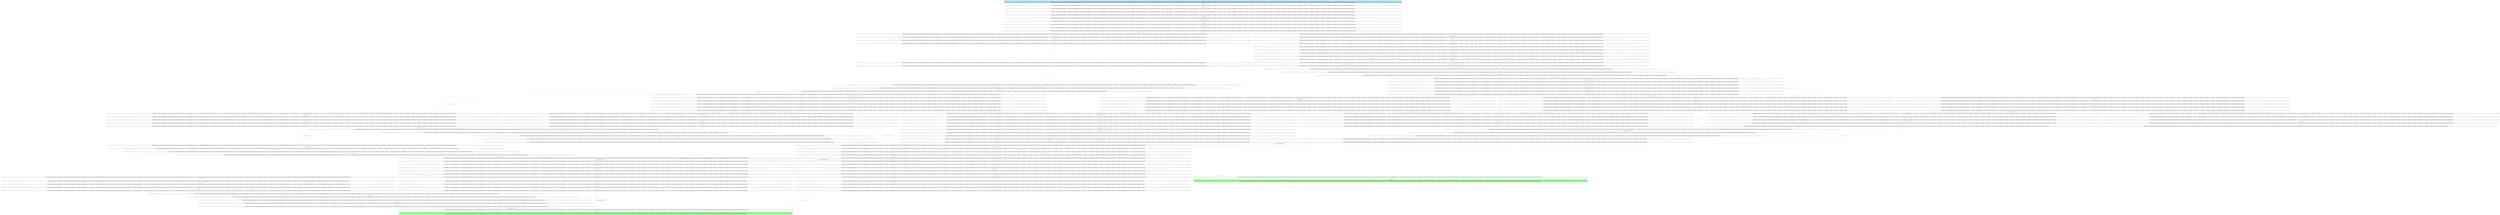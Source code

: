 digraph G {
0 [label="{ (not (cleaning)), (current_state_0 s0_handler_cleaning_0), (not (current_state_0 s0_handler_cleaning_broken)), (current_state_1 s1_handler_film_deposition_0), (not (current_state_1 s1_handler_film_deposition_broken)), (current_state_2 s2_handler_resist_coating_0), (not (current_state_2 s2_handler_resist_coating_broken)), (current_state_3 s3_handler_exposure_0), (not (current_state_3 s3_handler_exposure_broken)), (current_state_4 s4_handler_development_0), (not (current_state_4 s4_handler_development_broken)), (current_state_5 s5_handler_etching_0), (not (current_state_5 s5_handler_etching_broken)), (not (development)), (not (dummy_goal)), (not (etching)), (not (exposure)), (not (film_deposition)), (not (newautstate q2)), (not (newautstate q3)), (not (newautstate q4)), (not (newautstate q5)), (not (newautstate q6)), (not (newautstate q7)), (not (newautstate q8)), (not (newautstate q9)), (oldautstate q1), (not (oldautstate q2)), (not (oldautstate q3)), (not (oldautstate q4)), (not (oldautstate q5)), (not (oldautstate q6)), (not (oldautstate q7)), (not (oldautstate q8)), (not (oldautstate q9)), (not (repair)), (not (resist_coating)), (startsymb), (trans_mode) }"];
1 [label="{ (not (cleaning)), (current_state_0 s0_handler_cleaning_0), (not (current_state_0 s0_handler_cleaning_broken)), (current_state_1 s1_handler_film_deposition_0), (not (current_state_1 s1_handler_film_deposition_broken)), (current_state_2 s2_handler_resist_coating_0), (not (current_state_2 s2_handler_resist_coating_broken)), (current_state_3 s3_handler_exposure_0), (not (current_state_3 s3_handler_exposure_broken)), (current_state_4 s4_handler_development_0), (not (current_state_4 s4_handler_development_broken)), (current_state_5 s5_handler_etching_0), (not (current_state_5 s5_handler_etching_broken)), (not (development)), (not (dummy_goal)), (not (etching)), (not (exposure)), (not (film_deposition)), (not (newautstate q2)), (newautstate q3), (not (newautstate q4)), (not (newautstate q5)), (not (newautstate q6)), (not (newautstate q7)), (not (newautstate q8)), (not (newautstate q9)), (oldautstate q1), (not (oldautstate q2)), (not (oldautstate q3)), (not (oldautstate q4)), (not (oldautstate q5)), (not (oldautstate q6)), (not (oldautstate q7)), (not (oldautstate q8)), (not (oldautstate q9)), (not (repair)), (not (resist_coating)), (startsymb), (trans_mode) }"];
2 [label="{ (not (cleaning)), (current_state_0 s0_handler_cleaning_0), (not (current_state_0 s0_handler_cleaning_broken)), (current_state_1 s1_handler_film_deposition_0), (not (current_state_1 s1_handler_film_deposition_broken)), (current_state_2 s2_handler_resist_coating_0), (not (current_state_2 s2_handler_resist_coating_broken)), (current_state_3 s3_handler_exposure_0), (not (current_state_3 s3_handler_exposure_broken)), (current_state_4 s4_handler_development_0), (not (current_state_4 s4_handler_development_broken)), (current_state_5 s5_handler_etching_0), (not (current_state_5 s5_handler_etching_broken)), (not (development)), (not (dummy_goal)), (not (etching)), (not (exposure)), (not (film_deposition)), (not (newautstate q2)), (newautstate q3), (not (newautstate q4)), (not (newautstate q5)), (not (newautstate q6)), (not (newautstate q7)), (not (newautstate q8)), (not (newautstate q9)), (not (oldautstate q1)), (not (oldautstate q2)), (not (oldautstate q3)), (not (oldautstate q4)), (not (oldautstate q5)), (not (oldautstate q6)), (not (oldautstate q7)), (not (oldautstate q8)), (not (oldautstate q9)), (not (repair)), (not (resist_coating)), (startsymb), (sync_mode) }"];
3 [label="{ (not (cleaning)), (current_state_0 s0_handler_cleaning_0), (not (current_state_0 s0_handler_cleaning_broken)), (current_state_1 s1_handler_film_deposition_0), (not (current_state_1 s1_handler_film_deposition_broken)), (current_state_2 s2_handler_resist_coating_0), (not (current_state_2 s2_handler_resist_coating_broken)), (current_state_3 s3_handler_exposure_0), (not (current_state_3 s3_handler_exposure_broken)), (current_state_4 s4_handler_development_0), (not (current_state_4 s4_handler_development_broken)), (current_state_5 s5_handler_etching_0), (not (current_state_5 s5_handler_etching_broken)), (not (development)), (not (dummy_goal)), (not (etching)), (not (exposure)), (not (film_deposition)), (not (newautstate q2)), (not (newautstate q3)), (not (newautstate q4)), (not (newautstate q5)), (not (newautstate q6)), (not (newautstate q7)), (not (newautstate q8)), (not (newautstate q9)), (not (oldautstate q1)), (not (oldautstate q2)), (oldautstate q3), (not (oldautstate q4)), (not (oldautstate q5)), (not (oldautstate q6)), (not (oldautstate q7)), (not (oldautstate q8)), (not (oldautstate q9)), (not (repair)), (not (resist_coating)), (startsymb), (sync_mode) }"];
4 [label="{ (not (cleaning)), (current_state_0 s0_handler_cleaning_0), (not (current_state_0 s0_handler_cleaning_broken)), (current_state_1 s1_handler_film_deposition_0), (not (current_state_1 s1_handler_film_deposition_broken)), (current_state_2 s2_handler_resist_coating_0), (not (current_state_2 s2_handler_resist_coating_broken)), (current_state_3 s3_handler_exposure_0), (not (current_state_3 s3_handler_exposure_broken)), (current_state_4 s4_handler_development_0), (not (current_state_4 s4_handler_development_broken)), (current_state_5 s5_handler_etching_0), (not (current_state_5 s5_handler_etching_broken)), (not (development)), (not (dummy_goal)), (not (etching)), (not (exposure)), (not (film_deposition)), (not (newautstate q2)), (not (newautstate q3)), (not (newautstate q4)), (not (newautstate q5)), (not (newautstate q6)), (not (newautstate q7)), (not (newautstate q8)), (not (newautstate q9)), (not (oldautstate q1)), (not (oldautstate q2)), (oldautstate q3), (not (oldautstate q4)), (not (oldautstate q5)), (not (oldautstate q6)), (not (oldautstate q7)), (not (oldautstate q8)), (not (oldautstate q9)), (not (repair)), (not (resist_coating)), (startsymb), (world_mode) }"];
5 [label="{ (not (cleaning)), (current_state_0 s0_handler_cleaning_0), (not (current_state_0 s0_handler_cleaning_broken)), (current_state_1 s1_handler_film_deposition_0), (not (current_state_1 s1_handler_film_deposition_broken)), (current_state_2 s2_handler_resist_coating_0), (not (current_state_2 s2_handler_resist_coating_broken)), (current_state_3 s3_handler_exposure_0), (not (current_state_3 s3_handler_exposure_broken)), (current_state_4 s4_handler_development_0), (not (current_state_4 s4_handler_development_broken)), (current_state_5 s5_handler_etching_0), (not (current_state_5 s5_handler_etching_broken)), (not (development)), (not (dummy_goal)), (not (etching)), (not (exposure)), (not (film_deposition)), (not (newautstate q2)), (not (newautstate q3)), (not (newautstate q4)), (not (newautstate q5)), (not (newautstate q6)), (not (newautstate q7)), (not (newautstate q8)), (not (newautstate q9)), (not (oldautstate q1)), (not (oldautstate q2)), (oldautstate q3), (not (oldautstate q4)), (not (oldautstate q5)), (not (oldautstate q6)), (not (oldautstate q7)), (not (oldautstate q8)), (not (oldautstate q9)), (not (repair)), (not (resist_coating)), (not (startsymb)), (trans_mode) }"];
6 [label="{ (not (cleaning)), (current_state_0 s0_handler_cleaning_0), (not (current_state_0 s0_handler_cleaning_broken)), (current_state_1 s1_handler_film_deposition_0), (not (current_state_1 s1_handler_film_deposition_broken)), (current_state_2 s2_handler_resist_coating_0), (not (current_state_2 s2_handler_resist_coating_broken)), (current_state_3 s3_handler_exposure_0), (not (current_state_3 s3_handler_exposure_broken)), (current_state_4 s4_handler_development_0), (not (current_state_4 s4_handler_development_broken)), (current_state_5 s5_handler_etching_0), (not (current_state_5 s5_handler_etching_broken)), (not (development)), (not (dummy_goal)), (not (etching)), (not (exposure)), (not (film_deposition)), (not (newautstate q2)), (newautstate q3), (not (newautstate q4)), (not (newautstate q5)), (not (newautstate q6)), (not (newautstate q7)), (not (newautstate q8)), (not (newautstate q9)), (not (oldautstate q1)), (not (oldautstate q2)), (oldautstate q3), (not (oldautstate q4)), (not (oldautstate q5)), (not (oldautstate q6)), (not (oldautstate q7)), (not (oldautstate q8)), (not (oldautstate q9)), (not (repair)), (not (resist_coating)), (not (startsymb)), (trans_mode) }"];
7 [label="{ (not (cleaning)), (current_state_0 s0_handler_cleaning_0), (not (current_state_0 s0_handler_cleaning_broken)), (current_state_1 s1_handler_film_deposition_0), (not (current_state_1 s1_handler_film_deposition_broken)), (current_state_2 s2_handler_resist_coating_0), (not (current_state_2 s2_handler_resist_coating_broken)), (current_state_3 s3_handler_exposure_0), (not (current_state_3 s3_handler_exposure_broken)), (current_state_4 s4_handler_development_0), (not (current_state_4 s4_handler_development_broken)), (current_state_5 s5_handler_etching_0), (not (current_state_5 s5_handler_etching_broken)), (not (development)), (not (dummy_goal)), (not (etching)), (not (exposure)), (not (film_deposition)), (not (newautstate q2)), (newautstate q3), (not (newautstate q4)), (not (newautstate q5)), (not (newautstate q6)), (not (newautstate q7)), (not (newautstate q8)), (not (newautstate q9)), (not (oldautstate q1)), (not (oldautstate q2)), (not (oldautstate q3)), (not (oldautstate q4)), (not (oldautstate q5)), (not (oldautstate q6)), (not (oldautstate q7)), (not (oldautstate q8)), (not (oldautstate q9)), (not (repair)), (not (resist_coating)), (not (startsymb)), (sync_mode) }"];
8 [label="{ (not (cleaning)), (current_state_0 s0_handler_cleaning_0), (not (current_state_0 s0_handler_cleaning_broken)), (current_state_1 s1_handler_film_deposition_0), (not (current_state_1 s1_handler_film_deposition_broken)), (current_state_2 s2_handler_resist_coating_0), (not (current_state_2 s2_handler_resist_coating_broken)), (current_state_3 s3_handler_exposure_0), (not (current_state_3 s3_handler_exposure_broken)), (current_state_4 s4_handler_development_0), (not (current_state_4 s4_handler_development_broken)), (current_state_5 s5_handler_etching_0), (not (current_state_5 s5_handler_etching_broken)), (not (development)), (not (dummy_goal)), (not (etching)), (not (exposure)), (not (film_deposition)), (not (newautstate q2)), (not (newautstate q3)), (not (newautstate q4)), (not (newautstate q5)), (not (newautstate q6)), (not (newautstate q7)), (not (newautstate q8)), (not (newautstate q9)), (not (oldautstate q1)), (not (oldautstate q2)), (oldautstate q3), (not (oldautstate q4)), (not (oldautstate q5)), (not (oldautstate q6)), (not (oldautstate q7)), (not (oldautstate q8)), (not (oldautstate q9)), (not (repair)), (not (resist_coating)), (not (startsymb)), (sync_mode) }"];
9 [label="{ (not (cleaning)), (current_state_0 s0_handler_cleaning_0), (not (current_state_0 s0_handler_cleaning_broken)), (current_state_1 s1_handler_film_deposition_0), (not (current_state_1 s1_handler_film_deposition_broken)), (current_state_2 s2_handler_resist_coating_0), (not (current_state_2 s2_handler_resist_coating_broken)), (current_state_3 s3_handler_exposure_0), (not (current_state_3 s3_handler_exposure_broken)), (current_state_4 s4_handler_development_0), (not (current_state_4 s4_handler_development_broken)), (current_state_5 s5_handler_etching_0), (not (current_state_5 s5_handler_etching_broken)), (not (development)), (not (dummy_goal)), (not (etching)), (not (exposure)), (not (film_deposition)), (not (newautstate q2)), (not (newautstate q3)), (not (newautstate q4)), (not (newautstate q5)), (not (newautstate q6)), (not (newautstate q7)), (not (newautstate q8)), (not (newautstate q9)), (not (oldautstate q1)), (not (oldautstate q2)), (oldautstate q3), (not (oldautstate q4)), (not (oldautstate q5)), (not (oldautstate q6)), (not (oldautstate q7)), (not (oldautstate q8)), (not (oldautstate q9)), (not (repair)), (not (resist_coating)), (not (startsymb)), (world_mode) }"];
10 [label="{ (cleaning), (not (current_state_0 s0_handler_cleaning_0)), (current_state_0 s0_handler_cleaning_broken), (current_state_1 s1_handler_film_deposition_0), (not (current_state_1 s1_handler_film_deposition_broken)), (current_state_2 s2_handler_resist_coating_0), (not (current_state_2 s2_handler_resist_coating_broken)), (current_state_3 s3_handler_exposure_0), (not (current_state_3 s3_handler_exposure_broken)), (current_state_4 s4_handler_development_0), (not (current_state_4 s4_handler_development_broken)), (current_state_5 s5_handler_etching_0), (not (current_state_5 s5_handler_etching_broken)), (not (development)), (not (dummy_goal)), (not (etching)), (not (exposure)), (not (film_deposition)), (not (newautstate q2)), (not (newautstate q3)), (not (newautstate q4)), (not (newautstate q5)), (not (newautstate q6)), (not (newautstate q7)), (not (newautstate q8)), (not (newautstate q9)), (not (oldautstate q1)), (not (oldautstate q2)), (oldautstate q3), (not (oldautstate q4)), (not (oldautstate q5)), (not (oldautstate q6)), (not (oldautstate q7)), (not (oldautstate q8)), (not (oldautstate q9)), (not (repair)), (not (resist_coating)), (not (startsymb)), (trans_mode) }"];
11 [label="{ (cleaning), (current_state_0 s0_handler_cleaning_0), (not (current_state_0 s0_handler_cleaning_broken)), (current_state_1 s1_handler_film_deposition_0), (not (current_state_1 s1_handler_film_deposition_broken)), (current_state_2 s2_handler_resist_coating_0), (not (current_state_2 s2_handler_resist_coating_broken)), (current_state_3 s3_handler_exposure_0), (not (current_state_3 s3_handler_exposure_broken)), (current_state_4 s4_handler_development_0), (not (current_state_4 s4_handler_development_broken)), (current_state_5 s5_handler_etching_0), (not (current_state_5 s5_handler_etching_broken)), (not (development)), (not (dummy_goal)), (not (etching)), (not (exposure)), (not (film_deposition)), (not (newautstate q2)), (not (newautstate q3)), (not (newautstate q4)), (not (newautstate q5)), (not (newautstate q6)), (not (newautstate q7)), (not (newautstate q8)), (not (newautstate q9)), (not (oldautstate q1)), (not (oldautstate q2)), (oldautstate q3), (not (oldautstate q4)), (not (oldautstate q5)), (not (oldautstate q6)), (not (oldautstate q7)), (not (oldautstate q8)), (not (oldautstate q9)), (not (repair)), (not (resist_coating)), (not (startsymb)), (trans_mode) }"];
12 [label="{ (cleaning), (not (current_state_0 s0_handler_cleaning_0)), (current_state_0 s0_handler_cleaning_broken), (current_state_1 s1_handler_film_deposition_0), (not (current_state_1 s1_handler_film_deposition_broken)), (current_state_2 s2_handler_resist_coating_0), (not (current_state_2 s2_handler_resist_coating_broken)), (current_state_3 s3_handler_exposure_0), (not (current_state_3 s3_handler_exposure_broken)), (current_state_4 s4_handler_development_0), (not (current_state_4 s4_handler_development_broken)), (current_state_5 s5_handler_etching_0), (not (current_state_5 s5_handler_etching_broken)), (not (development)), (not (dummy_goal)), (not (etching)), (not (exposure)), (not (film_deposition)), (not (newautstate q2)), (not (newautstate q3)), (newautstate q4), (not (newautstate q5)), (not (newautstate q6)), (not (newautstate q7)), (not (newautstate q8)), (not (newautstate q9)), (not (oldautstate q1)), (not (oldautstate q2)), (oldautstate q3), (not (oldautstate q4)), (not (oldautstate q5)), (not (oldautstate q6)), (not (oldautstate q7)), (not (oldautstate q8)), (not (oldautstate q9)), (not (repair)), (not (resist_coating)), (not (startsymb)), (trans_mode) }"];
13 [label="{ (cleaning), (current_state_0 s0_handler_cleaning_0), (not (current_state_0 s0_handler_cleaning_broken)), (current_state_1 s1_handler_film_deposition_0), (not (current_state_1 s1_handler_film_deposition_broken)), (current_state_2 s2_handler_resist_coating_0), (not (current_state_2 s2_handler_resist_coating_broken)), (current_state_3 s3_handler_exposure_0), (not (current_state_3 s3_handler_exposure_broken)), (current_state_4 s4_handler_development_0), (not (current_state_4 s4_handler_development_broken)), (current_state_5 s5_handler_etching_0), (not (current_state_5 s5_handler_etching_broken)), (not (development)), (not (dummy_goal)), (not (etching)), (not (exposure)), (not (film_deposition)), (not (newautstate q2)), (not (newautstate q3)), (newautstate q4), (not (newautstate q5)), (not (newautstate q6)), (not (newautstate q7)), (not (newautstate q8)), (not (newautstate q9)), (not (oldautstate q1)), (not (oldautstate q2)), (oldautstate q3), (not (oldautstate q4)), (not (oldautstate q5)), (not (oldautstate q6)), (not (oldautstate q7)), (not (oldautstate q8)), (not (oldautstate q9)), (not (repair)), (not (resist_coating)), (not (startsymb)), (trans_mode) }"];
14 [label="{ (cleaning), (not (current_state_0 s0_handler_cleaning_0)), (current_state_0 s0_handler_cleaning_broken), (current_state_1 s1_handler_film_deposition_0), (not (current_state_1 s1_handler_film_deposition_broken)), (current_state_2 s2_handler_resist_coating_0), (not (current_state_2 s2_handler_resist_coating_broken)), (current_state_3 s3_handler_exposure_0), (not (current_state_3 s3_handler_exposure_broken)), (current_state_4 s4_handler_development_0), (not (current_state_4 s4_handler_development_broken)), (current_state_5 s5_handler_etching_0), (not (current_state_5 s5_handler_etching_broken)), (not (development)), (not (dummy_goal)), (not (etching)), (not (exposure)), (not (film_deposition)), (not (newautstate q2)), (not (newautstate q3)), (newautstate q4), (not (newautstate q5)), (not (newautstate q6)), (not (newautstate q7)), (not (newautstate q8)), (not (newautstate q9)), (not (oldautstate q1)), (not (oldautstate q2)), (not (oldautstate q3)), (not (oldautstate q4)), (not (oldautstate q5)), (not (oldautstate q6)), (not (oldautstate q7)), (not (oldautstate q8)), (not (oldautstate q9)), (not (repair)), (not (resist_coating)), (not (startsymb)), (sync_mode) }"];
15 [label="{ (cleaning), (current_state_0 s0_handler_cleaning_0), (not (current_state_0 s0_handler_cleaning_broken)), (current_state_1 s1_handler_film_deposition_0), (not (current_state_1 s1_handler_film_deposition_broken)), (current_state_2 s2_handler_resist_coating_0), (not (current_state_2 s2_handler_resist_coating_broken)), (current_state_3 s3_handler_exposure_0), (not (current_state_3 s3_handler_exposure_broken)), (current_state_4 s4_handler_development_0), (not (current_state_4 s4_handler_development_broken)), (current_state_5 s5_handler_etching_0), (not (current_state_5 s5_handler_etching_broken)), (not (development)), (not (dummy_goal)), (not (etching)), (not (exposure)), (not (film_deposition)), (not (newautstate q2)), (not (newautstate q3)), (newautstate q4), (not (newautstate q5)), (not (newautstate q6)), (not (newautstate q7)), (not (newautstate q8)), (not (newautstate q9)), (not (oldautstate q1)), (not (oldautstate q2)), (not (oldautstate q3)), (not (oldautstate q4)), (not (oldautstate q5)), (not (oldautstate q6)), (not (oldautstate q7)), (not (oldautstate q8)), (not (oldautstate q9)), (not (repair)), (not (resist_coating)), (not (startsymb)), (sync_mode) }"];
16 [label="{ (cleaning), (not (current_state_0 s0_handler_cleaning_0)), (current_state_0 s0_handler_cleaning_broken), (current_state_1 s1_handler_film_deposition_0), (not (current_state_1 s1_handler_film_deposition_broken)), (current_state_2 s2_handler_resist_coating_0), (not (current_state_2 s2_handler_resist_coating_broken)), (current_state_3 s3_handler_exposure_0), (not (current_state_3 s3_handler_exposure_broken)), (current_state_4 s4_handler_development_0), (not (current_state_4 s4_handler_development_broken)), (current_state_5 s5_handler_etching_0), (not (current_state_5 s5_handler_etching_broken)), (not (development)), (not (dummy_goal)), (not (etching)), (not (exposure)), (not (film_deposition)), (not (newautstate q2)), (not (newautstate q3)), (not (newautstate q4)), (not (newautstate q5)), (not (newautstate q6)), (not (newautstate q7)), (not (newautstate q8)), (not (newautstate q9)), (not (oldautstate q1)), (not (oldautstate q2)), (not (oldautstate q3)), (oldautstate q4), (not (oldautstate q5)), (not (oldautstate q6)), (not (oldautstate q7)), (not (oldautstate q8)), (not (oldautstate q9)), (not (repair)), (not (resist_coating)), (not (startsymb)), (sync_mode) }"];
17 [label="{ (cleaning), (current_state_0 s0_handler_cleaning_0), (not (current_state_0 s0_handler_cleaning_broken)), (current_state_1 s1_handler_film_deposition_0), (not (current_state_1 s1_handler_film_deposition_broken)), (current_state_2 s2_handler_resist_coating_0), (not (current_state_2 s2_handler_resist_coating_broken)), (current_state_3 s3_handler_exposure_0), (not (current_state_3 s3_handler_exposure_broken)), (current_state_4 s4_handler_development_0), (not (current_state_4 s4_handler_development_broken)), (current_state_5 s5_handler_etching_0), (not (current_state_5 s5_handler_etching_broken)), (not (development)), (not (dummy_goal)), (not (etching)), (not (exposure)), (not (film_deposition)), (not (newautstate q2)), (not (newautstate q3)), (not (newautstate q4)), (not (newautstate q5)), (not (newautstate q6)), (not (newautstate q7)), (not (newautstate q8)), (not (newautstate q9)), (not (oldautstate q1)), (not (oldautstate q2)), (not (oldautstate q3)), (oldautstate q4), (not (oldautstate q5)), (not (oldautstate q6)), (not (oldautstate q7)), (not (oldautstate q8)), (not (oldautstate q9)), (not (repair)), (not (resist_coating)), (not (startsymb)), (sync_mode) }"];
18 [label="{ (cleaning), (not (current_state_0 s0_handler_cleaning_0)), (current_state_0 s0_handler_cleaning_broken), (current_state_1 s1_handler_film_deposition_0), (not (current_state_1 s1_handler_film_deposition_broken)), (current_state_2 s2_handler_resist_coating_0), (not (current_state_2 s2_handler_resist_coating_broken)), (current_state_3 s3_handler_exposure_0), (not (current_state_3 s3_handler_exposure_broken)), (current_state_4 s4_handler_development_0), (not (current_state_4 s4_handler_development_broken)), (current_state_5 s5_handler_etching_0), (not (current_state_5 s5_handler_etching_broken)), (not (development)), (not (dummy_goal)), (not (etching)), (not (exposure)), (not (film_deposition)), (not (newautstate q2)), (not (newautstate q3)), (not (newautstate q4)), (not (newautstate q5)), (not (newautstate q6)), (not (newautstate q7)), (not (newautstate q8)), (not (newautstate q9)), (not (oldautstate q1)), (not (oldautstate q2)), (not (oldautstate q3)), (oldautstate q4), (not (oldautstate q5)), (not (oldautstate q6)), (not (oldautstate q7)), (not (oldautstate q8)), (not (oldautstate q9)), (not (repair)), (not (resist_coating)), (not (startsymb)), (world_mode) }"];
19 [label="{ (cleaning), (current_state_0 s0_handler_cleaning_0), (not (current_state_0 s0_handler_cleaning_broken)), (current_state_1 s1_handler_film_deposition_0), (not (current_state_1 s1_handler_film_deposition_broken)), (current_state_2 s2_handler_resist_coating_0), (not (current_state_2 s2_handler_resist_coating_broken)), (current_state_3 s3_handler_exposure_0), (not (current_state_3 s3_handler_exposure_broken)), (current_state_4 s4_handler_development_0), (not (current_state_4 s4_handler_development_broken)), (current_state_5 s5_handler_etching_0), (not (current_state_5 s5_handler_etching_broken)), (not (development)), (not (dummy_goal)), (not (etching)), (not (exposure)), (not (film_deposition)), (not (newautstate q2)), (not (newautstate q3)), (not (newautstate q4)), (not (newautstate q5)), (not (newautstate q6)), (not (newautstate q7)), (not (newautstate q8)), (not (newautstate q9)), (not (oldautstate q1)), (not (oldautstate q2)), (not (oldautstate q3)), (oldautstate q4), (not (oldautstate q5)), (not (oldautstate q6)), (not (oldautstate q7)), (not (oldautstate q8)), (not (oldautstate q9)), (not (repair)), (not (resist_coating)), (not (startsymb)), (world_mode) }"];
20 [label="{ (not (cleaning)), (current_state_0 s0_handler_cleaning_0), (not (current_state_0 s0_handler_cleaning_broken)), (current_state_1 s1_handler_film_deposition_0), (not (current_state_1 s1_handler_film_deposition_broken)), (current_state_2 s2_handler_resist_coating_0), (not (current_state_2 s2_handler_resist_coating_broken)), (current_state_3 s3_handler_exposure_0), (not (current_state_3 s3_handler_exposure_broken)), (current_state_4 s4_handler_development_0), (not (current_state_4 s4_handler_development_broken)), (current_state_5 s5_handler_etching_0), (not (current_state_5 s5_handler_etching_broken)), (not (development)), (not (dummy_goal)), (not (etching)), (not (exposure)), (not (film_deposition)), (not (newautstate q2)), (not (newautstate q3)), (not (newautstate q4)), (not (newautstate q5)), (not (newautstate q6)), (not (newautstate q7)), (not (newautstate q8)), (not (newautstate q9)), (not (oldautstate q1)), (not (oldautstate q2)), (not (oldautstate q3)), (oldautstate q4), (not (oldautstate q5)), (not (oldautstate q6)), (not (oldautstate q7)), (not (oldautstate q8)), (not (oldautstate q9)), (repair), (not (resist_coating)), (not (startsymb)), (trans_mode) }"];
21 [label="{ (not (cleaning)), (current_state_0 s0_handler_cleaning_0), (not (current_state_0 s0_handler_cleaning_broken)), (current_state_1 s1_handler_film_deposition_0), (not (current_state_1 s1_handler_film_deposition_broken)), (current_state_2 s2_handler_resist_coating_0), (not (current_state_2 s2_handler_resist_coating_broken)), (current_state_3 s3_handler_exposure_0), (not (current_state_3 s3_handler_exposure_broken)), (current_state_4 s4_handler_development_0), (not (current_state_4 s4_handler_development_broken)), (current_state_5 s5_handler_etching_0), (not (current_state_5 s5_handler_etching_broken)), (not (development)), (not (dummy_goal)), (not (etching)), (not (exposure)), (film_deposition), (not (newautstate q2)), (not (newautstate q3)), (not (newautstate q4)), (not (newautstate q5)), (not (newautstate q6)), (not (newautstate q7)), (not (newautstate q8)), (not (newautstate q9)), (not (oldautstate q1)), (not (oldautstate q2)), (not (oldautstate q3)), (oldautstate q4), (not (oldautstate q5)), (not (oldautstate q6)), (not (oldautstate q7)), (not (oldautstate q8)), (not (oldautstate q9)), (not (repair)), (not (resist_coating)), (not (startsymb)), (trans_mode) }"];
22 [label="{ (not (cleaning)), (current_state_0 s0_handler_cleaning_0), (not (current_state_0 s0_handler_cleaning_broken)), (not (current_state_1 s1_handler_film_deposition_0)), (current_state_1 s1_handler_film_deposition_broken), (current_state_2 s2_handler_resist_coating_0), (not (current_state_2 s2_handler_resist_coating_broken)), (current_state_3 s3_handler_exposure_0), (not (current_state_3 s3_handler_exposure_broken)), (current_state_4 s4_handler_development_0), (not (current_state_4 s4_handler_development_broken)), (current_state_5 s5_handler_etching_0), (not (current_state_5 s5_handler_etching_broken)), (not (development)), (not (dummy_goal)), (not (etching)), (not (exposure)), (film_deposition), (not (newautstate q2)), (not (newautstate q3)), (not (newautstate q4)), (not (newautstate q5)), (not (newautstate q6)), (not (newautstate q7)), (not (newautstate q8)), (not (newautstate q9)), (not (oldautstate q1)), (not (oldautstate q2)), (not (oldautstate q3)), (oldautstate q4), (not (oldautstate q5)), (not (oldautstate q6)), (not (oldautstate q7)), (not (oldautstate q8)), (not (oldautstate q9)), (not (repair)), (not (resist_coating)), (not (startsymb)), (trans_mode) }"];
23 [label="{ (not (cleaning)), (current_state_0 s0_handler_cleaning_0), (not (current_state_0 s0_handler_cleaning_broken)), (current_state_1 s1_handler_film_deposition_0), (not (current_state_1 s1_handler_film_deposition_broken)), (current_state_2 s2_handler_resist_coating_0), (not (current_state_2 s2_handler_resist_coating_broken)), (current_state_3 s3_handler_exposure_0), (not (current_state_3 s3_handler_exposure_broken)), (current_state_4 s4_handler_development_0), (not (current_state_4 s4_handler_development_broken)), (current_state_5 s5_handler_etching_0), (not (current_state_5 s5_handler_etching_broken)), (not (development)), (not (dummy_goal)), (not (etching)), (not (exposure)), (not (film_deposition)), (not (newautstate q2)), (not (newautstate q3)), (newautstate q4), (not (newautstate q5)), (not (newautstate q6)), (not (newautstate q7)), (not (newautstate q8)), (not (newautstate q9)), (not (oldautstate q1)), (not (oldautstate q2)), (not (oldautstate q3)), (oldautstate q4), (not (oldautstate q5)), (not (oldautstate q6)), (not (oldautstate q7)), (not (oldautstate q8)), (not (oldautstate q9)), (repair), (not (resist_coating)), (not (startsymb)), (trans_mode) }"];
24 [label="{ (not (cleaning)), (current_state_0 s0_handler_cleaning_0), (not (current_state_0 s0_handler_cleaning_broken)), (current_state_1 s1_handler_film_deposition_0), (not (current_state_1 s1_handler_film_deposition_broken)), (current_state_2 s2_handler_resist_coating_0), (not (current_state_2 s2_handler_resist_coating_broken)), (current_state_3 s3_handler_exposure_0), (not (current_state_3 s3_handler_exposure_broken)), (current_state_4 s4_handler_development_0), (not (current_state_4 s4_handler_development_broken)), (current_state_5 s5_handler_etching_0), (not (current_state_5 s5_handler_etching_broken)), (not (development)), (not (dummy_goal)), (not (etching)), (not (exposure)), (film_deposition), (not (newautstate q2)), (not (newautstate q3)), (not (newautstate q4)), (newautstate q5), (not (newautstate q6)), (not (newautstate q7)), (not (newautstate q8)), (not (newautstate q9)), (not (oldautstate q1)), (not (oldautstate q2)), (not (oldautstate q3)), (oldautstate q4), (not (oldautstate q5)), (not (oldautstate q6)), (not (oldautstate q7)), (not (oldautstate q8)), (not (oldautstate q9)), (not (repair)), (not (resist_coating)), (not (startsymb)), (trans_mode) }"];
25 [label="{ (not (cleaning)), (current_state_0 s0_handler_cleaning_0), (not (current_state_0 s0_handler_cleaning_broken)), (not (current_state_1 s1_handler_film_deposition_0)), (current_state_1 s1_handler_film_deposition_broken), (current_state_2 s2_handler_resist_coating_0), (not (current_state_2 s2_handler_resist_coating_broken)), (current_state_3 s3_handler_exposure_0), (not (current_state_3 s3_handler_exposure_broken)), (current_state_4 s4_handler_development_0), (not (current_state_4 s4_handler_development_broken)), (current_state_5 s5_handler_etching_0), (not (current_state_5 s5_handler_etching_broken)), (not (development)), (not (dummy_goal)), (not (etching)), (not (exposure)), (film_deposition), (not (newautstate q2)), (not (newautstate q3)), (not (newautstate q4)), (newautstate q5), (not (newautstate q6)), (not (newautstate q7)), (not (newautstate q8)), (not (newautstate q9)), (not (oldautstate q1)), (not (oldautstate q2)), (not (oldautstate q3)), (oldautstate q4), (not (oldautstate q5)), (not (oldautstate q6)), (not (oldautstate q7)), (not (oldautstate q8)), (not (oldautstate q9)), (not (repair)), (not (resist_coating)), (not (startsymb)), (trans_mode) }"];
26 [label="{ (not (cleaning)), (current_state_0 s0_handler_cleaning_0), (not (current_state_0 s0_handler_cleaning_broken)), (current_state_1 s1_handler_film_deposition_0), (not (current_state_1 s1_handler_film_deposition_broken)), (current_state_2 s2_handler_resist_coating_0), (not (current_state_2 s2_handler_resist_coating_broken)), (current_state_3 s3_handler_exposure_0), (not (current_state_3 s3_handler_exposure_broken)), (current_state_4 s4_handler_development_0), (not (current_state_4 s4_handler_development_broken)), (current_state_5 s5_handler_etching_0), (not (current_state_5 s5_handler_etching_broken)), (not (development)), (not (dummy_goal)), (not (etching)), (not (exposure)), (not (film_deposition)), (not (newautstate q2)), (not (newautstate q3)), (newautstate q4), (not (newautstate q5)), (not (newautstate q6)), (not (newautstate q7)), (not (newautstate q8)), (not (newautstate q9)), (not (oldautstate q1)), (not (oldautstate q2)), (not (oldautstate q3)), (not (oldautstate q4)), (not (oldautstate q5)), (not (oldautstate q6)), (not (oldautstate q7)), (not (oldautstate q8)), (not (oldautstate q9)), (repair), (not (resist_coating)), (not (startsymb)), (sync_mode) }"];
27 [label="{ (not (cleaning)), (current_state_0 s0_handler_cleaning_0), (not (current_state_0 s0_handler_cleaning_broken)), (current_state_1 s1_handler_film_deposition_0), (not (current_state_1 s1_handler_film_deposition_broken)), (current_state_2 s2_handler_resist_coating_0), (not (current_state_2 s2_handler_resist_coating_broken)), (current_state_3 s3_handler_exposure_0), (not (current_state_3 s3_handler_exposure_broken)), (current_state_4 s4_handler_development_0), (not (current_state_4 s4_handler_development_broken)), (current_state_5 s5_handler_etching_0), (not (current_state_5 s5_handler_etching_broken)), (not (development)), (not (dummy_goal)), (not (etching)), (not (exposure)), (film_deposition), (not (newautstate q2)), (not (newautstate q3)), (not (newautstate q4)), (newautstate q5), (not (newautstate q6)), (not (newautstate q7)), (not (newautstate q8)), (not (newautstate q9)), (not (oldautstate q1)), (not (oldautstate q2)), (not (oldautstate q3)), (not (oldautstate q4)), (not (oldautstate q5)), (not (oldautstate q6)), (not (oldautstate q7)), (not (oldautstate q8)), (not (oldautstate q9)), (not (repair)), (not (resist_coating)), (not (startsymb)), (sync_mode) }"];
28 [label="{ (not (cleaning)), (current_state_0 s0_handler_cleaning_0), (not (current_state_0 s0_handler_cleaning_broken)), (not (current_state_1 s1_handler_film_deposition_0)), (current_state_1 s1_handler_film_deposition_broken), (current_state_2 s2_handler_resist_coating_0), (not (current_state_2 s2_handler_resist_coating_broken)), (current_state_3 s3_handler_exposure_0), (not (current_state_3 s3_handler_exposure_broken)), (current_state_4 s4_handler_development_0), (not (current_state_4 s4_handler_development_broken)), (current_state_5 s5_handler_etching_0), (not (current_state_5 s5_handler_etching_broken)), (not (development)), (not (dummy_goal)), (not (etching)), (not (exposure)), (film_deposition), (not (newautstate q2)), (not (newautstate q3)), (not (newautstate q4)), (newautstate q5), (not (newautstate q6)), (not (newautstate q7)), (not (newautstate q8)), (not (newautstate q9)), (not (oldautstate q1)), (not (oldautstate q2)), (not (oldautstate q3)), (not (oldautstate q4)), (not (oldautstate q5)), (not (oldautstate q6)), (not (oldautstate q7)), (not (oldautstate q8)), (not (oldautstate q9)), (not (repair)), (not (resist_coating)), (not (startsymb)), (sync_mode) }"];
29 [label="{ (not (cleaning)), (current_state_0 s0_handler_cleaning_0), (not (current_state_0 s0_handler_cleaning_broken)), (current_state_1 s1_handler_film_deposition_0), (not (current_state_1 s1_handler_film_deposition_broken)), (current_state_2 s2_handler_resist_coating_0), (not (current_state_2 s2_handler_resist_coating_broken)), (current_state_3 s3_handler_exposure_0), (not (current_state_3 s3_handler_exposure_broken)), (current_state_4 s4_handler_development_0), (not (current_state_4 s4_handler_development_broken)), (current_state_5 s5_handler_etching_0), (not (current_state_5 s5_handler_etching_broken)), (not (development)), (not (dummy_goal)), (not (etching)), (not (exposure)), (not (film_deposition)), (not (newautstate q2)), (not (newautstate q3)), (not (newautstate q4)), (not (newautstate q5)), (not (newautstate q6)), (not (newautstate q7)), (not (newautstate q8)), (not (newautstate q9)), (not (oldautstate q1)), (not (oldautstate q2)), (not (oldautstate q3)), (oldautstate q4), (not (oldautstate q5)), (not (oldautstate q6)), (not (oldautstate q7)), (not (oldautstate q8)), (not (oldautstate q9)), (repair), (not (resist_coating)), (not (startsymb)), (sync_mode) }"];
30 [label="{ (not (cleaning)), (current_state_0 s0_handler_cleaning_0), (not (current_state_0 s0_handler_cleaning_broken)), (current_state_1 s1_handler_film_deposition_0), (not (current_state_1 s1_handler_film_deposition_broken)), (current_state_2 s2_handler_resist_coating_0), (not (current_state_2 s2_handler_resist_coating_broken)), (current_state_3 s3_handler_exposure_0), (not (current_state_3 s3_handler_exposure_broken)), (current_state_4 s4_handler_development_0), (not (current_state_4 s4_handler_development_broken)), (current_state_5 s5_handler_etching_0), (not (current_state_5 s5_handler_etching_broken)), (not (development)), (not (dummy_goal)), (not (etching)), (not (exposure)), (film_deposition), (not (newautstate q2)), (not (newautstate q3)), (not (newautstate q4)), (not (newautstate q5)), (not (newautstate q6)), (not (newautstate q7)), (not (newautstate q8)), (not (newautstate q9)), (not (oldautstate q1)), (not (oldautstate q2)), (not (oldautstate q3)), (not (oldautstate q4)), (oldautstate q5), (not (oldautstate q6)), (not (oldautstate q7)), (not (oldautstate q8)), (not (oldautstate q9)), (not (repair)), (not (resist_coating)), (not (startsymb)), (sync_mode) }"];
31 [label="{ (not (cleaning)), (current_state_0 s0_handler_cleaning_0), (not (current_state_0 s0_handler_cleaning_broken)), (not (current_state_1 s1_handler_film_deposition_0)), (current_state_1 s1_handler_film_deposition_broken), (current_state_2 s2_handler_resist_coating_0), (not (current_state_2 s2_handler_resist_coating_broken)), (current_state_3 s3_handler_exposure_0), (not (current_state_3 s3_handler_exposure_broken)), (current_state_4 s4_handler_development_0), (not (current_state_4 s4_handler_development_broken)), (current_state_5 s5_handler_etching_0), (not (current_state_5 s5_handler_etching_broken)), (not (development)), (not (dummy_goal)), (not (etching)), (not (exposure)), (film_deposition), (not (newautstate q2)), (not (newautstate q3)), (not (newautstate q4)), (not (newautstate q5)), (not (newautstate q6)), (not (newautstate q7)), (not (newautstate q8)), (not (newautstate q9)), (not (oldautstate q1)), (not (oldautstate q2)), (not (oldautstate q3)), (not (oldautstate q4)), (oldautstate q5), (not (oldautstate q6)), (not (oldautstate q7)), (not (oldautstate q8)), (not (oldautstate q9)), (not (repair)), (not (resist_coating)), (not (startsymb)), (sync_mode) }"];
32 [label="{ (not (cleaning)), (current_state_0 s0_handler_cleaning_0), (not (current_state_0 s0_handler_cleaning_broken)), (current_state_1 s1_handler_film_deposition_0), (not (current_state_1 s1_handler_film_deposition_broken)), (current_state_2 s2_handler_resist_coating_0), (not (current_state_2 s2_handler_resist_coating_broken)), (current_state_3 s3_handler_exposure_0), (not (current_state_3 s3_handler_exposure_broken)), (current_state_4 s4_handler_development_0), (not (current_state_4 s4_handler_development_broken)), (current_state_5 s5_handler_etching_0), (not (current_state_5 s5_handler_etching_broken)), (not (development)), (not (dummy_goal)), (not (etching)), (not (exposure)), (not (film_deposition)), (not (newautstate q2)), (not (newautstate q3)), (not (newautstate q4)), (not (newautstate q5)), (not (newautstate q6)), (not (newautstate q7)), (not (newautstate q8)), (not (newautstate q9)), (not (oldautstate q1)), (not (oldautstate q2)), (not (oldautstate q3)), (oldautstate q4), (not (oldautstate q5)), (not (oldautstate q6)), (not (oldautstate q7)), (not (oldautstate q8)), (not (oldautstate q9)), (repair), (not (resist_coating)), (not (startsymb)), (world_mode) }"];
33 [label="{ (not (cleaning)), (current_state_0 s0_handler_cleaning_0), (not (current_state_0 s0_handler_cleaning_broken)), (current_state_1 s1_handler_film_deposition_0), (not (current_state_1 s1_handler_film_deposition_broken)), (current_state_2 s2_handler_resist_coating_0), (not (current_state_2 s2_handler_resist_coating_broken)), (current_state_3 s3_handler_exposure_0), (not (current_state_3 s3_handler_exposure_broken)), (current_state_4 s4_handler_development_0), (not (current_state_4 s4_handler_development_broken)), (current_state_5 s5_handler_etching_0), (not (current_state_5 s5_handler_etching_broken)), (not (development)), (not (dummy_goal)), (not (etching)), (not (exposure)), (film_deposition), (not (newautstate q2)), (not (newautstate q3)), (not (newautstate q4)), (not (newautstate q5)), (not (newautstate q6)), (not (newautstate q7)), (not (newautstate q8)), (not (newautstate q9)), (not (oldautstate q1)), (not (oldautstate q2)), (not (oldautstate q3)), (not (oldautstate q4)), (oldautstate q5), (not (oldautstate q6)), (not (oldautstate q7)), (not (oldautstate q8)), (not (oldautstate q9)), (not (repair)), (not (resist_coating)), (not (startsymb)), (world_mode) }"];
34 [label="{ (not (cleaning)), (current_state_0 s0_handler_cleaning_0), (not (current_state_0 s0_handler_cleaning_broken)), (not (current_state_1 s1_handler_film_deposition_0)), (current_state_1 s1_handler_film_deposition_broken), (current_state_2 s2_handler_resist_coating_0), (not (current_state_2 s2_handler_resist_coating_broken)), (current_state_3 s3_handler_exposure_0), (not (current_state_3 s3_handler_exposure_broken)), (current_state_4 s4_handler_development_0), (not (current_state_4 s4_handler_development_broken)), (current_state_5 s5_handler_etching_0), (not (current_state_5 s5_handler_etching_broken)), (not (development)), (not (dummy_goal)), (not (etching)), (not (exposure)), (film_deposition), (not (newautstate q2)), (not (newautstate q3)), (not (newautstate q4)), (not (newautstate q5)), (not (newautstate q6)), (not (newautstate q7)), (not (newautstate q8)), (not (newautstate q9)), (not (oldautstate q1)), (not (oldautstate q2)), (not (oldautstate q3)), (not (oldautstate q4)), (oldautstate q5), (not (oldautstate q6)), (not (oldautstate q7)), (not (oldautstate q8)), (not (oldautstate q9)), (not (repair)), (not (resist_coating)), (not (startsymb)), (world_mode) }"];
35 [label="{ (not (cleaning)), (current_state_0 s0_handler_cleaning_0), (not (current_state_0 s0_handler_cleaning_broken)), (current_state_1 s1_handler_film_deposition_0), (not (current_state_1 s1_handler_film_deposition_broken)), (not (current_state_2 s2_handler_resist_coating_0)), (current_state_2 s2_handler_resist_coating_broken), (current_state_3 s3_handler_exposure_0), (not (current_state_3 s3_handler_exposure_broken)), (current_state_4 s4_handler_development_0), (not (current_state_4 s4_handler_development_broken)), (current_state_5 s5_handler_etching_0), (not (current_state_5 s5_handler_etching_broken)), (not (development)), (not (dummy_goal)), (not (etching)), (not (exposure)), (not (film_deposition)), (not (newautstate q2)), (not (newautstate q3)), (not (newautstate q4)), (not (newautstate q5)), (not (newautstate q6)), (not (newautstate q7)), (not (newautstate q8)), (not (newautstate q9)), (not (oldautstate q1)), (not (oldautstate q2)), (not (oldautstate q3)), (not (oldautstate q4)), (oldautstate q5), (not (oldautstate q6)), (not (oldautstate q7)), (not (oldautstate q8)), (not (oldautstate q9)), (not (repair)), (resist_coating), (not (startsymb)), (trans_mode) }"];
36 [label="{ (not (cleaning)), (current_state_0 s0_handler_cleaning_0), (not (current_state_0 s0_handler_cleaning_broken)), (current_state_1 s1_handler_film_deposition_0), (not (current_state_1 s1_handler_film_deposition_broken)), (current_state_2 s2_handler_resist_coating_0), (not (current_state_2 s2_handler_resist_coating_broken)), (current_state_3 s3_handler_exposure_0), (not (current_state_3 s3_handler_exposure_broken)), (current_state_4 s4_handler_development_0), (not (current_state_4 s4_handler_development_broken)), (current_state_5 s5_handler_etching_0), (not (current_state_5 s5_handler_etching_broken)), (not (development)), (not (dummy_goal)), (not (etching)), (not (exposure)), (not (film_deposition)), (not (newautstate q2)), (not (newautstate q3)), (not (newautstate q4)), (not (newautstate q5)), (not (newautstate q6)), (not (newautstate q7)), (not (newautstate q8)), (not (newautstate q9)), (not (oldautstate q1)), (not (oldautstate q2)), (not (oldautstate q3)), (not (oldautstate q4)), (oldautstate q5), (not (oldautstate q6)), (not (oldautstate q7)), (not (oldautstate q8)), (not (oldautstate q9)), (not (repair)), (resist_coating), (not (startsymb)), (trans_mode) }"];
37 [label="{ (not (cleaning)), (current_state_0 s0_handler_cleaning_0), (not (current_state_0 s0_handler_cleaning_broken)), (not (current_state_1 s1_handler_film_deposition_0)), (current_state_1 s1_handler_film_deposition_broken), (not (current_state_2 s2_handler_resist_coating_0)), (current_state_2 s2_handler_resist_coating_broken), (current_state_3 s3_handler_exposure_0), (not (current_state_3 s3_handler_exposure_broken)), (current_state_4 s4_handler_development_0), (not (current_state_4 s4_handler_development_broken)), (current_state_5 s5_handler_etching_0), (not (current_state_5 s5_handler_etching_broken)), (not (development)), (not (dummy_goal)), (not (etching)), (not (exposure)), (not (film_deposition)), (not (newautstate q2)), (not (newautstate q3)), (not (newautstate q4)), (not (newautstate q5)), (not (newautstate q6)), (not (newautstate q7)), (not (newautstate q8)), (not (newautstate q9)), (not (oldautstate q1)), (not (oldautstate q2)), (not (oldautstate q3)), (not (oldautstate q4)), (oldautstate q5), (not (oldautstate q6)), (not (oldautstate q7)), (not (oldautstate q8)), (not (oldautstate q9)), (not (repair)), (resist_coating), (not (startsymb)), (trans_mode) }"];
38 [label="{ (not (cleaning)), (current_state_0 s0_handler_cleaning_0), (not (current_state_0 s0_handler_cleaning_broken)), (not (current_state_1 s1_handler_film_deposition_0)), (current_state_1 s1_handler_film_deposition_broken), (current_state_2 s2_handler_resist_coating_0), (not (current_state_2 s2_handler_resist_coating_broken)), (current_state_3 s3_handler_exposure_0), (not (current_state_3 s3_handler_exposure_broken)), (current_state_4 s4_handler_development_0), (not (current_state_4 s4_handler_development_broken)), (current_state_5 s5_handler_etching_0), (not (current_state_5 s5_handler_etching_broken)), (not (development)), (not (dummy_goal)), (not (etching)), (not (exposure)), (not (film_deposition)), (not (newautstate q2)), (not (newautstate q3)), (not (newautstate q4)), (not (newautstate q5)), (not (newautstate q6)), (not (newautstate q7)), (not (newautstate q8)), (not (newautstate q9)), (not (oldautstate q1)), (not (oldautstate q2)), (not (oldautstate q3)), (not (oldautstate q4)), (oldautstate q5), (not (oldautstate q6)), (not (oldautstate q7)), (not (oldautstate q8)), (not (oldautstate q9)), (not (repair)), (resist_coating), (not (startsymb)), (trans_mode) }"];
39 [label="{ (not (cleaning)), (current_state_0 s0_handler_cleaning_0), (not (current_state_0 s0_handler_cleaning_broken)), (current_state_1 s1_handler_film_deposition_0), (not (current_state_1 s1_handler_film_deposition_broken)), (not (current_state_2 s2_handler_resist_coating_0)), (current_state_2 s2_handler_resist_coating_broken), (current_state_3 s3_handler_exposure_0), (not (current_state_3 s3_handler_exposure_broken)), (current_state_4 s4_handler_development_0), (not (current_state_4 s4_handler_development_broken)), (current_state_5 s5_handler_etching_0), (not (current_state_5 s5_handler_etching_broken)), (not (development)), (not (dummy_goal)), (not (etching)), (not (exposure)), (not (film_deposition)), (not (newautstate q2)), (not (newautstate q3)), (not (newautstate q4)), (not (newautstate q5)), (newautstate q6), (not (newautstate q7)), (not (newautstate q8)), (not (newautstate q9)), (not (oldautstate q1)), (not (oldautstate q2)), (not (oldautstate q3)), (not (oldautstate q4)), (oldautstate q5), (not (oldautstate q6)), (not (oldautstate q7)), (not (oldautstate q8)), (not (oldautstate q9)), (not (repair)), (resist_coating), (not (startsymb)), (trans_mode) }"];
40 [label="{ (not (cleaning)), (current_state_0 s0_handler_cleaning_0), (not (current_state_0 s0_handler_cleaning_broken)), (current_state_1 s1_handler_film_deposition_0), (not (current_state_1 s1_handler_film_deposition_broken)), (current_state_2 s2_handler_resist_coating_0), (not (current_state_2 s2_handler_resist_coating_broken)), (current_state_3 s3_handler_exposure_0), (not (current_state_3 s3_handler_exposure_broken)), (current_state_4 s4_handler_development_0), (not (current_state_4 s4_handler_development_broken)), (current_state_5 s5_handler_etching_0), (not (current_state_5 s5_handler_etching_broken)), (not (development)), (not (dummy_goal)), (not (etching)), (not (exposure)), (not (film_deposition)), (not (newautstate q2)), (not (newautstate q3)), (not (newautstate q4)), (not (newautstate q5)), (newautstate q6), (not (newautstate q7)), (not (newautstate q8)), (not (newautstate q9)), (not (oldautstate q1)), (not (oldautstate q2)), (not (oldautstate q3)), (not (oldautstate q4)), (oldautstate q5), (not (oldautstate q6)), (not (oldautstate q7)), (not (oldautstate q8)), (not (oldautstate q9)), (not (repair)), (resist_coating), (not (startsymb)), (trans_mode) }"];
41 [label="{ (not (cleaning)), (current_state_0 s0_handler_cleaning_0), (not (current_state_0 s0_handler_cleaning_broken)), (not (current_state_1 s1_handler_film_deposition_0)), (current_state_1 s1_handler_film_deposition_broken), (not (current_state_2 s2_handler_resist_coating_0)), (current_state_2 s2_handler_resist_coating_broken), (current_state_3 s3_handler_exposure_0), (not (current_state_3 s3_handler_exposure_broken)), (current_state_4 s4_handler_development_0), (not (current_state_4 s4_handler_development_broken)), (current_state_5 s5_handler_etching_0), (not (current_state_5 s5_handler_etching_broken)), (not (development)), (not (dummy_goal)), (not (etching)), (not (exposure)), (not (film_deposition)), (not (newautstate q2)), (not (newautstate q3)), (not (newautstate q4)), (not (newautstate q5)), (newautstate q6), (not (newautstate q7)), (not (newautstate q8)), (not (newautstate q9)), (not (oldautstate q1)), (not (oldautstate q2)), (not (oldautstate q3)), (not (oldautstate q4)), (oldautstate q5), (not (oldautstate q6)), (not (oldautstate q7)), (not (oldautstate q8)), (not (oldautstate q9)), (not (repair)), (resist_coating), (not (startsymb)), (trans_mode) }"];
42 [label="{ (not (cleaning)), (current_state_0 s0_handler_cleaning_0), (not (current_state_0 s0_handler_cleaning_broken)), (not (current_state_1 s1_handler_film_deposition_0)), (current_state_1 s1_handler_film_deposition_broken), (current_state_2 s2_handler_resist_coating_0), (not (current_state_2 s2_handler_resist_coating_broken)), (current_state_3 s3_handler_exposure_0), (not (current_state_3 s3_handler_exposure_broken)), (current_state_4 s4_handler_development_0), (not (current_state_4 s4_handler_development_broken)), (current_state_5 s5_handler_etching_0), (not (current_state_5 s5_handler_etching_broken)), (not (development)), (not (dummy_goal)), (not (etching)), (not (exposure)), (not (film_deposition)), (not (newautstate q2)), (not (newautstate q3)), (not (newautstate q4)), (not (newautstate q5)), (newautstate q6), (not (newautstate q7)), (not (newautstate q8)), (not (newautstate q9)), (not (oldautstate q1)), (not (oldautstate q2)), (not (oldautstate q3)), (not (oldautstate q4)), (oldautstate q5), (not (oldautstate q6)), (not (oldautstate q7)), (not (oldautstate q8)), (not (oldautstate q9)), (not (repair)), (resist_coating), (not (startsymb)), (trans_mode) }"];
43 [label="{ (not (cleaning)), (current_state_0 s0_handler_cleaning_0), (not (current_state_0 s0_handler_cleaning_broken)), (current_state_1 s1_handler_film_deposition_0), (not (current_state_1 s1_handler_film_deposition_broken)), (not (current_state_2 s2_handler_resist_coating_0)), (current_state_2 s2_handler_resist_coating_broken), (current_state_3 s3_handler_exposure_0), (not (current_state_3 s3_handler_exposure_broken)), (current_state_4 s4_handler_development_0), (not (current_state_4 s4_handler_development_broken)), (current_state_5 s5_handler_etching_0), (not (current_state_5 s5_handler_etching_broken)), (not (development)), (not (dummy_goal)), (not (etching)), (not (exposure)), (not (film_deposition)), (not (newautstate q2)), (not (newautstate q3)), (not (newautstate q4)), (not (newautstate q5)), (newautstate q6), (not (newautstate q7)), (not (newautstate q8)), (not (newautstate q9)), (not (oldautstate q1)), (not (oldautstate q2)), (not (oldautstate q3)), (not (oldautstate q4)), (not (oldautstate q5)), (not (oldautstate q6)), (not (oldautstate q7)), (not (oldautstate q8)), (not (oldautstate q9)), (not (repair)), (resist_coating), (not (startsymb)), (sync_mode) }"];
44 [label="{ (not (cleaning)), (current_state_0 s0_handler_cleaning_0), (not (current_state_0 s0_handler_cleaning_broken)), (current_state_1 s1_handler_film_deposition_0), (not (current_state_1 s1_handler_film_deposition_broken)), (current_state_2 s2_handler_resist_coating_0), (not (current_state_2 s2_handler_resist_coating_broken)), (current_state_3 s3_handler_exposure_0), (not (current_state_3 s3_handler_exposure_broken)), (current_state_4 s4_handler_development_0), (not (current_state_4 s4_handler_development_broken)), (current_state_5 s5_handler_etching_0), (not (current_state_5 s5_handler_etching_broken)), (not (development)), (not (dummy_goal)), (not (etching)), (not (exposure)), (not (film_deposition)), (not (newautstate q2)), (not (newautstate q3)), (not (newautstate q4)), (not (newautstate q5)), (newautstate q6), (not (newautstate q7)), (not (newautstate q8)), (not (newautstate q9)), (not (oldautstate q1)), (not (oldautstate q2)), (not (oldautstate q3)), (not (oldautstate q4)), (not (oldautstate q5)), (not (oldautstate q6)), (not (oldautstate q7)), (not (oldautstate q8)), (not (oldautstate q9)), (not (repair)), (resist_coating), (not (startsymb)), (sync_mode) }"];
45 [label="{ (not (cleaning)), (current_state_0 s0_handler_cleaning_0), (not (current_state_0 s0_handler_cleaning_broken)), (not (current_state_1 s1_handler_film_deposition_0)), (current_state_1 s1_handler_film_deposition_broken), (not (current_state_2 s2_handler_resist_coating_0)), (current_state_2 s2_handler_resist_coating_broken), (current_state_3 s3_handler_exposure_0), (not (current_state_3 s3_handler_exposure_broken)), (current_state_4 s4_handler_development_0), (not (current_state_4 s4_handler_development_broken)), (current_state_5 s5_handler_etching_0), (not (current_state_5 s5_handler_etching_broken)), (not (development)), (not (dummy_goal)), (not (etching)), (not (exposure)), (not (film_deposition)), (not (newautstate q2)), (not (newautstate q3)), (not (newautstate q4)), (not (newautstate q5)), (newautstate q6), (not (newautstate q7)), (not (newautstate q8)), (not (newautstate q9)), (not (oldautstate q1)), (not (oldautstate q2)), (not (oldautstate q3)), (not (oldautstate q4)), (not (oldautstate q5)), (not (oldautstate q6)), (not (oldautstate q7)), (not (oldautstate q8)), (not (oldautstate q9)), (not (repair)), (resist_coating), (not (startsymb)), (sync_mode) }"];
46 [label="{ (not (cleaning)), (current_state_0 s0_handler_cleaning_0), (not (current_state_0 s0_handler_cleaning_broken)), (not (current_state_1 s1_handler_film_deposition_0)), (current_state_1 s1_handler_film_deposition_broken), (current_state_2 s2_handler_resist_coating_0), (not (current_state_2 s2_handler_resist_coating_broken)), (current_state_3 s3_handler_exposure_0), (not (current_state_3 s3_handler_exposure_broken)), (current_state_4 s4_handler_development_0), (not (current_state_4 s4_handler_development_broken)), (current_state_5 s5_handler_etching_0), (not (current_state_5 s5_handler_etching_broken)), (not (development)), (not (dummy_goal)), (not (etching)), (not (exposure)), (not (film_deposition)), (not (newautstate q2)), (not (newautstate q3)), (not (newautstate q4)), (not (newautstate q5)), (newautstate q6), (not (newautstate q7)), (not (newautstate q8)), (not (newautstate q9)), (not (oldautstate q1)), (not (oldautstate q2)), (not (oldautstate q3)), (not (oldautstate q4)), (not (oldautstate q5)), (not (oldautstate q6)), (not (oldautstate q7)), (not (oldautstate q8)), (not (oldautstate q9)), (not (repair)), (resist_coating), (not (startsymb)), (sync_mode) }"];
47 [label="{ (not (cleaning)), (current_state_0 s0_handler_cleaning_0), (not (current_state_0 s0_handler_cleaning_broken)), (current_state_1 s1_handler_film_deposition_0), (not (current_state_1 s1_handler_film_deposition_broken)), (not (current_state_2 s2_handler_resist_coating_0)), (current_state_2 s2_handler_resist_coating_broken), (current_state_3 s3_handler_exposure_0), (not (current_state_3 s3_handler_exposure_broken)), (current_state_4 s4_handler_development_0), (not (current_state_4 s4_handler_development_broken)), (current_state_5 s5_handler_etching_0), (not (current_state_5 s5_handler_etching_broken)), (not (development)), (not (dummy_goal)), (not (etching)), (not (exposure)), (not (film_deposition)), (not (newautstate q2)), (not (newautstate q3)), (not (newautstate q4)), (not (newautstate q5)), (not (newautstate q6)), (not (newautstate q7)), (not (newautstate q8)), (not (newautstate q9)), (not (oldautstate q1)), (not (oldautstate q2)), (not (oldautstate q3)), (not (oldautstate q4)), (not (oldautstate q5)), (oldautstate q6), (not (oldautstate q7)), (not (oldautstate q8)), (not (oldautstate q9)), (not (repair)), (resist_coating), (not (startsymb)), (sync_mode) }"];
48 [label="{ (not (cleaning)), (current_state_0 s0_handler_cleaning_0), (not (current_state_0 s0_handler_cleaning_broken)), (current_state_1 s1_handler_film_deposition_0), (not (current_state_1 s1_handler_film_deposition_broken)), (current_state_2 s2_handler_resist_coating_0), (not (current_state_2 s2_handler_resist_coating_broken)), (current_state_3 s3_handler_exposure_0), (not (current_state_3 s3_handler_exposure_broken)), (current_state_4 s4_handler_development_0), (not (current_state_4 s4_handler_development_broken)), (current_state_5 s5_handler_etching_0), (not (current_state_5 s5_handler_etching_broken)), (not (development)), (not (dummy_goal)), (not (etching)), (not (exposure)), (not (film_deposition)), (not (newautstate q2)), (not (newautstate q3)), (not (newautstate q4)), (not (newautstate q5)), (not (newautstate q6)), (not (newautstate q7)), (not (newautstate q8)), (not (newautstate q9)), (not (oldautstate q1)), (not (oldautstate q2)), (not (oldautstate q3)), (not (oldautstate q4)), (not (oldautstate q5)), (oldautstate q6), (not (oldautstate q7)), (not (oldautstate q8)), (not (oldautstate q9)), (not (repair)), (resist_coating), (not (startsymb)), (sync_mode) }"];
49 [label="{ (not (cleaning)), (current_state_0 s0_handler_cleaning_0), (not (current_state_0 s0_handler_cleaning_broken)), (not (current_state_1 s1_handler_film_deposition_0)), (current_state_1 s1_handler_film_deposition_broken), (not (current_state_2 s2_handler_resist_coating_0)), (current_state_2 s2_handler_resist_coating_broken), (current_state_3 s3_handler_exposure_0), (not (current_state_3 s3_handler_exposure_broken)), (current_state_4 s4_handler_development_0), (not (current_state_4 s4_handler_development_broken)), (current_state_5 s5_handler_etching_0), (not (current_state_5 s5_handler_etching_broken)), (not (development)), (not (dummy_goal)), (not (etching)), (not (exposure)), (not (film_deposition)), (not (newautstate q2)), (not (newautstate q3)), (not (newautstate q4)), (not (newautstate q5)), (not (newautstate q6)), (not (newautstate q7)), (not (newautstate q8)), (not (newautstate q9)), (not (oldautstate q1)), (not (oldautstate q2)), (not (oldautstate q3)), (not (oldautstate q4)), (not (oldautstate q5)), (oldautstate q6), (not (oldautstate q7)), (not (oldautstate q8)), (not (oldautstate q9)), (not (repair)), (resist_coating), (not (startsymb)), (sync_mode) }"];
50 [label="{ (not (cleaning)), (current_state_0 s0_handler_cleaning_0), (not (current_state_0 s0_handler_cleaning_broken)), (not (current_state_1 s1_handler_film_deposition_0)), (current_state_1 s1_handler_film_deposition_broken), (current_state_2 s2_handler_resist_coating_0), (not (current_state_2 s2_handler_resist_coating_broken)), (current_state_3 s3_handler_exposure_0), (not (current_state_3 s3_handler_exposure_broken)), (current_state_4 s4_handler_development_0), (not (current_state_4 s4_handler_development_broken)), (current_state_5 s5_handler_etching_0), (not (current_state_5 s5_handler_etching_broken)), (not (development)), (not (dummy_goal)), (not (etching)), (not (exposure)), (not (film_deposition)), (not (newautstate q2)), (not (newautstate q3)), (not (newautstate q4)), (not (newautstate q5)), (not (newautstate q6)), (not (newautstate q7)), (not (newautstate q8)), (not (newautstate q9)), (not (oldautstate q1)), (not (oldautstate q2)), (not (oldautstate q3)), (not (oldautstate q4)), (not (oldautstate q5)), (oldautstate q6), (not (oldautstate q7)), (not (oldautstate q8)), (not (oldautstate q9)), (not (repair)), (resist_coating), (not (startsymb)), (sync_mode) }"];
51 [label="{ (not (cleaning)), (current_state_0 s0_handler_cleaning_0), (not (current_state_0 s0_handler_cleaning_broken)), (current_state_1 s1_handler_film_deposition_0), (not (current_state_1 s1_handler_film_deposition_broken)), (not (current_state_2 s2_handler_resist_coating_0)), (current_state_2 s2_handler_resist_coating_broken), (current_state_3 s3_handler_exposure_0), (not (current_state_3 s3_handler_exposure_broken)), (current_state_4 s4_handler_development_0), (not (current_state_4 s4_handler_development_broken)), (current_state_5 s5_handler_etching_0), (not (current_state_5 s5_handler_etching_broken)), (not (development)), (not (dummy_goal)), (not (etching)), (not (exposure)), (not (film_deposition)), (not (newautstate q2)), (not (newautstate q3)), (not (newautstate q4)), (not (newautstate q5)), (not (newautstate q6)), (not (newautstate q7)), (not (newautstate q8)), (not (newautstate q9)), (not (oldautstate q1)), (not (oldautstate q2)), (not (oldautstate q3)), (not (oldautstate q4)), (not (oldautstate q5)), (oldautstate q6), (not (oldautstate q7)), (not (oldautstate q8)), (not (oldautstate q9)), (not (repair)), (resist_coating), (not (startsymb)), (world_mode) }"];
52 [label="{ (not (cleaning)), (current_state_0 s0_handler_cleaning_0), (not (current_state_0 s0_handler_cleaning_broken)), (current_state_1 s1_handler_film_deposition_0), (not (current_state_1 s1_handler_film_deposition_broken)), (current_state_2 s2_handler_resist_coating_0), (not (current_state_2 s2_handler_resist_coating_broken)), (current_state_3 s3_handler_exposure_0), (not (current_state_3 s3_handler_exposure_broken)), (current_state_4 s4_handler_development_0), (not (current_state_4 s4_handler_development_broken)), (current_state_5 s5_handler_etching_0), (not (current_state_5 s5_handler_etching_broken)), (not (development)), (not (dummy_goal)), (not (etching)), (not (exposure)), (not (film_deposition)), (not (newautstate q2)), (not (newautstate q3)), (not (newautstate q4)), (not (newautstate q5)), (not (newautstate q6)), (not (newautstate q7)), (not (newautstate q8)), (not (newautstate q9)), (not (oldautstate q1)), (not (oldautstate q2)), (not (oldautstate q3)), (not (oldautstate q4)), (not (oldautstate q5)), (oldautstate q6), (not (oldautstate q7)), (not (oldautstate q8)), (not (oldautstate q9)), (not (repair)), (resist_coating), (not (startsymb)), (world_mode) }"];
53 [label="{ (not (cleaning)), (current_state_0 s0_handler_cleaning_0), (not (current_state_0 s0_handler_cleaning_broken)), (not (current_state_1 s1_handler_film_deposition_0)), (current_state_1 s1_handler_film_deposition_broken), (not (current_state_2 s2_handler_resist_coating_0)), (current_state_2 s2_handler_resist_coating_broken), (current_state_3 s3_handler_exposure_0), (not (current_state_3 s3_handler_exposure_broken)), (current_state_4 s4_handler_development_0), (not (current_state_4 s4_handler_development_broken)), (current_state_5 s5_handler_etching_0), (not (current_state_5 s5_handler_etching_broken)), (not (development)), (not (dummy_goal)), (not (etching)), (not (exposure)), (not (film_deposition)), (not (newautstate q2)), (not (newautstate q3)), (not (newautstate q4)), (not (newautstate q5)), (not (newautstate q6)), (not (newautstate q7)), (not (newautstate q8)), (not (newautstate q9)), (not (oldautstate q1)), (not (oldautstate q2)), (not (oldautstate q3)), (not (oldautstate q4)), (not (oldautstate q5)), (oldautstate q6), (not (oldautstate q7)), (not (oldautstate q8)), (not (oldautstate q9)), (not (repair)), (resist_coating), (not (startsymb)), (world_mode) }"];
54 [label="{ (not (cleaning)), (current_state_0 s0_handler_cleaning_0), (not (current_state_0 s0_handler_cleaning_broken)), (not (current_state_1 s1_handler_film_deposition_0)), (current_state_1 s1_handler_film_deposition_broken), (current_state_2 s2_handler_resist_coating_0), (not (current_state_2 s2_handler_resist_coating_broken)), (current_state_3 s3_handler_exposure_0), (not (current_state_3 s3_handler_exposure_broken)), (current_state_4 s4_handler_development_0), (not (current_state_4 s4_handler_development_broken)), (current_state_5 s5_handler_etching_0), (not (current_state_5 s5_handler_etching_broken)), (not (development)), (not (dummy_goal)), (not (etching)), (not (exposure)), (not (film_deposition)), (not (newautstate q2)), (not (newautstate q3)), (not (newautstate q4)), (not (newautstate q5)), (not (newautstate q6)), (not (newautstate q7)), (not (newautstate q8)), (not (newautstate q9)), (not (oldautstate q1)), (not (oldautstate q2)), (not (oldautstate q3)), (not (oldautstate q4)), (not (oldautstate q5)), (oldautstate q6), (not (oldautstate q7)), (not (oldautstate q8)), (not (oldautstate q9)), (not (repair)), (resist_coating), (not (startsymb)), (world_mode) }"];
55 [label="{ (not (cleaning)), (current_state_0 s0_handler_cleaning_0), (not (current_state_0 s0_handler_cleaning_broken)), (current_state_1 s1_handler_film_deposition_0), (not (current_state_1 s1_handler_film_deposition_broken)), (not (current_state_2 s2_handler_resist_coating_0)), (current_state_2 s2_handler_resist_coating_broken), (current_state_3 s3_handler_exposure_0), (not (current_state_3 s3_handler_exposure_broken)), (current_state_4 s4_handler_development_0), (not (current_state_4 s4_handler_development_broken)), (current_state_5 s5_handler_etching_0), (not (current_state_5 s5_handler_etching_broken)), (not (development)), (not (dummy_goal)), (not (etching)), (exposure), (not (film_deposition)), (not (newautstate q2)), (not (newautstate q3)), (not (newautstate q4)), (not (newautstate q5)), (not (newautstate q6)), (not (newautstate q7)), (not (newautstate q8)), (not (newautstate q9)), (not (oldautstate q1)), (not (oldautstate q2)), (not (oldautstate q3)), (not (oldautstate q4)), (not (oldautstate q5)), (oldautstate q6), (not (oldautstate q7)), (not (oldautstate q8)), (not (oldautstate q9)), (not (repair)), (not (resist_coating)), (not (startsymb)), (trans_mode) }"];
56 [label="{ (not (cleaning)), (current_state_0 s0_handler_cleaning_0), (not (current_state_0 s0_handler_cleaning_broken)), (current_state_1 s1_handler_film_deposition_0), (not (current_state_1 s1_handler_film_deposition_broken)), (not (current_state_2 s2_handler_resist_coating_0)), (current_state_2 s2_handler_resist_coating_broken), (not (current_state_3 s3_handler_exposure_0)), (current_state_3 s3_handler_exposure_broken), (current_state_4 s4_handler_development_0), (not (current_state_4 s4_handler_development_broken)), (current_state_5 s5_handler_etching_0), (not (current_state_5 s5_handler_etching_broken)), (not (development)), (not (dummy_goal)), (not (etching)), (exposure), (not (film_deposition)), (not (newautstate q2)), (not (newautstate q3)), (not (newautstate q4)), (not (newautstate q5)), (not (newautstate q6)), (not (newautstate q7)), (not (newautstate q8)), (not (newautstate q9)), (not (oldautstate q1)), (not (oldautstate q2)), (not (oldautstate q3)), (not (oldautstate q4)), (not (oldautstate q5)), (oldautstate q6), (not (oldautstate q7)), (not (oldautstate q8)), (not (oldautstate q9)), (not (repair)), (not (resist_coating)), (not (startsymb)), (trans_mode) }"];
57 [label="{ (not (cleaning)), (current_state_0 s0_handler_cleaning_0), (not (current_state_0 s0_handler_cleaning_broken)), (current_state_1 s1_handler_film_deposition_0), (not (current_state_1 s1_handler_film_deposition_broken)), (current_state_2 s2_handler_resist_coating_0), (not (current_state_2 s2_handler_resist_coating_broken)), (current_state_3 s3_handler_exposure_0), (not (current_state_3 s3_handler_exposure_broken)), (current_state_4 s4_handler_development_0), (not (current_state_4 s4_handler_development_broken)), (current_state_5 s5_handler_etching_0), (not (current_state_5 s5_handler_etching_broken)), (not (development)), (not (dummy_goal)), (not (etching)), (exposure), (not (film_deposition)), (not (newautstate q2)), (not (newautstate q3)), (not (newautstate q4)), (not (newautstate q5)), (not (newautstate q6)), (not (newautstate q7)), (not (newautstate q8)), (not (newautstate q9)), (not (oldautstate q1)), (not (oldautstate q2)), (not (oldautstate q3)), (not (oldautstate q4)), (not (oldautstate q5)), (oldautstate q6), (not (oldautstate q7)), (not (oldautstate q8)), (not (oldautstate q9)), (not (repair)), (not (resist_coating)), (not (startsymb)), (trans_mode) }"];
58 [label="{ (not (cleaning)), (current_state_0 s0_handler_cleaning_0), (not (current_state_0 s0_handler_cleaning_broken)), (current_state_1 s1_handler_film_deposition_0), (not (current_state_1 s1_handler_film_deposition_broken)), (current_state_2 s2_handler_resist_coating_0), (not (current_state_2 s2_handler_resist_coating_broken)), (not (current_state_3 s3_handler_exposure_0)), (current_state_3 s3_handler_exposure_broken), (current_state_4 s4_handler_development_0), (not (current_state_4 s4_handler_development_broken)), (current_state_5 s5_handler_etching_0), (not (current_state_5 s5_handler_etching_broken)), (not (development)), (not (dummy_goal)), (not (etching)), (exposure), (not (film_deposition)), (not (newautstate q2)), (not (newautstate q3)), (not (newautstate q4)), (not (newautstate q5)), (not (newautstate q6)), (not (newautstate q7)), (not (newautstate q8)), (not (newautstate q9)), (not (oldautstate q1)), (not (oldautstate q2)), (not (oldautstate q3)), (not (oldautstate q4)), (not (oldautstate q5)), (oldautstate q6), (not (oldautstate q7)), (not (oldautstate q8)), (not (oldautstate q9)), (not (repair)), (not (resist_coating)), (not (startsymb)), (trans_mode) }"];
59 [label="{ (not (cleaning)), (current_state_0 s0_handler_cleaning_0), (not (current_state_0 s0_handler_cleaning_broken)), (not (current_state_1 s1_handler_film_deposition_0)), (current_state_1 s1_handler_film_deposition_broken), (not (current_state_2 s2_handler_resist_coating_0)), (current_state_2 s2_handler_resist_coating_broken), (current_state_3 s3_handler_exposure_0), (not (current_state_3 s3_handler_exposure_broken)), (current_state_4 s4_handler_development_0), (not (current_state_4 s4_handler_development_broken)), (current_state_5 s5_handler_etching_0), (not (current_state_5 s5_handler_etching_broken)), (not (development)), (not (dummy_goal)), (not (etching)), (exposure), (not (film_deposition)), (not (newautstate q2)), (not (newautstate q3)), (not (newautstate q4)), (not (newautstate q5)), (not (newautstate q6)), (not (newautstate q7)), (not (newautstate q8)), (not (newautstate q9)), (not (oldautstate q1)), (not (oldautstate q2)), (not (oldautstate q3)), (not (oldautstate q4)), (not (oldautstate q5)), (oldautstate q6), (not (oldautstate q7)), (not (oldautstate q8)), (not (oldautstate q9)), (not (repair)), (not (resist_coating)), (not (startsymb)), (trans_mode) }"];
60 [label="{ (not (cleaning)), (current_state_0 s0_handler_cleaning_0), (not (current_state_0 s0_handler_cleaning_broken)), (not (current_state_1 s1_handler_film_deposition_0)), (current_state_1 s1_handler_film_deposition_broken), (not (current_state_2 s2_handler_resist_coating_0)), (current_state_2 s2_handler_resist_coating_broken), (not (current_state_3 s3_handler_exposure_0)), (current_state_3 s3_handler_exposure_broken), (current_state_4 s4_handler_development_0), (not (current_state_4 s4_handler_development_broken)), (current_state_5 s5_handler_etching_0), (not (current_state_5 s5_handler_etching_broken)), (not (development)), (not (dummy_goal)), (not (etching)), (exposure), (not (film_deposition)), (not (newautstate q2)), (not (newautstate q3)), (not (newautstate q4)), (not (newautstate q5)), (not (newautstate q6)), (not (newautstate q7)), (not (newautstate q8)), (not (newautstate q9)), (not (oldautstate q1)), (not (oldautstate q2)), (not (oldautstate q3)), (not (oldautstate q4)), (not (oldautstate q5)), (oldautstate q6), (not (oldautstate q7)), (not (oldautstate q8)), (not (oldautstate q9)), (not (repair)), (not (resist_coating)), (not (startsymb)), (trans_mode) }"];
61 [label="{ (not (cleaning)), (current_state_0 s0_handler_cleaning_0), (not (current_state_0 s0_handler_cleaning_broken)), (not (current_state_1 s1_handler_film_deposition_0)), (current_state_1 s1_handler_film_deposition_broken), (current_state_2 s2_handler_resist_coating_0), (not (current_state_2 s2_handler_resist_coating_broken)), (current_state_3 s3_handler_exposure_0), (not (current_state_3 s3_handler_exposure_broken)), (current_state_4 s4_handler_development_0), (not (current_state_4 s4_handler_development_broken)), (current_state_5 s5_handler_etching_0), (not (current_state_5 s5_handler_etching_broken)), (not (development)), (not (dummy_goal)), (not (etching)), (exposure), (not (film_deposition)), (not (newautstate q2)), (not (newautstate q3)), (not (newautstate q4)), (not (newautstate q5)), (not (newautstate q6)), (not (newautstate q7)), (not (newautstate q8)), (not (newautstate q9)), (not (oldautstate q1)), (not (oldautstate q2)), (not (oldautstate q3)), (not (oldautstate q4)), (not (oldautstate q5)), (oldautstate q6), (not (oldautstate q7)), (not (oldautstate q8)), (not (oldautstate q9)), (not (repair)), (not (resist_coating)), (not (startsymb)), (trans_mode) }"];
62 [label="{ (not (cleaning)), (current_state_0 s0_handler_cleaning_0), (not (current_state_0 s0_handler_cleaning_broken)), (not (current_state_1 s1_handler_film_deposition_0)), (current_state_1 s1_handler_film_deposition_broken), (current_state_2 s2_handler_resist_coating_0), (not (current_state_2 s2_handler_resist_coating_broken)), (not (current_state_3 s3_handler_exposure_0)), (current_state_3 s3_handler_exposure_broken), (current_state_4 s4_handler_development_0), (not (current_state_4 s4_handler_development_broken)), (current_state_5 s5_handler_etching_0), (not (current_state_5 s5_handler_etching_broken)), (not (development)), (not (dummy_goal)), (not (etching)), (exposure), (not (film_deposition)), (not (newautstate q2)), (not (newautstate q3)), (not (newautstate q4)), (not (newautstate q5)), (not (newautstate q6)), (not (newautstate q7)), (not (newautstate q8)), (not (newautstate q9)), (not (oldautstate q1)), (not (oldautstate q2)), (not (oldautstate q3)), (not (oldautstate q4)), (not (oldautstate q5)), (oldautstate q6), (not (oldautstate q7)), (not (oldautstate q8)), (not (oldautstate q9)), (not (repair)), (not (resist_coating)), (not (startsymb)), (trans_mode) }"];
63 [label="{ (not (cleaning)), (current_state_0 s0_handler_cleaning_0), (not (current_state_0 s0_handler_cleaning_broken)), (current_state_1 s1_handler_film_deposition_0), (not (current_state_1 s1_handler_film_deposition_broken)), (not (current_state_2 s2_handler_resist_coating_0)), (current_state_2 s2_handler_resist_coating_broken), (current_state_3 s3_handler_exposure_0), (not (current_state_3 s3_handler_exposure_broken)), (current_state_4 s4_handler_development_0), (not (current_state_4 s4_handler_development_broken)), (current_state_5 s5_handler_etching_0), (not (current_state_5 s5_handler_etching_broken)), (not (development)), (not (dummy_goal)), (not (etching)), (exposure), (not (film_deposition)), (not (newautstate q2)), (not (newautstate q3)), (not (newautstate q4)), (not (newautstate q5)), (not (newautstate q6)), (newautstate q7), (not (newautstate q8)), (not (newautstate q9)), (not (oldautstate q1)), (not (oldautstate q2)), (not (oldautstate q3)), (not (oldautstate q4)), (not (oldautstate q5)), (oldautstate q6), (not (oldautstate q7)), (not (oldautstate q8)), (not (oldautstate q9)), (not (repair)), (not (resist_coating)), (not (startsymb)), (trans_mode) }"];
64 [label="{ (not (cleaning)), (current_state_0 s0_handler_cleaning_0), (not (current_state_0 s0_handler_cleaning_broken)), (current_state_1 s1_handler_film_deposition_0), (not (current_state_1 s1_handler_film_deposition_broken)), (not (current_state_2 s2_handler_resist_coating_0)), (current_state_2 s2_handler_resist_coating_broken), (not (current_state_3 s3_handler_exposure_0)), (current_state_3 s3_handler_exposure_broken), (current_state_4 s4_handler_development_0), (not (current_state_4 s4_handler_development_broken)), (current_state_5 s5_handler_etching_0), (not (current_state_5 s5_handler_etching_broken)), (not (development)), (not (dummy_goal)), (not (etching)), (exposure), (not (film_deposition)), (not (newautstate q2)), (not (newautstate q3)), (not (newautstate q4)), (not (newautstate q5)), (not (newautstate q6)), (newautstate q7), (not (newautstate q8)), (not (newautstate q9)), (not (oldautstate q1)), (not (oldautstate q2)), (not (oldautstate q3)), (not (oldautstate q4)), (not (oldautstate q5)), (oldautstate q6), (not (oldautstate q7)), (not (oldautstate q8)), (not (oldautstate q9)), (not (repair)), (not (resist_coating)), (not (startsymb)), (trans_mode) }"];
65 [label="{ (not (cleaning)), (current_state_0 s0_handler_cleaning_0), (not (current_state_0 s0_handler_cleaning_broken)), (current_state_1 s1_handler_film_deposition_0), (not (current_state_1 s1_handler_film_deposition_broken)), (current_state_2 s2_handler_resist_coating_0), (not (current_state_2 s2_handler_resist_coating_broken)), (current_state_3 s3_handler_exposure_0), (not (current_state_3 s3_handler_exposure_broken)), (current_state_4 s4_handler_development_0), (not (current_state_4 s4_handler_development_broken)), (current_state_5 s5_handler_etching_0), (not (current_state_5 s5_handler_etching_broken)), (not (development)), (not (dummy_goal)), (not (etching)), (exposure), (not (film_deposition)), (not (newautstate q2)), (not (newautstate q3)), (not (newautstate q4)), (not (newautstate q5)), (not (newautstate q6)), (newautstate q7), (not (newautstate q8)), (not (newautstate q9)), (not (oldautstate q1)), (not (oldautstate q2)), (not (oldautstate q3)), (not (oldautstate q4)), (not (oldautstate q5)), (oldautstate q6), (not (oldautstate q7)), (not (oldautstate q8)), (not (oldautstate q9)), (not (repair)), (not (resist_coating)), (not (startsymb)), (trans_mode) }"];
66 [label="{ (not (cleaning)), (current_state_0 s0_handler_cleaning_0), (not (current_state_0 s0_handler_cleaning_broken)), (current_state_1 s1_handler_film_deposition_0), (not (current_state_1 s1_handler_film_deposition_broken)), (current_state_2 s2_handler_resist_coating_0), (not (current_state_2 s2_handler_resist_coating_broken)), (not (current_state_3 s3_handler_exposure_0)), (current_state_3 s3_handler_exposure_broken), (current_state_4 s4_handler_development_0), (not (current_state_4 s4_handler_development_broken)), (current_state_5 s5_handler_etching_0), (not (current_state_5 s5_handler_etching_broken)), (not (development)), (not (dummy_goal)), (not (etching)), (exposure), (not (film_deposition)), (not (newautstate q2)), (not (newautstate q3)), (not (newautstate q4)), (not (newautstate q5)), (not (newautstate q6)), (newautstate q7), (not (newautstate q8)), (not (newautstate q9)), (not (oldautstate q1)), (not (oldautstate q2)), (not (oldautstate q3)), (not (oldautstate q4)), (not (oldautstate q5)), (oldautstate q6), (not (oldautstate q7)), (not (oldautstate q8)), (not (oldautstate q9)), (not (repair)), (not (resist_coating)), (not (startsymb)), (trans_mode) }"];
67 [label="{ (not (cleaning)), (current_state_0 s0_handler_cleaning_0), (not (current_state_0 s0_handler_cleaning_broken)), (not (current_state_1 s1_handler_film_deposition_0)), (current_state_1 s1_handler_film_deposition_broken), (not (current_state_2 s2_handler_resist_coating_0)), (current_state_2 s2_handler_resist_coating_broken), (current_state_3 s3_handler_exposure_0), (not (current_state_3 s3_handler_exposure_broken)), (current_state_4 s4_handler_development_0), (not (current_state_4 s4_handler_development_broken)), (current_state_5 s5_handler_etching_0), (not (current_state_5 s5_handler_etching_broken)), (not (development)), (not (dummy_goal)), (not (etching)), (exposure), (not (film_deposition)), (not (newautstate q2)), (not (newautstate q3)), (not (newautstate q4)), (not (newautstate q5)), (not (newautstate q6)), (newautstate q7), (not (newautstate q8)), (not (newautstate q9)), (not (oldautstate q1)), (not (oldautstate q2)), (not (oldautstate q3)), (not (oldautstate q4)), (not (oldautstate q5)), (oldautstate q6), (not (oldautstate q7)), (not (oldautstate q8)), (not (oldautstate q9)), (not (repair)), (not (resist_coating)), (not (startsymb)), (trans_mode) }"];
68 [label="{ (not (cleaning)), (current_state_0 s0_handler_cleaning_0), (not (current_state_0 s0_handler_cleaning_broken)), (not (current_state_1 s1_handler_film_deposition_0)), (current_state_1 s1_handler_film_deposition_broken), (not (current_state_2 s2_handler_resist_coating_0)), (current_state_2 s2_handler_resist_coating_broken), (not (current_state_3 s3_handler_exposure_0)), (current_state_3 s3_handler_exposure_broken), (current_state_4 s4_handler_development_0), (not (current_state_4 s4_handler_development_broken)), (current_state_5 s5_handler_etching_0), (not (current_state_5 s5_handler_etching_broken)), (not (development)), (not (dummy_goal)), (not (etching)), (exposure), (not (film_deposition)), (not (newautstate q2)), (not (newautstate q3)), (not (newautstate q4)), (not (newautstate q5)), (not (newautstate q6)), (newautstate q7), (not (newautstate q8)), (not (newautstate q9)), (not (oldautstate q1)), (not (oldautstate q2)), (not (oldautstate q3)), (not (oldautstate q4)), (not (oldautstate q5)), (oldautstate q6), (not (oldautstate q7)), (not (oldautstate q8)), (not (oldautstate q9)), (not (repair)), (not (resist_coating)), (not (startsymb)), (trans_mode) }"];
69 [label="{ (not (cleaning)), (current_state_0 s0_handler_cleaning_0), (not (current_state_0 s0_handler_cleaning_broken)), (not (current_state_1 s1_handler_film_deposition_0)), (current_state_1 s1_handler_film_deposition_broken), (current_state_2 s2_handler_resist_coating_0), (not (current_state_2 s2_handler_resist_coating_broken)), (current_state_3 s3_handler_exposure_0), (not (current_state_3 s3_handler_exposure_broken)), (current_state_4 s4_handler_development_0), (not (current_state_4 s4_handler_development_broken)), (current_state_5 s5_handler_etching_0), (not (current_state_5 s5_handler_etching_broken)), (not (development)), (not (dummy_goal)), (not (etching)), (exposure), (not (film_deposition)), (not (newautstate q2)), (not (newautstate q3)), (not (newautstate q4)), (not (newautstate q5)), (not (newautstate q6)), (newautstate q7), (not (newautstate q8)), (not (newautstate q9)), (not (oldautstate q1)), (not (oldautstate q2)), (not (oldautstate q3)), (not (oldautstate q4)), (not (oldautstate q5)), (oldautstate q6), (not (oldautstate q7)), (not (oldautstate q8)), (not (oldautstate q9)), (not (repair)), (not (resist_coating)), (not (startsymb)), (trans_mode) }"];
70 [label="{ (not (cleaning)), (current_state_0 s0_handler_cleaning_0), (not (current_state_0 s0_handler_cleaning_broken)), (not (current_state_1 s1_handler_film_deposition_0)), (current_state_1 s1_handler_film_deposition_broken), (current_state_2 s2_handler_resist_coating_0), (not (current_state_2 s2_handler_resist_coating_broken)), (not (current_state_3 s3_handler_exposure_0)), (current_state_3 s3_handler_exposure_broken), (current_state_4 s4_handler_development_0), (not (current_state_4 s4_handler_development_broken)), (current_state_5 s5_handler_etching_0), (not (current_state_5 s5_handler_etching_broken)), (not (development)), (not (dummy_goal)), (not (etching)), (exposure), (not (film_deposition)), (not (newautstate q2)), (not (newautstate q3)), (not (newautstate q4)), (not (newautstate q5)), (not (newautstate q6)), (newautstate q7), (not (newautstate q8)), (not (newautstate q9)), (not (oldautstate q1)), (not (oldautstate q2)), (not (oldautstate q3)), (not (oldautstate q4)), (not (oldautstate q5)), (oldautstate q6), (not (oldautstate q7)), (not (oldautstate q8)), (not (oldautstate q9)), (not (repair)), (not (resist_coating)), (not (startsymb)), (trans_mode) }"];
71 [label="{ (not (cleaning)), (current_state_0 s0_handler_cleaning_0), (not (current_state_0 s0_handler_cleaning_broken)), (current_state_1 s1_handler_film_deposition_0), (not (current_state_1 s1_handler_film_deposition_broken)), (not (current_state_2 s2_handler_resist_coating_0)), (current_state_2 s2_handler_resist_coating_broken), (current_state_3 s3_handler_exposure_0), (not (current_state_3 s3_handler_exposure_broken)), (current_state_4 s4_handler_development_0), (not (current_state_4 s4_handler_development_broken)), (current_state_5 s5_handler_etching_0), (not (current_state_5 s5_handler_etching_broken)), (not (development)), (not (dummy_goal)), (not (etching)), (exposure), (not (film_deposition)), (not (newautstate q2)), (not (newautstate q3)), (not (newautstate q4)), (not (newautstate q5)), (not (newautstate q6)), (newautstate q7), (not (newautstate q8)), (not (newautstate q9)), (not (oldautstate q1)), (not (oldautstate q2)), (not (oldautstate q3)), (not (oldautstate q4)), (not (oldautstate q5)), (not (oldautstate q6)), (not (oldautstate q7)), (not (oldautstate q8)), (not (oldautstate q9)), (not (repair)), (not (resist_coating)), (not (startsymb)), (sync_mode) }"];
72 [label="{ (not (cleaning)), (current_state_0 s0_handler_cleaning_0), (not (current_state_0 s0_handler_cleaning_broken)), (current_state_1 s1_handler_film_deposition_0), (not (current_state_1 s1_handler_film_deposition_broken)), (not (current_state_2 s2_handler_resist_coating_0)), (current_state_2 s2_handler_resist_coating_broken), (not (current_state_3 s3_handler_exposure_0)), (current_state_3 s3_handler_exposure_broken), (current_state_4 s4_handler_development_0), (not (current_state_4 s4_handler_development_broken)), (current_state_5 s5_handler_etching_0), (not (current_state_5 s5_handler_etching_broken)), (not (development)), (not (dummy_goal)), (not (etching)), (exposure), (not (film_deposition)), (not (newautstate q2)), (not (newautstate q3)), (not (newautstate q4)), (not (newautstate q5)), (not (newautstate q6)), (newautstate q7), (not (newautstate q8)), (not (newautstate q9)), (not (oldautstate q1)), (not (oldautstate q2)), (not (oldautstate q3)), (not (oldautstate q4)), (not (oldautstate q5)), (not (oldautstate q6)), (not (oldautstate q7)), (not (oldautstate q8)), (not (oldautstate q9)), (not (repair)), (not (resist_coating)), (not (startsymb)), (sync_mode) }"];
73 [label="{ (not (cleaning)), (current_state_0 s0_handler_cleaning_0), (not (current_state_0 s0_handler_cleaning_broken)), (current_state_1 s1_handler_film_deposition_0), (not (current_state_1 s1_handler_film_deposition_broken)), (current_state_2 s2_handler_resist_coating_0), (not (current_state_2 s2_handler_resist_coating_broken)), (current_state_3 s3_handler_exposure_0), (not (current_state_3 s3_handler_exposure_broken)), (current_state_4 s4_handler_development_0), (not (current_state_4 s4_handler_development_broken)), (current_state_5 s5_handler_etching_0), (not (current_state_5 s5_handler_etching_broken)), (not (development)), (not (dummy_goal)), (not (etching)), (exposure), (not (film_deposition)), (not (newautstate q2)), (not (newautstate q3)), (not (newautstate q4)), (not (newautstate q5)), (not (newautstate q6)), (newautstate q7), (not (newautstate q8)), (not (newautstate q9)), (not (oldautstate q1)), (not (oldautstate q2)), (not (oldautstate q3)), (not (oldautstate q4)), (not (oldautstate q5)), (not (oldautstate q6)), (not (oldautstate q7)), (not (oldautstate q8)), (not (oldautstate q9)), (not (repair)), (not (resist_coating)), (not (startsymb)), (sync_mode) }"];
74 [label="{ (not (cleaning)), (current_state_0 s0_handler_cleaning_0), (not (current_state_0 s0_handler_cleaning_broken)), (current_state_1 s1_handler_film_deposition_0), (not (current_state_1 s1_handler_film_deposition_broken)), (current_state_2 s2_handler_resist_coating_0), (not (current_state_2 s2_handler_resist_coating_broken)), (not (current_state_3 s3_handler_exposure_0)), (current_state_3 s3_handler_exposure_broken), (current_state_4 s4_handler_development_0), (not (current_state_4 s4_handler_development_broken)), (current_state_5 s5_handler_etching_0), (not (current_state_5 s5_handler_etching_broken)), (not (development)), (not (dummy_goal)), (not (etching)), (exposure), (not (film_deposition)), (not (newautstate q2)), (not (newautstate q3)), (not (newautstate q4)), (not (newautstate q5)), (not (newautstate q6)), (newautstate q7), (not (newautstate q8)), (not (newautstate q9)), (not (oldautstate q1)), (not (oldautstate q2)), (not (oldautstate q3)), (not (oldautstate q4)), (not (oldautstate q5)), (not (oldautstate q6)), (not (oldautstate q7)), (not (oldautstate q8)), (not (oldautstate q9)), (not (repair)), (not (resist_coating)), (not (startsymb)), (sync_mode) }"];
75 [label="{ (not (cleaning)), (current_state_0 s0_handler_cleaning_0), (not (current_state_0 s0_handler_cleaning_broken)), (not (current_state_1 s1_handler_film_deposition_0)), (current_state_1 s1_handler_film_deposition_broken), (not (current_state_2 s2_handler_resist_coating_0)), (current_state_2 s2_handler_resist_coating_broken), (current_state_3 s3_handler_exposure_0), (not (current_state_3 s3_handler_exposure_broken)), (current_state_4 s4_handler_development_0), (not (current_state_4 s4_handler_development_broken)), (current_state_5 s5_handler_etching_0), (not (current_state_5 s5_handler_etching_broken)), (not (development)), (not (dummy_goal)), (not (etching)), (exposure), (not (film_deposition)), (not (newautstate q2)), (not (newautstate q3)), (not (newautstate q4)), (not (newautstate q5)), (not (newautstate q6)), (newautstate q7), (not (newautstate q8)), (not (newautstate q9)), (not (oldautstate q1)), (not (oldautstate q2)), (not (oldautstate q3)), (not (oldautstate q4)), (not (oldautstate q5)), (not (oldautstate q6)), (not (oldautstate q7)), (not (oldautstate q8)), (not (oldautstate q9)), (not (repair)), (not (resist_coating)), (not (startsymb)), (sync_mode) }"];
76 [label="{ (not (cleaning)), (current_state_0 s0_handler_cleaning_0), (not (current_state_0 s0_handler_cleaning_broken)), (not (current_state_1 s1_handler_film_deposition_0)), (current_state_1 s1_handler_film_deposition_broken), (not (current_state_2 s2_handler_resist_coating_0)), (current_state_2 s2_handler_resist_coating_broken), (not (current_state_3 s3_handler_exposure_0)), (current_state_3 s3_handler_exposure_broken), (current_state_4 s4_handler_development_0), (not (current_state_4 s4_handler_development_broken)), (current_state_5 s5_handler_etching_0), (not (current_state_5 s5_handler_etching_broken)), (not (development)), (not (dummy_goal)), (not (etching)), (exposure), (not (film_deposition)), (not (newautstate q2)), (not (newautstate q3)), (not (newautstate q4)), (not (newautstate q5)), (not (newautstate q6)), (newautstate q7), (not (newautstate q8)), (not (newautstate q9)), (not (oldautstate q1)), (not (oldautstate q2)), (not (oldautstate q3)), (not (oldautstate q4)), (not (oldautstate q5)), (not (oldautstate q6)), (not (oldautstate q7)), (not (oldautstate q8)), (not (oldautstate q9)), (not (repair)), (not (resist_coating)), (not (startsymb)), (sync_mode) }"];
77 [label="{ (not (cleaning)), (current_state_0 s0_handler_cleaning_0), (not (current_state_0 s0_handler_cleaning_broken)), (not (current_state_1 s1_handler_film_deposition_0)), (current_state_1 s1_handler_film_deposition_broken), (current_state_2 s2_handler_resist_coating_0), (not (current_state_2 s2_handler_resist_coating_broken)), (current_state_3 s3_handler_exposure_0), (not (current_state_3 s3_handler_exposure_broken)), (current_state_4 s4_handler_development_0), (not (current_state_4 s4_handler_development_broken)), (current_state_5 s5_handler_etching_0), (not (current_state_5 s5_handler_etching_broken)), (not (development)), (not (dummy_goal)), (not (etching)), (exposure), (not (film_deposition)), (not (newautstate q2)), (not (newautstate q3)), (not (newautstate q4)), (not (newautstate q5)), (not (newautstate q6)), (newautstate q7), (not (newautstate q8)), (not (newautstate q9)), (not (oldautstate q1)), (not (oldautstate q2)), (not (oldautstate q3)), (not (oldautstate q4)), (not (oldautstate q5)), (not (oldautstate q6)), (not (oldautstate q7)), (not (oldautstate q8)), (not (oldautstate q9)), (not (repair)), (not (resist_coating)), (not (startsymb)), (sync_mode) }"];
78 [label="{ (not (cleaning)), (current_state_0 s0_handler_cleaning_0), (not (current_state_0 s0_handler_cleaning_broken)), (not (current_state_1 s1_handler_film_deposition_0)), (current_state_1 s1_handler_film_deposition_broken), (current_state_2 s2_handler_resist_coating_0), (not (current_state_2 s2_handler_resist_coating_broken)), (not (current_state_3 s3_handler_exposure_0)), (current_state_3 s3_handler_exposure_broken), (current_state_4 s4_handler_development_0), (not (current_state_4 s4_handler_development_broken)), (current_state_5 s5_handler_etching_0), (not (current_state_5 s5_handler_etching_broken)), (not (development)), (not (dummy_goal)), (not (etching)), (exposure), (not (film_deposition)), (not (newautstate q2)), (not (newautstate q3)), (not (newautstate q4)), (not (newautstate q5)), (not (newautstate q6)), (newautstate q7), (not (newautstate q8)), (not (newautstate q9)), (not (oldautstate q1)), (not (oldautstate q2)), (not (oldautstate q3)), (not (oldautstate q4)), (not (oldautstate q5)), (not (oldautstate q6)), (not (oldautstate q7)), (not (oldautstate q8)), (not (oldautstate q9)), (not (repair)), (not (resist_coating)), (not (startsymb)), (sync_mode) }"];
79 [label="{ (not (cleaning)), (current_state_0 s0_handler_cleaning_0), (not (current_state_0 s0_handler_cleaning_broken)), (current_state_1 s1_handler_film_deposition_0), (not (current_state_1 s1_handler_film_deposition_broken)), (not (current_state_2 s2_handler_resist_coating_0)), (current_state_2 s2_handler_resist_coating_broken), (current_state_3 s3_handler_exposure_0), (not (current_state_3 s3_handler_exposure_broken)), (current_state_4 s4_handler_development_0), (not (current_state_4 s4_handler_development_broken)), (current_state_5 s5_handler_etching_0), (not (current_state_5 s5_handler_etching_broken)), (not (development)), (not (dummy_goal)), (not (etching)), (exposure), (not (film_deposition)), (not (newautstate q2)), (not (newautstate q3)), (not (newautstate q4)), (not (newautstate q5)), (not (newautstate q6)), (not (newautstate q7)), (not (newautstate q8)), (not (newautstate q9)), (not (oldautstate q1)), (not (oldautstate q2)), (not (oldautstate q3)), (not (oldautstate q4)), (not (oldautstate q5)), (not (oldautstate q6)), (oldautstate q7), (not (oldautstate q8)), (not (oldautstate q9)), (not (repair)), (not (resist_coating)), (not (startsymb)), (sync_mode) }"];
80 [label="{ (not (cleaning)), (current_state_0 s0_handler_cleaning_0), (not (current_state_0 s0_handler_cleaning_broken)), (current_state_1 s1_handler_film_deposition_0), (not (current_state_1 s1_handler_film_deposition_broken)), (not (current_state_2 s2_handler_resist_coating_0)), (current_state_2 s2_handler_resist_coating_broken), (not (current_state_3 s3_handler_exposure_0)), (current_state_3 s3_handler_exposure_broken), (current_state_4 s4_handler_development_0), (not (current_state_4 s4_handler_development_broken)), (current_state_5 s5_handler_etching_0), (not (current_state_5 s5_handler_etching_broken)), (not (development)), (not (dummy_goal)), (not (etching)), (exposure), (not (film_deposition)), (not (newautstate q2)), (not (newautstate q3)), (not (newautstate q4)), (not (newautstate q5)), (not (newautstate q6)), (not (newautstate q7)), (not (newautstate q8)), (not (newautstate q9)), (not (oldautstate q1)), (not (oldautstate q2)), (not (oldautstate q3)), (not (oldautstate q4)), (not (oldautstate q5)), (not (oldautstate q6)), (oldautstate q7), (not (oldautstate q8)), (not (oldautstate q9)), (not (repair)), (not (resist_coating)), (not (startsymb)), (sync_mode) }"];
81 [label="{ (not (cleaning)), (current_state_0 s0_handler_cleaning_0), (not (current_state_0 s0_handler_cleaning_broken)), (current_state_1 s1_handler_film_deposition_0), (not (current_state_1 s1_handler_film_deposition_broken)), (current_state_2 s2_handler_resist_coating_0), (not (current_state_2 s2_handler_resist_coating_broken)), (current_state_3 s3_handler_exposure_0), (not (current_state_3 s3_handler_exposure_broken)), (current_state_4 s4_handler_development_0), (not (current_state_4 s4_handler_development_broken)), (current_state_5 s5_handler_etching_0), (not (current_state_5 s5_handler_etching_broken)), (not (development)), (not (dummy_goal)), (not (etching)), (exposure), (not (film_deposition)), (not (newautstate q2)), (not (newautstate q3)), (not (newautstate q4)), (not (newautstate q5)), (not (newautstate q6)), (not (newautstate q7)), (not (newautstate q8)), (not (newautstate q9)), (not (oldautstate q1)), (not (oldautstate q2)), (not (oldautstate q3)), (not (oldautstate q4)), (not (oldautstate q5)), (not (oldautstate q6)), (oldautstate q7), (not (oldautstate q8)), (not (oldautstate q9)), (not (repair)), (not (resist_coating)), (not (startsymb)), (sync_mode) }"];
82 [label="{ (not (cleaning)), (current_state_0 s0_handler_cleaning_0), (not (current_state_0 s0_handler_cleaning_broken)), (current_state_1 s1_handler_film_deposition_0), (not (current_state_1 s1_handler_film_deposition_broken)), (current_state_2 s2_handler_resist_coating_0), (not (current_state_2 s2_handler_resist_coating_broken)), (not (current_state_3 s3_handler_exposure_0)), (current_state_3 s3_handler_exposure_broken), (current_state_4 s4_handler_development_0), (not (current_state_4 s4_handler_development_broken)), (current_state_5 s5_handler_etching_0), (not (current_state_5 s5_handler_etching_broken)), (not (development)), (not (dummy_goal)), (not (etching)), (exposure), (not (film_deposition)), (not (newautstate q2)), (not (newautstate q3)), (not (newautstate q4)), (not (newautstate q5)), (not (newautstate q6)), (not (newautstate q7)), (not (newautstate q8)), (not (newautstate q9)), (not (oldautstate q1)), (not (oldautstate q2)), (not (oldautstate q3)), (not (oldautstate q4)), (not (oldautstate q5)), (not (oldautstate q6)), (oldautstate q7), (not (oldautstate q8)), (not (oldautstate q9)), (not (repair)), (not (resist_coating)), (not (startsymb)), (sync_mode) }"];
83 [label="{ (not (cleaning)), (current_state_0 s0_handler_cleaning_0), (not (current_state_0 s0_handler_cleaning_broken)), (not (current_state_1 s1_handler_film_deposition_0)), (current_state_1 s1_handler_film_deposition_broken), (not (current_state_2 s2_handler_resist_coating_0)), (current_state_2 s2_handler_resist_coating_broken), (current_state_3 s3_handler_exposure_0), (not (current_state_3 s3_handler_exposure_broken)), (current_state_4 s4_handler_development_0), (not (current_state_4 s4_handler_development_broken)), (current_state_5 s5_handler_etching_0), (not (current_state_5 s5_handler_etching_broken)), (not (development)), (not (dummy_goal)), (not (etching)), (exposure), (not (film_deposition)), (not (newautstate q2)), (not (newautstate q3)), (not (newautstate q4)), (not (newautstate q5)), (not (newautstate q6)), (not (newautstate q7)), (not (newautstate q8)), (not (newautstate q9)), (not (oldautstate q1)), (not (oldautstate q2)), (not (oldautstate q3)), (not (oldautstate q4)), (not (oldautstate q5)), (not (oldautstate q6)), (oldautstate q7), (not (oldautstate q8)), (not (oldautstate q9)), (not (repair)), (not (resist_coating)), (not (startsymb)), (sync_mode) }"];
84 [label="{ (not (cleaning)), (current_state_0 s0_handler_cleaning_0), (not (current_state_0 s0_handler_cleaning_broken)), (not (current_state_1 s1_handler_film_deposition_0)), (current_state_1 s1_handler_film_deposition_broken), (not (current_state_2 s2_handler_resist_coating_0)), (current_state_2 s2_handler_resist_coating_broken), (not (current_state_3 s3_handler_exposure_0)), (current_state_3 s3_handler_exposure_broken), (current_state_4 s4_handler_development_0), (not (current_state_4 s4_handler_development_broken)), (current_state_5 s5_handler_etching_0), (not (current_state_5 s5_handler_etching_broken)), (not (development)), (not (dummy_goal)), (not (etching)), (exposure), (not (film_deposition)), (not (newautstate q2)), (not (newautstate q3)), (not (newautstate q4)), (not (newautstate q5)), (not (newautstate q6)), (not (newautstate q7)), (not (newautstate q8)), (not (newautstate q9)), (not (oldautstate q1)), (not (oldautstate q2)), (not (oldautstate q3)), (not (oldautstate q4)), (not (oldautstate q5)), (not (oldautstate q6)), (oldautstate q7), (not (oldautstate q8)), (not (oldautstate q9)), (not (repair)), (not (resist_coating)), (not (startsymb)), (sync_mode) }"];
85 [label="{ (not (cleaning)), (current_state_0 s0_handler_cleaning_0), (not (current_state_0 s0_handler_cleaning_broken)), (not (current_state_1 s1_handler_film_deposition_0)), (current_state_1 s1_handler_film_deposition_broken), (current_state_2 s2_handler_resist_coating_0), (not (current_state_2 s2_handler_resist_coating_broken)), (current_state_3 s3_handler_exposure_0), (not (current_state_3 s3_handler_exposure_broken)), (current_state_4 s4_handler_development_0), (not (current_state_4 s4_handler_development_broken)), (current_state_5 s5_handler_etching_0), (not (current_state_5 s5_handler_etching_broken)), (not (development)), (not (dummy_goal)), (not (etching)), (exposure), (not (film_deposition)), (not (newautstate q2)), (not (newautstate q3)), (not (newautstate q4)), (not (newautstate q5)), (not (newautstate q6)), (not (newautstate q7)), (not (newautstate q8)), (not (newautstate q9)), (not (oldautstate q1)), (not (oldautstate q2)), (not (oldautstate q3)), (not (oldautstate q4)), (not (oldautstate q5)), (not (oldautstate q6)), (oldautstate q7), (not (oldautstate q8)), (not (oldautstate q9)), (not (repair)), (not (resist_coating)), (not (startsymb)), (sync_mode) }"];
86 [label="{ (not (cleaning)), (current_state_0 s0_handler_cleaning_0), (not (current_state_0 s0_handler_cleaning_broken)), (not (current_state_1 s1_handler_film_deposition_0)), (current_state_1 s1_handler_film_deposition_broken), (current_state_2 s2_handler_resist_coating_0), (not (current_state_2 s2_handler_resist_coating_broken)), (not (current_state_3 s3_handler_exposure_0)), (current_state_3 s3_handler_exposure_broken), (current_state_4 s4_handler_development_0), (not (current_state_4 s4_handler_development_broken)), (current_state_5 s5_handler_etching_0), (not (current_state_5 s5_handler_etching_broken)), (not (development)), (not (dummy_goal)), (not (etching)), (exposure), (not (film_deposition)), (not (newautstate q2)), (not (newautstate q3)), (not (newautstate q4)), (not (newautstate q5)), (not (newautstate q6)), (not (newautstate q7)), (not (newautstate q8)), (not (newautstate q9)), (not (oldautstate q1)), (not (oldautstate q2)), (not (oldautstate q3)), (not (oldautstate q4)), (not (oldautstate q5)), (not (oldautstate q6)), (oldautstate q7), (not (oldautstate q8)), (not (oldautstate q9)), (not (repair)), (not (resist_coating)), (not (startsymb)), (sync_mode) }"];
87 [label="{ (not (cleaning)), (current_state_0 s0_handler_cleaning_0), (not (current_state_0 s0_handler_cleaning_broken)), (current_state_1 s1_handler_film_deposition_0), (not (current_state_1 s1_handler_film_deposition_broken)), (not (current_state_2 s2_handler_resist_coating_0)), (current_state_2 s2_handler_resist_coating_broken), (current_state_3 s3_handler_exposure_0), (not (current_state_3 s3_handler_exposure_broken)), (current_state_4 s4_handler_development_0), (not (current_state_4 s4_handler_development_broken)), (current_state_5 s5_handler_etching_0), (not (current_state_5 s5_handler_etching_broken)), (not (development)), (not (dummy_goal)), (not (etching)), (exposure), (not (film_deposition)), (not (newautstate q2)), (not (newautstate q3)), (not (newautstate q4)), (not (newautstate q5)), (not (newautstate q6)), (not (newautstate q7)), (not (newautstate q8)), (not (newautstate q9)), (not (oldautstate q1)), (not (oldautstate q2)), (not (oldautstate q3)), (not (oldautstate q4)), (not (oldautstate q5)), (not (oldautstate q6)), (oldautstate q7), (not (oldautstate q8)), (not (oldautstate q9)), (not (repair)), (not (resist_coating)), (not (startsymb)), (world_mode) }"];
88 [label="{ (not (cleaning)), (current_state_0 s0_handler_cleaning_0), (not (current_state_0 s0_handler_cleaning_broken)), (current_state_1 s1_handler_film_deposition_0), (not (current_state_1 s1_handler_film_deposition_broken)), (not (current_state_2 s2_handler_resist_coating_0)), (current_state_2 s2_handler_resist_coating_broken), (not (current_state_3 s3_handler_exposure_0)), (current_state_3 s3_handler_exposure_broken), (current_state_4 s4_handler_development_0), (not (current_state_4 s4_handler_development_broken)), (current_state_5 s5_handler_etching_0), (not (current_state_5 s5_handler_etching_broken)), (not (development)), (not (dummy_goal)), (not (etching)), (exposure), (not (film_deposition)), (not (newautstate q2)), (not (newautstate q3)), (not (newautstate q4)), (not (newautstate q5)), (not (newautstate q6)), (not (newautstate q7)), (not (newautstate q8)), (not (newautstate q9)), (not (oldautstate q1)), (not (oldautstate q2)), (not (oldautstate q3)), (not (oldautstate q4)), (not (oldautstate q5)), (not (oldautstate q6)), (oldautstate q7), (not (oldautstate q8)), (not (oldautstate q9)), (not (repair)), (not (resist_coating)), (not (startsymb)), (world_mode) }"];
89 [label="{ (not (cleaning)), (current_state_0 s0_handler_cleaning_0), (not (current_state_0 s0_handler_cleaning_broken)), (current_state_1 s1_handler_film_deposition_0), (not (current_state_1 s1_handler_film_deposition_broken)), (current_state_2 s2_handler_resist_coating_0), (not (current_state_2 s2_handler_resist_coating_broken)), (current_state_3 s3_handler_exposure_0), (not (current_state_3 s3_handler_exposure_broken)), (current_state_4 s4_handler_development_0), (not (current_state_4 s4_handler_development_broken)), (current_state_5 s5_handler_etching_0), (not (current_state_5 s5_handler_etching_broken)), (not (development)), (not (dummy_goal)), (not (etching)), (exposure), (not (film_deposition)), (not (newautstate q2)), (not (newautstate q3)), (not (newautstate q4)), (not (newautstate q5)), (not (newautstate q6)), (not (newautstate q7)), (not (newautstate q8)), (not (newautstate q9)), (not (oldautstate q1)), (not (oldautstate q2)), (not (oldautstate q3)), (not (oldautstate q4)), (not (oldautstate q5)), (not (oldautstate q6)), (oldautstate q7), (not (oldautstate q8)), (not (oldautstate q9)), (not (repair)), (not (resist_coating)), (not (startsymb)), (world_mode) }"];
90 [label="{ (not (cleaning)), (current_state_0 s0_handler_cleaning_0), (not (current_state_0 s0_handler_cleaning_broken)), (current_state_1 s1_handler_film_deposition_0), (not (current_state_1 s1_handler_film_deposition_broken)), (current_state_2 s2_handler_resist_coating_0), (not (current_state_2 s2_handler_resist_coating_broken)), (not (current_state_3 s3_handler_exposure_0)), (current_state_3 s3_handler_exposure_broken), (current_state_4 s4_handler_development_0), (not (current_state_4 s4_handler_development_broken)), (current_state_5 s5_handler_etching_0), (not (current_state_5 s5_handler_etching_broken)), (not (development)), (not (dummy_goal)), (not (etching)), (exposure), (not (film_deposition)), (not (newautstate q2)), (not (newautstate q3)), (not (newautstate q4)), (not (newautstate q5)), (not (newautstate q6)), (not (newautstate q7)), (not (newautstate q8)), (not (newautstate q9)), (not (oldautstate q1)), (not (oldautstate q2)), (not (oldautstate q3)), (not (oldautstate q4)), (not (oldautstate q5)), (not (oldautstate q6)), (oldautstate q7), (not (oldautstate q8)), (not (oldautstate q9)), (not (repair)), (not (resist_coating)), (not (startsymb)), (world_mode) }"];
91 [label="{ (not (cleaning)), (current_state_0 s0_handler_cleaning_0), (not (current_state_0 s0_handler_cleaning_broken)), (not (current_state_1 s1_handler_film_deposition_0)), (current_state_1 s1_handler_film_deposition_broken), (not (current_state_2 s2_handler_resist_coating_0)), (current_state_2 s2_handler_resist_coating_broken), (current_state_3 s3_handler_exposure_0), (not (current_state_3 s3_handler_exposure_broken)), (current_state_4 s4_handler_development_0), (not (current_state_4 s4_handler_development_broken)), (current_state_5 s5_handler_etching_0), (not (current_state_5 s5_handler_etching_broken)), (not (development)), (not (dummy_goal)), (not (etching)), (exposure), (not (film_deposition)), (not (newautstate q2)), (not (newautstate q3)), (not (newautstate q4)), (not (newautstate q5)), (not (newautstate q6)), (not (newautstate q7)), (not (newautstate q8)), (not (newautstate q9)), (not (oldautstate q1)), (not (oldautstate q2)), (not (oldautstate q3)), (not (oldautstate q4)), (not (oldautstate q5)), (not (oldautstate q6)), (oldautstate q7), (not (oldautstate q8)), (not (oldautstate q9)), (not (repair)), (not (resist_coating)), (not (startsymb)), (world_mode) }"];
92 [label="{ (not (cleaning)), (current_state_0 s0_handler_cleaning_0), (not (current_state_0 s0_handler_cleaning_broken)), (not (current_state_1 s1_handler_film_deposition_0)), (current_state_1 s1_handler_film_deposition_broken), (not (current_state_2 s2_handler_resist_coating_0)), (current_state_2 s2_handler_resist_coating_broken), (not (current_state_3 s3_handler_exposure_0)), (current_state_3 s3_handler_exposure_broken), (current_state_4 s4_handler_development_0), (not (current_state_4 s4_handler_development_broken)), (current_state_5 s5_handler_etching_0), (not (current_state_5 s5_handler_etching_broken)), (not (development)), (not (dummy_goal)), (not (etching)), (exposure), (not (film_deposition)), (not (newautstate q2)), (not (newautstate q3)), (not (newautstate q4)), (not (newautstate q5)), (not (newautstate q6)), (not (newautstate q7)), (not (newautstate q8)), (not (newautstate q9)), (not (oldautstate q1)), (not (oldautstate q2)), (not (oldautstate q3)), (not (oldautstate q4)), (not (oldautstate q5)), (not (oldautstate q6)), (oldautstate q7), (not (oldautstate q8)), (not (oldautstate q9)), (not (repair)), (not (resist_coating)), (not (startsymb)), (world_mode) }"];
93 [label="{ (not (cleaning)), (current_state_0 s0_handler_cleaning_0), (not (current_state_0 s0_handler_cleaning_broken)), (not (current_state_1 s1_handler_film_deposition_0)), (current_state_1 s1_handler_film_deposition_broken), (current_state_2 s2_handler_resist_coating_0), (not (current_state_2 s2_handler_resist_coating_broken)), (current_state_3 s3_handler_exposure_0), (not (current_state_3 s3_handler_exposure_broken)), (current_state_4 s4_handler_development_0), (not (current_state_4 s4_handler_development_broken)), (current_state_5 s5_handler_etching_0), (not (current_state_5 s5_handler_etching_broken)), (not (development)), (not (dummy_goal)), (not (etching)), (exposure), (not (film_deposition)), (not (newautstate q2)), (not (newautstate q3)), (not (newautstate q4)), (not (newautstate q5)), (not (newautstate q6)), (not (newautstate q7)), (not (newautstate q8)), (not (newautstate q9)), (not (oldautstate q1)), (not (oldautstate q2)), (not (oldautstate q3)), (not (oldautstate q4)), (not (oldautstate q5)), (not (oldautstate q6)), (oldautstate q7), (not (oldautstate q8)), (not (oldautstate q9)), (not (repair)), (not (resist_coating)), (not (startsymb)), (world_mode) }"];
94 [label="{ (not (cleaning)), (current_state_0 s0_handler_cleaning_0), (not (current_state_0 s0_handler_cleaning_broken)), (not (current_state_1 s1_handler_film_deposition_0)), (current_state_1 s1_handler_film_deposition_broken), (current_state_2 s2_handler_resist_coating_0), (not (current_state_2 s2_handler_resist_coating_broken)), (not (current_state_3 s3_handler_exposure_0)), (current_state_3 s3_handler_exposure_broken), (current_state_4 s4_handler_development_0), (not (current_state_4 s4_handler_development_broken)), (current_state_5 s5_handler_etching_0), (not (current_state_5 s5_handler_etching_broken)), (not (development)), (not (dummy_goal)), (not (etching)), (exposure), (not (film_deposition)), (not (newautstate q2)), (not (newautstate q3)), (not (newautstate q4)), (not (newautstate q5)), (not (newautstate q6)), (not (newautstate q7)), (not (newautstate q8)), (not (newautstate q9)), (not (oldautstate q1)), (not (oldautstate q2)), (not (oldautstate q3)), (not (oldautstate q4)), (not (oldautstate q5)), (not (oldautstate q6)), (oldautstate q7), (not (oldautstate q8)), (not (oldautstate q9)), (not (repair)), (not (resist_coating)), (not (startsymb)), (world_mode) }"];
95 [label="{ (not (cleaning)), (current_state_0 s0_handler_cleaning_0), (not (current_state_0 s0_handler_cleaning_broken)), (current_state_1 s1_handler_film_deposition_0), (not (current_state_1 s1_handler_film_deposition_broken)), (current_state_2 s2_handler_resist_coating_0), (not (current_state_2 s2_handler_resist_coating_broken)), (current_state_3 s3_handler_exposure_0), (not (current_state_3 s3_handler_exposure_broken)), (current_state_4 s4_handler_development_0), (not (current_state_4 s4_handler_development_broken)), (current_state_5 s5_handler_etching_0), (not (current_state_5 s5_handler_etching_broken)), (not (development)), (not (dummy_goal)), (not (etching)), (not (exposure)), (not (film_deposition)), (not (newautstate q2)), (not (newautstate q3)), (not (newautstate q4)), (not (newautstate q5)), (not (newautstate q6)), (not (newautstate q7)), (not (newautstate q8)), (not (newautstate q9)), (not (oldautstate q1)), (not (oldautstate q2)), (not (oldautstate q3)), (not (oldautstate q4)), (not (oldautstate q5)), (not (oldautstate q6)), (oldautstate q7), (not (oldautstate q8)), (not (oldautstate q9)), (repair), (not (resist_coating)), (not (startsymb)), (trans_mode) }"];
96 [label="{ (not (cleaning)), (current_state_0 s0_handler_cleaning_0), (not (current_state_0 s0_handler_cleaning_broken)), (current_state_1 s1_handler_film_deposition_0), (not (current_state_1 s1_handler_film_deposition_broken)), (current_state_2 s2_handler_resist_coating_0), (not (current_state_2 s2_handler_resist_coating_broken)), (not (current_state_3 s3_handler_exposure_0)), (current_state_3 s3_handler_exposure_broken), (current_state_4 s4_handler_development_0), (not (current_state_4 s4_handler_development_broken)), (current_state_5 s5_handler_etching_0), (not (current_state_5 s5_handler_etching_broken)), (not (development)), (not (dummy_goal)), (not (etching)), (not (exposure)), (not (film_deposition)), (not (newautstate q2)), (not (newautstate q3)), (not (newautstate q4)), (not (newautstate q5)), (not (newautstate q6)), (not (newautstate q7)), (not (newautstate q8)), (not (newautstate q9)), (not (oldautstate q1)), (not (oldautstate q2)), (not (oldautstate q3)), (not (oldautstate q4)), (not (oldautstate q5)), (not (oldautstate q6)), (oldautstate q7), (not (oldautstate q8)), (not (oldautstate q9)), (repair), (not (resist_coating)), (not (startsymb)), (trans_mode) }"];
97 [label="{ (not (cleaning)), (current_state_0 s0_handler_cleaning_0), (not (current_state_0 s0_handler_cleaning_broken)), (current_state_1 s1_handler_film_deposition_0), (not (current_state_1 s1_handler_film_deposition_broken)), (current_state_2 s2_handler_resist_coating_0), (not (current_state_2 s2_handler_resist_coating_broken)), (current_state_3 s3_handler_exposure_0), (not (current_state_3 s3_handler_exposure_broken)), (not (current_state_4 s4_handler_development_0)), (current_state_4 s4_handler_development_broken), (current_state_5 s5_handler_etching_0), (not (current_state_5 s5_handler_etching_broken)), (development), (not (dummy_goal)), (not (etching)), (not (exposure)), (not (film_deposition)), (not (newautstate q2)), (not (newautstate q3)), (not (newautstate q4)), (not (newautstate q5)), (not (newautstate q6)), (not (newautstate q7)), (not (newautstate q8)), (not (newautstate q9)), (not (oldautstate q1)), (not (oldautstate q2)), (not (oldautstate q3)), (not (oldautstate q4)), (not (oldautstate q5)), (not (oldautstate q6)), (oldautstate q7), (not (oldautstate q8)), (not (oldautstate q9)), (not (repair)), (not (resist_coating)), (not (startsymb)), (trans_mode) }"];
98 [label="{ (not (cleaning)), (current_state_0 s0_handler_cleaning_0), (not (current_state_0 s0_handler_cleaning_broken)), (current_state_1 s1_handler_film_deposition_0), (not (current_state_1 s1_handler_film_deposition_broken)), (current_state_2 s2_handler_resist_coating_0), (not (current_state_2 s2_handler_resist_coating_broken)), (current_state_3 s3_handler_exposure_0), (not (current_state_3 s3_handler_exposure_broken)), (current_state_4 s4_handler_development_0), (not (current_state_4 s4_handler_development_broken)), (current_state_5 s5_handler_etching_0), (not (current_state_5 s5_handler_etching_broken)), (development), (not (dummy_goal)), (not (etching)), (not (exposure)), (not (film_deposition)), (not (newautstate q2)), (not (newautstate q3)), (not (newautstate q4)), (not (newautstate q5)), (not (newautstate q6)), (not (newautstate q7)), (not (newautstate q8)), (not (newautstate q9)), (not (oldautstate q1)), (not (oldautstate q2)), (not (oldautstate q3)), (not (oldautstate q4)), (not (oldautstate q5)), (not (oldautstate q6)), (oldautstate q7), (not (oldautstate q8)), (not (oldautstate q9)), (not (repair)), (not (resist_coating)), (not (startsymb)), (trans_mode) }"];
99 [label="{ (not (cleaning)), (current_state_0 s0_handler_cleaning_0), (not (current_state_0 s0_handler_cleaning_broken)), (not (current_state_1 s1_handler_film_deposition_0)), (current_state_1 s1_handler_film_deposition_broken), (current_state_2 s2_handler_resist_coating_0), (not (current_state_2 s2_handler_resist_coating_broken)), (current_state_3 s3_handler_exposure_0), (not (current_state_3 s3_handler_exposure_broken)), (current_state_4 s4_handler_development_0), (not (current_state_4 s4_handler_development_broken)), (current_state_5 s5_handler_etching_0), (not (current_state_5 s5_handler_etching_broken)), (not (development)), (not (dummy_goal)), (not (etching)), (not (exposure)), (not (film_deposition)), (not (newautstate q2)), (not (newautstate q3)), (not (newautstate q4)), (not (newautstate q5)), (not (newautstate q6)), (not (newautstate q7)), (not (newautstate q8)), (not (newautstate q9)), (not (oldautstate q1)), (not (oldautstate q2)), (not (oldautstate q3)), (not (oldautstate q4)), (not (oldautstate q5)), (not (oldautstate q6)), (oldautstate q7), (not (oldautstate q8)), (not (oldautstate q9)), (repair), (not (resist_coating)), (not (startsymb)), (trans_mode) }"];
100 [label="{ (not (cleaning)), (current_state_0 s0_handler_cleaning_0), (not (current_state_0 s0_handler_cleaning_broken)), (not (current_state_1 s1_handler_film_deposition_0)), (current_state_1 s1_handler_film_deposition_broken), (current_state_2 s2_handler_resist_coating_0), (not (current_state_2 s2_handler_resist_coating_broken)), (not (current_state_3 s3_handler_exposure_0)), (current_state_3 s3_handler_exposure_broken), (current_state_4 s4_handler_development_0), (not (current_state_4 s4_handler_development_broken)), (current_state_5 s5_handler_etching_0), (not (current_state_5 s5_handler_etching_broken)), (not (development)), (not (dummy_goal)), (not (etching)), (not (exposure)), (not (film_deposition)), (not (newautstate q2)), (not (newautstate q3)), (not (newautstate q4)), (not (newautstate q5)), (not (newautstate q6)), (not (newautstate q7)), (not (newautstate q8)), (not (newautstate q9)), (not (oldautstate q1)), (not (oldautstate q2)), (not (oldautstate q3)), (not (oldautstate q4)), (not (oldautstate q5)), (not (oldautstate q6)), (oldautstate q7), (not (oldautstate q8)), (not (oldautstate q9)), (repair), (not (resist_coating)), (not (startsymb)), (trans_mode) }"];
101 [label="{ (not (cleaning)), (current_state_0 s0_handler_cleaning_0), (not (current_state_0 s0_handler_cleaning_broken)), (current_state_1 s1_handler_film_deposition_0), (not (current_state_1 s1_handler_film_deposition_broken)), (current_state_2 s2_handler_resist_coating_0), (not (current_state_2 s2_handler_resist_coating_broken)), (current_state_3 s3_handler_exposure_0), (not (current_state_3 s3_handler_exposure_broken)), (current_state_4 s4_handler_development_0), (not (current_state_4 s4_handler_development_broken)), (current_state_5 s5_handler_etching_0), (not (current_state_5 s5_handler_etching_broken)), (not (development)), (not (dummy_goal)), (not (etching)), (not (exposure)), (not (film_deposition)), (not (newautstate q2)), (not (newautstate q3)), (not (newautstate q4)), (not (newautstate q5)), (not (newautstate q6)), (newautstate q7), (not (newautstate q8)), (not (newautstate q9)), (not (oldautstate q1)), (not (oldautstate q2)), (not (oldautstate q3)), (not (oldautstate q4)), (not (oldautstate q5)), (not (oldautstate q6)), (oldautstate q7), (not (oldautstate q8)), (not (oldautstate q9)), (repair), (not (resist_coating)), (not (startsymb)), (trans_mode) }"];
102 [label="{ (not (cleaning)), (current_state_0 s0_handler_cleaning_0), (not (current_state_0 s0_handler_cleaning_broken)), (current_state_1 s1_handler_film_deposition_0), (not (current_state_1 s1_handler_film_deposition_broken)), (current_state_2 s2_handler_resist_coating_0), (not (current_state_2 s2_handler_resist_coating_broken)), (not (current_state_3 s3_handler_exposure_0)), (current_state_3 s3_handler_exposure_broken), (current_state_4 s4_handler_development_0), (not (current_state_4 s4_handler_development_broken)), (current_state_5 s5_handler_etching_0), (not (current_state_5 s5_handler_etching_broken)), (not (development)), (not (dummy_goal)), (not (etching)), (not (exposure)), (not (film_deposition)), (not (newautstate q2)), (not (newautstate q3)), (not (newautstate q4)), (not (newautstate q5)), (not (newautstate q6)), (newautstate q7), (not (newautstate q8)), (not (newautstate q9)), (not (oldautstate q1)), (not (oldautstate q2)), (not (oldautstate q3)), (not (oldautstate q4)), (not (oldautstate q5)), (not (oldautstate q6)), (oldautstate q7), (not (oldautstate q8)), (not (oldautstate q9)), (repair), (not (resist_coating)), (not (startsymb)), (trans_mode) }"];
103 [label="{ (not (cleaning)), (current_state_0 s0_handler_cleaning_0), (not (current_state_0 s0_handler_cleaning_broken)), (current_state_1 s1_handler_film_deposition_0), (not (current_state_1 s1_handler_film_deposition_broken)), (current_state_2 s2_handler_resist_coating_0), (not (current_state_2 s2_handler_resist_coating_broken)), (current_state_3 s3_handler_exposure_0), (not (current_state_3 s3_handler_exposure_broken)), (not (current_state_4 s4_handler_development_0)), (current_state_4 s4_handler_development_broken), (current_state_5 s5_handler_etching_0), (not (current_state_5 s5_handler_etching_broken)), (development), (not (dummy_goal)), (not (etching)), (not (exposure)), (not (film_deposition)), (not (newautstate q2)), (not (newautstate q3)), (not (newautstate q4)), (not (newautstate q5)), (not (newautstate q6)), (not (newautstate q7)), (newautstate q8), (not (newautstate q9)), (not (oldautstate q1)), (not (oldautstate q2)), (not (oldautstate q3)), (not (oldautstate q4)), (not (oldautstate q5)), (not (oldautstate q6)), (oldautstate q7), (not (oldautstate q8)), (not (oldautstate q9)), (not (repair)), (not (resist_coating)), (not (startsymb)), (trans_mode) }"];
104 [label="{ (not (cleaning)), (current_state_0 s0_handler_cleaning_0), (not (current_state_0 s0_handler_cleaning_broken)), (current_state_1 s1_handler_film_deposition_0), (not (current_state_1 s1_handler_film_deposition_broken)), (current_state_2 s2_handler_resist_coating_0), (not (current_state_2 s2_handler_resist_coating_broken)), (current_state_3 s3_handler_exposure_0), (not (current_state_3 s3_handler_exposure_broken)), (current_state_4 s4_handler_development_0), (not (current_state_4 s4_handler_development_broken)), (current_state_5 s5_handler_etching_0), (not (current_state_5 s5_handler_etching_broken)), (development), (not (dummy_goal)), (not (etching)), (not (exposure)), (not (film_deposition)), (not (newautstate q2)), (not (newautstate q3)), (not (newautstate q4)), (not (newautstate q5)), (not (newautstate q6)), (not (newautstate q7)), (newautstate q8), (not (newautstate q9)), (not (oldautstate q1)), (not (oldautstate q2)), (not (oldautstate q3)), (not (oldautstate q4)), (not (oldautstate q5)), (not (oldautstate q6)), (oldautstate q7), (not (oldautstate q8)), (not (oldautstate q9)), (not (repair)), (not (resist_coating)), (not (startsymb)), (trans_mode) }"];
105 [label="{ (not (cleaning)), (current_state_0 s0_handler_cleaning_0), (not (current_state_0 s0_handler_cleaning_broken)), (not (current_state_1 s1_handler_film_deposition_0)), (current_state_1 s1_handler_film_deposition_broken), (current_state_2 s2_handler_resist_coating_0), (not (current_state_2 s2_handler_resist_coating_broken)), (current_state_3 s3_handler_exposure_0), (not (current_state_3 s3_handler_exposure_broken)), (current_state_4 s4_handler_development_0), (not (current_state_4 s4_handler_development_broken)), (current_state_5 s5_handler_etching_0), (not (current_state_5 s5_handler_etching_broken)), (not (development)), (not (dummy_goal)), (not (etching)), (not (exposure)), (not (film_deposition)), (not (newautstate q2)), (not (newautstate q3)), (not (newautstate q4)), (not (newautstate q5)), (not (newautstate q6)), (newautstate q7), (not (newautstate q8)), (not (newautstate q9)), (not (oldautstate q1)), (not (oldautstate q2)), (not (oldautstate q3)), (not (oldautstate q4)), (not (oldautstate q5)), (not (oldautstate q6)), (oldautstate q7), (not (oldautstate q8)), (not (oldautstate q9)), (repair), (not (resist_coating)), (not (startsymb)), (trans_mode) }"];
106 [label="{ (not (cleaning)), (current_state_0 s0_handler_cleaning_0), (not (current_state_0 s0_handler_cleaning_broken)), (not (current_state_1 s1_handler_film_deposition_0)), (current_state_1 s1_handler_film_deposition_broken), (current_state_2 s2_handler_resist_coating_0), (not (current_state_2 s2_handler_resist_coating_broken)), (not (current_state_3 s3_handler_exposure_0)), (current_state_3 s3_handler_exposure_broken), (current_state_4 s4_handler_development_0), (not (current_state_4 s4_handler_development_broken)), (current_state_5 s5_handler_etching_0), (not (current_state_5 s5_handler_etching_broken)), (not (development)), (not (dummy_goal)), (not (etching)), (not (exposure)), (not (film_deposition)), (not (newautstate q2)), (not (newautstate q3)), (not (newautstate q4)), (not (newautstate q5)), (not (newautstate q6)), (newautstate q7), (not (newautstate q8)), (not (newautstate q9)), (not (oldautstate q1)), (not (oldautstate q2)), (not (oldautstate q3)), (not (oldautstate q4)), (not (oldautstate q5)), (not (oldautstate q6)), (oldautstate q7), (not (oldautstate q8)), (not (oldautstate q9)), (repair), (not (resist_coating)), (not (startsymb)), (trans_mode) }"];
107 [label="{ (not (cleaning)), (current_state_0 s0_handler_cleaning_0), (not (current_state_0 s0_handler_cleaning_broken)), (current_state_1 s1_handler_film_deposition_0), (not (current_state_1 s1_handler_film_deposition_broken)), (current_state_2 s2_handler_resist_coating_0), (not (current_state_2 s2_handler_resist_coating_broken)), (current_state_3 s3_handler_exposure_0), (not (current_state_3 s3_handler_exposure_broken)), (current_state_4 s4_handler_development_0), (not (current_state_4 s4_handler_development_broken)), (current_state_5 s5_handler_etching_0), (not (current_state_5 s5_handler_etching_broken)), (not (development)), (not (dummy_goal)), (not (etching)), (not (exposure)), (not (film_deposition)), (not (newautstate q2)), (not (newautstate q3)), (not (newautstate q4)), (not (newautstate q5)), (not (newautstate q6)), (newautstate q7), (not (newautstate q8)), (not (newautstate q9)), (not (oldautstate q1)), (not (oldautstate q2)), (not (oldautstate q3)), (not (oldautstate q4)), (not (oldautstate q5)), (not (oldautstate q6)), (not (oldautstate q7)), (not (oldautstate q8)), (not (oldautstate q9)), (repair), (not (resist_coating)), (not (startsymb)), (sync_mode) }"];
108 [label="{ (not (cleaning)), (current_state_0 s0_handler_cleaning_0), (not (current_state_0 s0_handler_cleaning_broken)), (current_state_1 s1_handler_film_deposition_0), (not (current_state_1 s1_handler_film_deposition_broken)), (current_state_2 s2_handler_resist_coating_0), (not (current_state_2 s2_handler_resist_coating_broken)), (not (current_state_3 s3_handler_exposure_0)), (current_state_3 s3_handler_exposure_broken), (current_state_4 s4_handler_development_0), (not (current_state_4 s4_handler_development_broken)), (current_state_5 s5_handler_etching_0), (not (current_state_5 s5_handler_etching_broken)), (not (development)), (not (dummy_goal)), (not (etching)), (not (exposure)), (not (film_deposition)), (not (newautstate q2)), (not (newautstate q3)), (not (newautstate q4)), (not (newautstate q5)), (not (newautstate q6)), (newautstate q7), (not (newautstate q8)), (not (newautstate q9)), (not (oldautstate q1)), (not (oldautstate q2)), (not (oldautstate q3)), (not (oldautstate q4)), (not (oldautstate q5)), (not (oldautstate q6)), (not (oldautstate q7)), (not (oldautstate q8)), (not (oldautstate q9)), (repair), (not (resist_coating)), (not (startsymb)), (sync_mode) }"];
109 [label="{ (not (cleaning)), (current_state_0 s0_handler_cleaning_0), (not (current_state_0 s0_handler_cleaning_broken)), (current_state_1 s1_handler_film_deposition_0), (not (current_state_1 s1_handler_film_deposition_broken)), (current_state_2 s2_handler_resist_coating_0), (not (current_state_2 s2_handler_resist_coating_broken)), (current_state_3 s3_handler_exposure_0), (not (current_state_3 s3_handler_exposure_broken)), (not (current_state_4 s4_handler_development_0)), (current_state_4 s4_handler_development_broken), (current_state_5 s5_handler_etching_0), (not (current_state_5 s5_handler_etching_broken)), (development), (not (dummy_goal)), (not (etching)), (not (exposure)), (not (film_deposition)), (not (newautstate q2)), (not (newautstate q3)), (not (newautstate q4)), (not (newautstate q5)), (not (newautstate q6)), (not (newautstate q7)), (newautstate q8), (not (newautstate q9)), (not (oldautstate q1)), (not (oldautstate q2)), (not (oldautstate q3)), (not (oldautstate q4)), (not (oldautstate q5)), (not (oldautstate q6)), (not (oldautstate q7)), (not (oldautstate q8)), (not (oldautstate q9)), (not (repair)), (not (resist_coating)), (not (startsymb)), (sync_mode) }"];
110 [label="{ (not (cleaning)), (current_state_0 s0_handler_cleaning_0), (not (current_state_0 s0_handler_cleaning_broken)), (current_state_1 s1_handler_film_deposition_0), (not (current_state_1 s1_handler_film_deposition_broken)), (current_state_2 s2_handler_resist_coating_0), (not (current_state_2 s2_handler_resist_coating_broken)), (current_state_3 s3_handler_exposure_0), (not (current_state_3 s3_handler_exposure_broken)), (current_state_4 s4_handler_development_0), (not (current_state_4 s4_handler_development_broken)), (current_state_5 s5_handler_etching_0), (not (current_state_5 s5_handler_etching_broken)), (development), (not (dummy_goal)), (not (etching)), (not (exposure)), (not (film_deposition)), (not (newautstate q2)), (not (newautstate q3)), (not (newautstate q4)), (not (newautstate q5)), (not (newautstate q6)), (not (newautstate q7)), (newautstate q8), (not (newautstate q9)), (not (oldautstate q1)), (not (oldautstate q2)), (not (oldautstate q3)), (not (oldautstate q4)), (not (oldautstate q5)), (not (oldautstate q6)), (not (oldautstate q7)), (not (oldautstate q8)), (not (oldautstate q9)), (not (repair)), (not (resist_coating)), (not (startsymb)), (sync_mode) }"];
111 [label="{ (not (cleaning)), (current_state_0 s0_handler_cleaning_0), (not (current_state_0 s0_handler_cleaning_broken)), (not (current_state_1 s1_handler_film_deposition_0)), (current_state_1 s1_handler_film_deposition_broken), (current_state_2 s2_handler_resist_coating_0), (not (current_state_2 s2_handler_resist_coating_broken)), (current_state_3 s3_handler_exposure_0), (not (current_state_3 s3_handler_exposure_broken)), (current_state_4 s4_handler_development_0), (not (current_state_4 s4_handler_development_broken)), (current_state_5 s5_handler_etching_0), (not (current_state_5 s5_handler_etching_broken)), (not (development)), (not (dummy_goal)), (not (etching)), (not (exposure)), (not (film_deposition)), (not (newautstate q2)), (not (newautstate q3)), (not (newautstate q4)), (not (newautstate q5)), (not (newautstate q6)), (newautstate q7), (not (newautstate q8)), (not (newautstate q9)), (not (oldautstate q1)), (not (oldautstate q2)), (not (oldautstate q3)), (not (oldautstate q4)), (not (oldautstate q5)), (not (oldautstate q6)), (not (oldautstate q7)), (not (oldautstate q8)), (not (oldautstate q9)), (repair), (not (resist_coating)), (not (startsymb)), (sync_mode) }"];
112 [label="{ (not (cleaning)), (current_state_0 s0_handler_cleaning_0), (not (current_state_0 s0_handler_cleaning_broken)), (not (current_state_1 s1_handler_film_deposition_0)), (current_state_1 s1_handler_film_deposition_broken), (current_state_2 s2_handler_resist_coating_0), (not (current_state_2 s2_handler_resist_coating_broken)), (not (current_state_3 s3_handler_exposure_0)), (current_state_3 s3_handler_exposure_broken), (current_state_4 s4_handler_development_0), (not (current_state_4 s4_handler_development_broken)), (current_state_5 s5_handler_etching_0), (not (current_state_5 s5_handler_etching_broken)), (not (development)), (not (dummy_goal)), (not (etching)), (not (exposure)), (not (film_deposition)), (not (newautstate q2)), (not (newautstate q3)), (not (newautstate q4)), (not (newautstate q5)), (not (newautstate q6)), (newautstate q7), (not (newautstate q8)), (not (newautstate q9)), (not (oldautstate q1)), (not (oldautstate q2)), (not (oldautstate q3)), (not (oldautstate q4)), (not (oldautstate q5)), (not (oldautstate q6)), (not (oldautstate q7)), (not (oldautstate q8)), (not (oldautstate q9)), (repair), (not (resist_coating)), (not (startsymb)), (sync_mode) }"];
113 [label="{ (not (cleaning)), (current_state_0 s0_handler_cleaning_0), (not (current_state_0 s0_handler_cleaning_broken)), (current_state_1 s1_handler_film_deposition_0), (not (current_state_1 s1_handler_film_deposition_broken)), (current_state_2 s2_handler_resist_coating_0), (not (current_state_2 s2_handler_resist_coating_broken)), (current_state_3 s3_handler_exposure_0), (not (current_state_3 s3_handler_exposure_broken)), (current_state_4 s4_handler_development_0), (not (current_state_4 s4_handler_development_broken)), (current_state_5 s5_handler_etching_0), (not (current_state_5 s5_handler_etching_broken)), (not (development)), (not (dummy_goal)), (not (etching)), (not (exposure)), (not (film_deposition)), (not (newautstate q2)), (not (newautstate q3)), (not (newautstate q4)), (not (newautstate q5)), (not (newautstate q6)), (not (newautstate q7)), (not (newautstate q8)), (not (newautstate q9)), (not (oldautstate q1)), (not (oldautstate q2)), (not (oldautstate q3)), (not (oldautstate q4)), (not (oldautstate q5)), (not (oldautstate q6)), (oldautstate q7), (not (oldautstate q8)), (not (oldautstate q9)), (repair), (not (resist_coating)), (not (startsymb)), (sync_mode) }"];
114 [label="{ (not (cleaning)), (current_state_0 s0_handler_cleaning_0), (not (current_state_0 s0_handler_cleaning_broken)), (current_state_1 s1_handler_film_deposition_0), (not (current_state_1 s1_handler_film_deposition_broken)), (current_state_2 s2_handler_resist_coating_0), (not (current_state_2 s2_handler_resist_coating_broken)), (not (current_state_3 s3_handler_exposure_0)), (current_state_3 s3_handler_exposure_broken), (current_state_4 s4_handler_development_0), (not (current_state_4 s4_handler_development_broken)), (current_state_5 s5_handler_etching_0), (not (current_state_5 s5_handler_etching_broken)), (not (development)), (not (dummy_goal)), (not (etching)), (not (exposure)), (not (film_deposition)), (not (newautstate q2)), (not (newautstate q3)), (not (newautstate q4)), (not (newautstate q5)), (not (newautstate q6)), (not (newautstate q7)), (not (newautstate q8)), (not (newautstate q9)), (not (oldautstate q1)), (not (oldautstate q2)), (not (oldautstate q3)), (not (oldautstate q4)), (not (oldautstate q5)), (not (oldautstate q6)), (oldautstate q7), (not (oldautstate q8)), (not (oldautstate q9)), (repair), (not (resist_coating)), (not (startsymb)), (sync_mode) }"];
115 [label="{ (not (cleaning)), (current_state_0 s0_handler_cleaning_0), (not (current_state_0 s0_handler_cleaning_broken)), (current_state_1 s1_handler_film_deposition_0), (not (current_state_1 s1_handler_film_deposition_broken)), (current_state_2 s2_handler_resist_coating_0), (not (current_state_2 s2_handler_resist_coating_broken)), (current_state_3 s3_handler_exposure_0), (not (current_state_3 s3_handler_exposure_broken)), (not (current_state_4 s4_handler_development_0)), (current_state_4 s4_handler_development_broken), (current_state_5 s5_handler_etching_0), (not (current_state_5 s5_handler_etching_broken)), (development), (not (dummy_goal)), (not (etching)), (not (exposure)), (not (film_deposition)), (not (newautstate q2)), (not (newautstate q3)), (not (newautstate q4)), (not (newautstate q5)), (not (newautstate q6)), (not (newautstate q7)), (not (newautstate q8)), (not (newautstate q9)), (not (oldautstate q1)), (not (oldautstate q2)), (not (oldautstate q3)), (not (oldautstate q4)), (not (oldautstate q5)), (not (oldautstate q6)), (not (oldautstate q7)), (oldautstate q8), (not (oldautstate q9)), (not (repair)), (not (resist_coating)), (not (startsymb)), (sync_mode) }"];
116 [label="{ (not (cleaning)), (current_state_0 s0_handler_cleaning_0), (not (current_state_0 s0_handler_cleaning_broken)), (current_state_1 s1_handler_film_deposition_0), (not (current_state_1 s1_handler_film_deposition_broken)), (current_state_2 s2_handler_resist_coating_0), (not (current_state_2 s2_handler_resist_coating_broken)), (current_state_3 s3_handler_exposure_0), (not (current_state_3 s3_handler_exposure_broken)), (current_state_4 s4_handler_development_0), (not (current_state_4 s4_handler_development_broken)), (current_state_5 s5_handler_etching_0), (not (current_state_5 s5_handler_etching_broken)), (development), (not (dummy_goal)), (not (etching)), (not (exposure)), (not (film_deposition)), (not (newautstate q2)), (not (newautstate q3)), (not (newautstate q4)), (not (newautstate q5)), (not (newautstate q6)), (not (newautstate q7)), (not (newautstate q8)), (not (newautstate q9)), (not (oldautstate q1)), (not (oldautstate q2)), (not (oldautstate q3)), (not (oldautstate q4)), (not (oldautstate q5)), (not (oldautstate q6)), (not (oldautstate q7)), (oldautstate q8), (not (oldautstate q9)), (not (repair)), (not (resist_coating)), (not (startsymb)), (sync_mode) }"];
117 [label="{ (not (cleaning)), (current_state_0 s0_handler_cleaning_0), (not (current_state_0 s0_handler_cleaning_broken)), (not (current_state_1 s1_handler_film_deposition_0)), (current_state_1 s1_handler_film_deposition_broken), (current_state_2 s2_handler_resist_coating_0), (not (current_state_2 s2_handler_resist_coating_broken)), (current_state_3 s3_handler_exposure_0), (not (current_state_3 s3_handler_exposure_broken)), (current_state_4 s4_handler_development_0), (not (current_state_4 s4_handler_development_broken)), (current_state_5 s5_handler_etching_0), (not (current_state_5 s5_handler_etching_broken)), (not (development)), (not (dummy_goal)), (not (etching)), (not (exposure)), (not (film_deposition)), (not (newautstate q2)), (not (newautstate q3)), (not (newautstate q4)), (not (newautstate q5)), (not (newautstate q6)), (not (newautstate q7)), (not (newautstate q8)), (not (newautstate q9)), (not (oldautstate q1)), (not (oldautstate q2)), (not (oldautstate q3)), (not (oldautstate q4)), (not (oldautstate q5)), (not (oldautstate q6)), (oldautstate q7), (not (oldautstate q8)), (not (oldautstate q9)), (repair), (not (resist_coating)), (not (startsymb)), (sync_mode) }"];
118 [label="{ (not (cleaning)), (current_state_0 s0_handler_cleaning_0), (not (current_state_0 s0_handler_cleaning_broken)), (not (current_state_1 s1_handler_film_deposition_0)), (current_state_1 s1_handler_film_deposition_broken), (current_state_2 s2_handler_resist_coating_0), (not (current_state_2 s2_handler_resist_coating_broken)), (not (current_state_3 s3_handler_exposure_0)), (current_state_3 s3_handler_exposure_broken), (current_state_4 s4_handler_development_0), (not (current_state_4 s4_handler_development_broken)), (current_state_5 s5_handler_etching_0), (not (current_state_5 s5_handler_etching_broken)), (not (development)), (not (dummy_goal)), (not (etching)), (not (exposure)), (not (film_deposition)), (not (newautstate q2)), (not (newautstate q3)), (not (newautstate q4)), (not (newautstate q5)), (not (newautstate q6)), (not (newautstate q7)), (not (newautstate q8)), (not (newautstate q9)), (not (oldautstate q1)), (not (oldautstate q2)), (not (oldautstate q3)), (not (oldautstate q4)), (not (oldautstate q5)), (not (oldautstate q6)), (oldautstate q7), (not (oldautstate q8)), (not (oldautstate q9)), (repair), (not (resist_coating)), (not (startsymb)), (sync_mode) }"];
119 [label="{ (not (cleaning)), (current_state_0 s0_handler_cleaning_0), (not (current_state_0 s0_handler_cleaning_broken)), (current_state_1 s1_handler_film_deposition_0), (not (current_state_1 s1_handler_film_deposition_broken)), (current_state_2 s2_handler_resist_coating_0), (not (current_state_2 s2_handler_resist_coating_broken)), (current_state_3 s3_handler_exposure_0), (not (current_state_3 s3_handler_exposure_broken)), (current_state_4 s4_handler_development_0), (not (current_state_4 s4_handler_development_broken)), (current_state_5 s5_handler_etching_0), (not (current_state_5 s5_handler_etching_broken)), (not (development)), (not (dummy_goal)), (not (etching)), (not (exposure)), (not (film_deposition)), (not (newautstate q2)), (not (newautstate q3)), (not (newautstate q4)), (not (newautstate q5)), (not (newautstate q6)), (not (newautstate q7)), (not (newautstate q8)), (not (newautstate q9)), (not (oldautstate q1)), (not (oldautstate q2)), (not (oldautstate q3)), (not (oldautstate q4)), (not (oldautstate q5)), (not (oldautstate q6)), (oldautstate q7), (not (oldautstate q8)), (not (oldautstate q9)), (repair), (not (resist_coating)), (not (startsymb)), (world_mode) }"];
120 [label="{ (not (cleaning)), (current_state_0 s0_handler_cleaning_0), (not (current_state_0 s0_handler_cleaning_broken)), (current_state_1 s1_handler_film_deposition_0), (not (current_state_1 s1_handler_film_deposition_broken)), (current_state_2 s2_handler_resist_coating_0), (not (current_state_2 s2_handler_resist_coating_broken)), (not (current_state_3 s3_handler_exposure_0)), (current_state_3 s3_handler_exposure_broken), (current_state_4 s4_handler_development_0), (not (current_state_4 s4_handler_development_broken)), (current_state_5 s5_handler_etching_0), (not (current_state_5 s5_handler_etching_broken)), (not (development)), (not (dummy_goal)), (not (etching)), (not (exposure)), (not (film_deposition)), (not (newautstate q2)), (not (newautstate q3)), (not (newautstate q4)), (not (newautstate q5)), (not (newautstate q6)), (not (newautstate q7)), (not (newautstate q8)), (not (newautstate q9)), (not (oldautstate q1)), (not (oldautstate q2)), (not (oldautstate q3)), (not (oldautstate q4)), (not (oldautstate q5)), (not (oldautstate q6)), (oldautstate q7), (not (oldautstate q8)), (not (oldautstate q9)), (repair), (not (resist_coating)), (not (startsymb)), (world_mode) }"];
121 [label="{ (not (cleaning)), (current_state_0 s0_handler_cleaning_0), (not (current_state_0 s0_handler_cleaning_broken)), (current_state_1 s1_handler_film_deposition_0), (not (current_state_1 s1_handler_film_deposition_broken)), (current_state_2 s2_handler_resist_coating_0), (not (current_state_2 s2_handler_resist_coating_broken)), (current_state_3 s3_handler_exposure_0), (not (current_state_3 s3_handler_exposure_broken)), (not (current_state_4 s4_handler_development_0)), (current_state_4 s4_handler_development_broken), (current_state_5 s5_handler_etching_0), (not (current_state_5 s5_handler_etching_broken)), (development), (not (dummy_goal)), (not (etching)), (not (exposure)), (not (film_deposition)), (not (newautstate q2)), (not (newautstate q3)), (not (newautstate q4)), (not (newautstate q5)), (not (newautstate q6)), (not (newautstate q7)), (not (newautstate q8)), (not (newautstate q9)), (not (oldautstate q1)), (not (oldautstate q2)), (not (oldautstate q3)), (not (oldautstate q4)), (not (oldautstate q5)), (not (oldautstate q6)), (not (oldautstate q7)), (oldautstate q8), (not (oldautstate q9)), (not (repair)), (not (resist_coating)), (not (startsymb)), (world_mode) }"];
122 [label="{ (not (cleaning)), (current_state_0 s0_handler_cleaning_0), (not (current_state_0 s0_handler_cleaning_broken)), (current_state_1 s1_handler_film_deposition_0), (not (current_state_1 s1_handler_film_deposition_broken)), (current_state_2 s2_handler_resist_coating_0), (not (current_state_2 s2_handler_resist_coating_broken)), (current_state_3 s3_handler_exposure_0), (not (current_state_3 s3_handler_exposure_broken)), (current_state_4 s4_handler_development_0), (not (current_state_4 s4_handler_development_broken)), (current_state_5 s5_handler_etching_0), (not (current_state_5 s5_handler_etching_broken)), (development), (not (dummy_goal)), (not (etching)), (not (exposure)), (not (film_deposition)), (not (newautstate q2)), (not (newautstate q3)), (not (newautstate q4)), (not (newautstate q5)), (not (newautstate q6)), (not (newautstate q7)), (not (newautstate q8)), (not (newautstate q9)), (not (oldautstate q1)), (not (oldautstate q2)), (not (oldautstate q3)), (not (oldautstate q4)), (not (oldautstate q5)), (not (oldautstate q6)), (not (oldautstate q7)), (oldautstate q8), (not (oldautstate q9)), (not (repair)), (not (resist_coating)), (not (startsymb)), (world_mode) }"];
123 [label="{ (not (cleaning)), (current_state_0 s0_handler_cleaning_0), (not (current_state_0 s0_handler_cleaning_broken)), (not (current_state_1 s1_handler_film_deposition_0)), (current_state_1 s1_handler_film_deposition_broken), (current_state_2 s2_handler_resist_coating_0), (not (current_state_2 s2_handler_resist_coating_broken)), (current_state_3 s3_handler_exposure_0), (not (current_state_3 s3_handler_exposure_broken)), (current_state_4 s4_handler_development_0), (not (current_state_4 s4_handler_development_broken)), (current_state_5 s5_handler_etching_0), (not (current_state_5 s5_handler_etching_broken)), (not (development)), (not (dummy_goal)), (not (etching)), (not (exposure)), (not (film_deposition)), (not (newautstate q2)), (not (newautstate q3)), (not (newautstate q4)), (not (newautstate q5)), (not (newautstate q6)), (not (newautstate q7)), (not (newautstate q8)), (not (newautstate q9)), (not (oldautstate q1)), (not (oldautstate q2)), (not (oldautstate q3)), (not (oldautstate q4)), (not (oldautstate q5)), (not (oldautstate q6)), (oldautstate q7), (not (oldautstate q8)), (not (oldautstate q9)), (repair), (not (resist_coating)), (not (startsymb)), (world_mode) }"];
124 [label="{ (not (cleaning)), (current_state_0 s0_handler_cleaning_0), (not (current_state_0 s0_handler_cleaning_broken)), (not (current_state_1 s1_handler_film_deposition_0)), (current_state_1 s1_handler_film_deposition_broken), (current_state_2 s2_handler_resist_coating_0), (not (current_state_2 s2_handler_resist_coating_broken)), (not (current_state_3 s3_handler_exposure_0)), (current_state_3 s3_handler_exposure_broken), (current_state_4 s4_handler_development_0), (not (current_state_4 s4_handler_development_broken)), (current_state_5 s5_handler_etching_0), (not (current_state_5 s5_handler_etching_broken)), (not (development)), (not (dummy_goal)), (not (etching)), (not (exposure)), (not (film_deposition)), (not (newautstate q2)), (not (newautstate q3)), (not (newautstate q4)), (not (newautstate q5)), (not (newautstate q6)), (not (newautstate q7)), (not (newautstate q8)), (not (newautstate q9)), (not (oldautstate q1)), (not (oldautstate q2)), (not (oldautstate q3)), (not (oldautstate q4)), (not (oldautstate q5)), (not (oldautstate q6)), (oldautstate q7), (not (oldautstate q8)), (not (oldautstate q9)), (repair), (not (resist_coating)), (not (startsymb)), (world_mode) }"];
125 [label="{ (not (cleaning)), (current_state_0 s0_handler_cleaning_0), (not (current_state_0 s0_handler_cleaning_broken)), (current_state_1 s1_handler_film_deposition_0), (not (current_state_1 s1_handler_film_deposition_broken)), (current_state_2 s2_handler_resist_coating_0), (not (current_state_2 s2_handler_resist_coating_broken)), (current_state_3 s3_handler_exposure_0), (not (current_state_3 s3_handler_exposure_broken)), (not (current_state_4 s4_handler_development_0)), (current_state_4 s4_handler_development_broken), (current_state_5 s5_handler_etching_0), (not (current_state_5 s5_handler_etching_broken)), (not (development)), (not (dummy_goal)), (etching), (not (exposure)), (not (film_deposition)), (not (newautstate q2)), (not (newautstate q3)), (not (newautstate q4)), (not (newautstate q5)), (not (newautstate q6)), (not (newautstate q7)), (not (newautstate q8)), (not (newautstate q9)), (not (oldautstate q1)), (not (oldautstate q2)), (not (oldautstate q3)), (not (oldautstate q4)), (not (oldautstate q5)), (not (oldautstate q6)), (not (oldautstate q7)), (oldautstate q8), (not (oldautstate q9)), (not (repair)), (not (resist_coating)), (not (startsymb)), (trans_mode) }"];
126 [label="{ (not (cleaning)), (current_state_0 s0_handler_cleaning_0), (not (current_state_0 s0_handler_cleaning_broken)), (current_state_1 s1_handler_film_deposition_0), (not (current_state_1 s1_handler_film_deposition_broken)), (current_state_2 s2_handler_resist_coating_0), (not (current_state_2 s2_handler_resist_coating_broken)), (current_state_3 s3_handler_exposure_0), (not (current_state_3 s3_handler_exposure_broken)), (not (current_state_4 s4_handler_development_0)), (current_state_4 s4_handler_development_broken), (not (current_state_5 s5_handler_etching_0)), (current_state_5 s5_handler_etching_broken), (not (development)), (not (dummy_goal)), (etching), (not (exposure)), (not (film_deposition)), (not (newautstate q2)), (not (newautstate q3)), (not (newautstate q4)), (not (newautstate q5)), (not (newautstate q6)), (not (newautstate q7)), (not (newautstate q8)), (not (newautstate q9)), (not (oldautstate q1)), (not (oldautstate q2)), (not (oldautstate q3)), (not (oldautstate q4)), (not (oldautstate q5)), (not (oldautstate q6)), (not (oldautstate q7)), (oldautstate q8), (not (oldautstate q9)), (not (repair)), (not (resist_coating)), (not (startsymb)), (trans_mode) }"];
127 [label="{ (not (cleaning)), (current_state_0 s0_handler_cleaning_0), (not (current_state_0 s0_handler_cleaning_broken)), (current_state_1 s1_handler_film_deposition_0), (not (current_state_1 s1_handler_film_deposition_broken)), (current_state_2 s2_handler_resist_coating_0), (not (current_state_2 s2_handler_resist_coating_broken)), (current_state_3 s3_handler_exposure_0), (not (current_state_3 s3_handler_exposure_broken)), (current_state_4 s4_handler_development_0), (not (current_state_4 s4_handler_development_broken)), (current_state_5 s5_handler_etching_0), (not (current_state_5 s5_handler_etching_broken)), (not (development)), (not (dummy_goal)), (etching), (not (exposure)), (not (film_deposition)), (not (newautstate q2)), (not (newautstate q3)), (not (newautstate q4)), (not (newautstate q5)), (not (newautstate q6)), (not (newautstate q7)), (not (newautstate q8)), (not (newautstate q9)), (not (oldautstate q1)), (not (oldautstate q2)), (not (oldautstate q3)), (not (oldautstate q4)), (not (oldautstate q5)), (not (oldautstate q6)), (not (oldautstate q7)), (oldautstate q8), (not (oldautstate q9)), (not (repair)), (not (resist_coating)), (not (startsymb)), (trans_mode) }"];
128 [label="{ (not (cleaning)), (current_state_0 s0_handler_cleaning_0), (not (current_state_0 s0_handler_cleaning_broken)), (current_state_1 s1_handler_film_deposition_0), (not (current_state_1 s1_handler_film_deposition_broken)), (current_state_2 s2_handler_resist_coating_0), (not (current_state_2 s2_handler_resist_coating_broken)), (current_state_3 s3_handler_exposure_0), (not (current_state_3 s3_handler_exposure_broken)), (current_state_4 s4_handler_development_0), (not (current_state_4 s4_handler_development_broken)), (not (current_state_5 s5_handler_etching_0)), (current_state_5 s5_handler_etching_broken), (not (development)), (not (dummy_goal)), (etching), (not (exposure)), (not (film_deposition)), (not (newautstate q2)), (not (newautstate q3)), (not (newautstate q4)), (not (newautstate q5)), (not (newautstate q6)), (not (newautstate q7)), (not (newautstate q8)), (not (newautstate q9)), (not (oldautstate q1)), (not (oldautstate q2)), (not (oldautstate q3)), (not (oldautstate q4)), (not (oldautstate q5)), (not (oldautstate q6)), (not (oldautstate q7)), (oldautstate q8), (not (oldautstate q9)), (not (repair)), (not (resist_coating)), (not (startsymb)), (trans_mode) }"];
129 [label="{ (not (cleaning)), (current_state_0 s0_handler_cleaning_0), (not (current_state_0 s0_handler_cleaning_broken)), (current_state_1 s1_handler_film_deposition_0), (not (current_state_1 s1_handler_film_deposition_broken)), (current_state_2 s2_handler_resist_coating_0), (not (current_state_2 s2_handler_resist_coating_broken)), (current_state_3 s3_handler_exposure_0), (not (current_state_3 s3_handler_exposure_broken)), (not (current_state_4 s4_handler_development_0)), (current_state_4 s4_handler_development_broken), (current_state_5 s5_handler_etching_0), (not (current_state_5 s5_handler_etching_broken)), (not (development)), (dummy_goal), (etching), (not (exposure)), (not (film_deposition)), (not (newautstate q2)), (not (newautstate q3)), (not (newautstate q4)), (not (newautstate q5)), (not (newautstate q6)), (not (newautstate q7)), (not (newautstate q8)), (newautstate q9), (not (oldautstate q1)), (not (oldautstate q2)), (not (oldautstate q3)), (not (oldautstate q4)), (not (oldautstate q5)), (not (oldautstate q6)), (not (oldautstate q7)), (oldautstate q8), (not (oldautstate q9)), (not (repair)), (not (resist_coating)), (not (startsymb)), (trans_mode) }"];
130 [label="{ (not (cleaning)), (current_state_0 s0_handler_cleaning_0), (not (current_state_0 s0_handler_cleaning_broken)), (current_state_1 s1_handler_film_deposition_0), (not (current_state_1 s1_handler_film_deposition_broken)), (current_state_2 s2_handler_resist_coating_0), (not (current_state_2 s2_handler_resist_coating_broken)), (current_state_3 s3_handler_exposure_0), (not (current_state_3 s3_handler_exposure_broken)), (not (current_state_4 s4_handler_development_0)), (current_state_4 s4_handler_development_broken), (not (current_state_5 s5_handler_etching_0)), (current_state_5 s5_handler_etching_broken), (not (development)), (dummy_goal), (etching), (not (exposure)), (not (film_deposition)), (not (newautstate q2)), (not (newautstate q3)), (not (newautstate q4)), (not (newautstate q5)), (not (newautstate q6)), (not (newautstate q7)), (not (newautstate q8)), (newautstate q9), (not (oldautstate q1)), (not (oldautstate q2)), (not (oldautstate q3)), (not (oldautstate q4)), (not (oldautstate q5)), (not (oldautstate q6)), (not (oldautstate q7)), (oldautstate q8), (not (oldautstate q9)), (not (repair)), (not (resist_coating)), (not (startsymb)), (trans_mode) }"];
131 [label="{ (not (cleaning)), (current_state_0 s0_handler_cleaning_0), (not (current_state_0 s0_handler_cleaning_broken)), (current_state_1 s1_handler_film_deposition_0), (not (current_state_1 s1_handler_film_deposition_broken)), (current_state_2 s2_handler_resist_coating_0), (not (current_state_2 s2_handler_resist_coating_broken)), (current_state_3 s3_handler_exposure_0), (not (current_state_3 s3_handler_exposure_broken)), (current_state_4 s4_handler_development_0), (not (current_state_4 s4_handler_development_broken)), (current_state_5 s5_handler_etching_0), (not (current_state_5 s5_handler_etching_broken)), (not (development)), (dummy_goal), (etching), (not (exposure)), (not (film_deposition)), (not (newautstate q2)), (not (newautstate q3)), (not (newautstate q4)), (not (newautstate q5)), (not (newautstate q6)), (not (newautstate q7)), (not (newautstate q8)), (newautstate q9), (not (oldautstate q1)), (not (oldautstate q2)), (not (oldautstate q3)), (not (oldautstate q4)), (not (oldautstate q5)), (not (oldautstate q6)), (not (oldautstate q7)), (oldautstate q8), (not (oldautstate q9)), (not (repair)), (not (resist_coating)), (not (startsymb)), (trans_mode) }"];
132 [label="{ (not (cleaning)), (current_state_0 s0_handler_cleaning_0), (not (current_state_0 s0_handler_cleaning_broken)), (current_state_1 s1_handler_film_deposition_0), (not (current_state_1 s1_handler_film_deposition_broken)), (current_state_2 s2_handler_resist_coating_0), (not (current_state_2 s2_handler_resist_coating_broken)), (current_state_3 s3_handler_exposure_0), (not (current_state_3 s3_handler_exposure_broken)), (current_state_4 s4_handler_development_0), (not (current_state_4 s4_handler_development_broken)), (not (current_state_5 s5_handler_etching_0)), (current_state_5 s5_handler_etching_broken), (not (development)), (dummy_goal), (etching), (not (exposure)), (not (film_deposition)), (not (newautstate q2)), (not (newautstate q3)), (not (newautstate q4)), (not (newautstate q5)), (not (newautstate q6)), (not (newautstate q7)), (not (newautstate q8)), (newautstate q9), (not (oldautstate q1)), (not (oldautstate q2)), (not (oldautstate q3)), (not (oldautstate q4)), (not (oldautstate q5)), (not (oldautstate q6)), (not (oldautstate q7)), (oldautstate q8), (not (oldautstate q9)), (not (repair)), (not (resist_coating)), (not (startsymb)), (trans_mode) }"];
133 [label="{ (not (cleaning)), (current_state_0 s0_handler_cleaning_0), (not (current_state_0 s0_handler_cleaning_broken)), (current_state_1 s1_handler_film_deposition_0), (not (current_state_1 s1_handler_film_deposition_broken)), (current_state_2 s2_handler_resist_coating_0), (not (current_state_2 s2_handler_resist_coating_broken)), (current_state_3 s3_handler_exposure_0), (not (current_state_3 s3_handler_exposure_broken)), (not (current_state_4 s4_handler_development_0)), (current_state_4 s4_handler_development_broken), (current_state_5 s5_handler_etching_0), (not (current_state_5 s5_handler_etching_broken)), (not (development)), (dummy_goal), (etching), (not (exposure)), (not (film_deposition)), (not (newautstate q2)), (not (newautstate q3)), (not (newautstate q4)), (not (newautstate q5)), (not (newautstate q6)), (not (newautstate q7)), (not (newautstate q8)), (newautstate q9), (not (oldautstate q1)), (not (oldautstate q2)), (not (oldautstate q3)), (not (oldautstate q4)), (not (oldautstate q5)), (not (oldautstate q6)), (not (oldautstate q7)), (not (oldautstate q8)), (not (oldautstate q9)), (not (repair)), (not (resist_coating)), (not (startsymb)), (sync_mode) }"];
134 [label="{ (not (cleaning)), (current_state_0 s0_handler_cleaning_0), (not (current_state_0 s0_handler_cleaning_broken)), (current_state_1 s1_handler_film_deposition_0), (not (current_state_1 s1_handler_film_deposition_broken)), (current_state_2 s2_handler_resist_coating_0), (not (current_state_2 s2_handler_resist_coating_broken)), (current_state_3 s3_handler_exposure_0), (not (current_state_3 s3_handler_exposure_broken)), (not (current_state_4 s4_handler_development_0)), (current_state_4 s4_handler_development_broken), (not (current_state_5 s5_handler_etching_0)), (current_state_5 s5_handler_etching_broken), (not (development)), (dummy_goal), (etching), (not (exposure)), (not (film_deposition)), (not (newautstate q2)), (not (newautstate q3)), (not (newautstate q4)), (not (newautstate q5)), (not (newautstate q6)), (not (newautstate q7)), (not (newautstate q8)), (newautstate q9), (not (oldautstate q1)), (not (oldautstate q2)), (not (oldautstate q3)), (not (oldautstate q4)), (not (oldautstate q5)), (not (oldautstate q6)), (not (oldautstate q7)), (not (oldautstate q8)), (not (oldautstate q9)), (not (repair)), (not (resist_coating)), (not (startsymb)), (sync_mode) }"];
135 [label="{ (not (cleaning)), (current_state_0 s0_handler_cleaning_0), (not (current_state_0 s0_handler_cleaning_broken)), (current_state_1 s1_handler_film_deposition_0), (not (current_state_1 s1_handler_film_deposition_broken)), (current_state_2 s2_handler_resist_coating_0), (not (current_state_2 s2_handler_resist_coating_broken)), (current_state_3 s3_handler_exposure_0), (not (current_state_3 s3_handler_exposure_broken)), (current_state_4 s4_handler_development_0), (not (current_state_4 s4_handler_development_broken)), (not (current_state_5 s5_handler_etching_0)), (current_state_5 s5_handler_etching_broken), (not (development)), (dummy_goal), (etching), (not (exposure)), (not (film_deposition)), (not (newautstate q2)), (not (newautstate q3)), (not (newautstate q4)), (not (newautstate q5)), (not (newautstate q6)), (not (newautstate q7)), (not (newautstate q8)), (newautstate q9), (not (oldautstate q1)), (not (oldautstate q2)), (not (oldautstate q3)), (not (oldautstate q4)), (not (oldautstate q5)), (not (oldautstate q6)), (not (oldautstate q7)), (not (oldautstate q8)), (not (oldautstate q9)), (not (repair)), (not (resist_coating)), (not (startsymb)), (sync_mode) }"];
136 [label="{ (not (cleaning)), (current_state_0 s0_handler_cleaning_0), (not (current_state_0 s0_handler_cleaning_broken)), (current_state_1 s1_handler_film_deposition_0), (not (current_state_1 s1_handler_film_deposition_broken)), (current_state_2 s2_handler_resist_coating_0), (not (current_state_2 s2_handler_resist_coating_broken)), (current_state_3 s3_handler_exposure_0), (not (current_state_3 s3_handler_exposure_broken)), (not (current_state_4 s4_handler_development_0)), (current_state_4 s4_handler_development_broken), (current_state_5 s5_handler_etching_0), (not (current_state_5 s5_handler_etching_broken)), (not (development)), (dummy_goal), (etching), (not (exposure)), (not (film_deposition)), (not (newautstate q2)), (not (newautstate q3)), (not (newautstate q4)), (not (newautstate q5)), (not (newautstate q6)), (not (newautstate q7)), (not (newautstate q8)), (not (newautstate q9)), (not (oldautstate q1)), (not (oldautstate q2)), (not (oldautstate q3)), (not (oldautstate q4)), (not (oldautstate q5)), (not (oldautstate q6)), (not (oldautstate q7)), (not (oldautstate q8)), (oldautstate q9), (not (repair)), (not (resist_coating)), (not (startsymb)), (sync_mode) }"];
137 [label="{ (not (cleaning)), (current_state_0 s0_handler_cleaning_0), (not (current_state_0 s0_handler_cleaning_broken)), (current_state_1 s1_handler_film_deposition_0), (not (current_state_1 s1_handler_film_deposition_broken)), (current_state_2 s2_handler_resist_coating_0), (not (current_state_2 s2_handler_resist_coating_broken)), (current_state_3 s3_handler_exposure_0), (not (current_state_3 s3_handler_exposure_broken)), (not (current_state_4 s4_handler_development_0)), (current_state_4 s4_handler_development_broken), (not (current_state_5 s5_handler_etching_0)), (current_state_5 s5_handler_etching_broken), (not (development)), (dummy_goal), (etching), (not (exposure)), (not (film_deposition)), (not (newautstate q2)), (not (newautstate q3)), (not (newautstate q4)), (not (newautstate q5)), (not (newautstate q6)), (not (newautstate q7)), (not (newautstate q8)), (not (newautstate q9)), (not (oldautstate q1)), (not (oldautstate q2)), (not (oldautstate q3)), (not (oldautstate q4)), (not (oldautstate q5)), (not (oldautstate q6)), (not (oldautstate q7)), (not (oldautstate q8)), (oldautstate q9), (not (repair)), (not (resist_coating)), (not (startsymb)), (sync_mode) }"];
138 [label="{ (not (cleaning)), (current_state_0 s0_handler_cleaning_0), (not (current_state_0 s0_handler_cleaning_broken)), (current_state_1 s1_handler_film_deposition_0), (not (current_state_1 s1_handler_film_deposition_broken)), (current_state_2 s2_handler_resist_coating_0), (not (current_state_2 s2_handler_resist_coating_broken)), (current_state_3 s3_handler_exposure_0), (not (current_state_3 s3_handler_exposure_broken)), (current_state_4 s4_handler_development_0), (not (current_state_4 s4_handler_development_broken)), (not (current_state_5 s5_handler_etching_0)), (current_state_5 s5_handler_etching_broken), (not (development)), (dummy_goal), (etching), (not (exposure)), (not (film_deposition)), (not (newautstate q2)), (not (newautstate q3)), (not (newautstate q4)), (not (newautstate q5)), (not (newautstate q6)), (not (newautstate q7)), (not (newautstate q8)), (not (newautstate q9)), (not (oldautstate q1)), (not (oldautstate q2)), (not (oldautstate q3)), (not (oldautstate q4)), (not (oldautstate q5)), (not (oldautstate q6)), (not (oldautstate q7)), (not (oldautstate q8)), (oldautstate q9), (not (repair)), (not (resist_coating)), (not (startsymb)), (sync_mode) }"];
139 [label="{ (not (cleaning)), (current_state_0 s0_handler_cleaning_0), (not (current_state_0 s0_handler_cleaning_broken)), (current_state_1 s1_handler_film_deposition_0), (not (current_state_1 s1_handler_film_deposition_broken)), (current_state_2 s2_handler_resist_coating_0), (not (current_state_2 s2_handler_resist_coating_broken)), (current_state_3 s3_handler_exposure_0), (not (current_state_3 s3_handler_exposure_broken)), (not (current_state_4 s4_handler_development_0)), (current_state_4 s4_handler_development_broken), (current_state_5 s5_handler_etching_0), (not (current_state_5 s5_handler_etching_broken)), (not (development)), (not (dummy_goal)), (etching), (not (exposure)), (not (film_deposition)), (not (newautstate q2)), (not (newautstate q3)), (not (newautstate q4)), (not (newautstate q5)), (not (newautstate q6)), (not (newautstate q7)), (not (newautstate q8)), (not (newautstate q9)), (not (oldautstate q1)), (not (oldautstate q2)), (not (oldautstate q3)), (not (oldautstate q4)), (not (oldautstate q5)), (not (oldautstate q6)), (not (oldautstate q7)), (not (oldautstate q8)), (oldautstate q9), (not (repair)), (not (resist_coating)), (not (startsymb)), (world_mode) }"];
140 [label="{ (not (cleaning)), (current_state_0 s0_handler_cleaning_0), (not (current_state_0 s0_handler_cleaning_broken)), (current_state_1 s1_handler_film_deposition_0), (not (current_state_1 s1_handler_film_deposition_broken)), (current_state_2 s2_handler_resist_coating_0), (not (current_state_2 s2_handler_resist_coating_broken)), (current_state_3 s3_handler_exposure_0), (not (current_state_3 s3_handler_exposure_broken)), (not (current_state_4 s4_handler_development_0)), (current_state_4 s4_handler_development_broken), (not (current_state_5 s5_handler_etching_0)), (current_state_5 s5_handler_etching_broken), (not (development)), (not (dummy_goal)), (etching), (not (exposure)), (not (film_deposition)), (not (newautstate q2)), (not (newautstate q3)), (not (newautstate q4)), (not (newautstate q5)), (not (newautstate q6)), (not (newautstate q7)), (not (newautstate q8)), (not (newautstate q9)), (not (oldautstate q1)), (not (oldautstate q2)), (not (oldautstate q3)), (not (oldautstate q4)), (not (oldautstate q5)), (not (oldautstate q6)), (not (oldautstate q7)), (not (oldautstate q8)), (oldautstate q9), (not (repair)), (not (resist_coating)), (not (startsymb)), (world_mode) }"];
141 [label="{ (not (cleaning)), (current_state_0 s0_handler_cleaning_0), (not (current_state_0 s0_handler_cleaning_broken)), (current_state_1 s1_handler_film_deposition_0), (not (current_state_1 s1_handler_film_deposition_broken)), (current_state_2 s2_handler_resist_coating_0), (not (current_state_2 s2_handler_resist_coating_broken)), (current_state_3 s3_handler_exposure_0), (not (current_state_3 s3_handler_exposure_broken)), (current_state_4 s4_handler_development_0), (not (current_state_4 s4_handler_development_broken)), (not (current_state_5 s5_handler_etching_0)), (current_state_5 s5_handler_etching_broken), (not (development)), (not (dummy_goal)), (etching), (not (exposure)), (not (film_deposition)), (not (newautstate q2)), (not (newautstate q3)), (not (newautstate q4)), (not (newautstate q5)), (not (newautstate q6)), (not (newautstate q7)), (not (newautstate q8)), (not (newautstate q9)), (not (oldautstate q1)), (not (oldautstate q2)), (not (oldautstate q3)), (not (oldautstate q4)), (not (oldautstate q5)), (not (oldautstate q6)), (not (oldautstate q7)), (not (oldautstate q8)), (oldautstate q9), (not (repair)), (not (resist_coating)), (not (startsymb)), (world_mode) }"];
142 [label="{ (not (cleaning)), (current_state_0 s0_handler_cleaning_0), (not (current_state_0 s0_handler_cleaning_broken)), (current_state_1 s1_handler_film_deposition_0), (not (current_state_1 s1_handler_film_deposition_broken)), (current_state_2 s2_handler_resist_coating_0), (not (current_state_2 s2_handler_resist_coating_broken)), (current_state_3 s3_handler_exposure_0), (not (current_state_3 s3_handler_exposure_broken)), (current_state_4 s4_handler_development_0), (not (current_state_4 s4_handler_development_broken)), (current_state_5 s5_handler_etching_0), (not (current_state_5 s5_handler_etching_broken)), (not (development)), (not (dummy_goal)), (not (etching)), (not (exposure)), (not (film_deposition)), (not (newautstate q2)), (not (newautstate q3)), (not (newautstate q4)), (not (newautstate q5)), (not (newautstate q6)), (not (newautstate q7)), (not (newautstate q8)), (not (newautstate q9)), (not (oldautstate q1)), (not (oldautstate q2)), (not (oldautstate q3)), (not (oldautstate q4)), (not (oldautstate q5)), (not (oldautstate q6)), (not (oldautstate q7)), (not (oldautstate q8)), (oldautstate q9), (repair), (not (resist_coating)), (not (startsymb)), (trans_mode) }"];
143 [label="{ (not (cleaning)), (current_state_0 s0_handler_cleaning_0), (not (current_state_0 s0_handler_cleaning_broken)), (current_state_1 s1_handler_film_deposition_0), (not (current_state_1 s1_handler_film_deposition_broken)), (current_state_2 s2_handler_resist_coating_0), (not (current_state_2 s2_handler_resist_coating_broken)), (current_state_3 s3_handler_exposure_0), (not (current_state_3 s3_handler_exposure_broken)), (current_state_4 s4_handler_development_0), (not (current_state_4 s4_handler_development_broken)), (not (current_state_5 s5_handler_etching_0)), (current_state_5 s5_handler_etching_broken), (not (development)), (not (dummy_goal)), (not (etching)), (not (exposure)), (not (film_deposition)), (not (newautstate q2)), (not (newautstate q3)), (not (newautstate q4)), (not (newautstate q5)), (not (newautstate q6)), (not (newautstate q7)), (not (newautstate q8)), (not (newautstate q9)), (not (oldautstate q1)), (not (oldautstate q2)), (not (oldautstate q3)), (not (oldautstate q4)), (not (oldautstate q5)), (not (oldautstate q6)), (not (oldautstate q7)), (not (oldautstate q8)), (oldautstate q9), (repair), (not (resist_coating)), (not (startsymb)), (trans_mode) }"];
144 [label="{ (not (cleaning)), (current_state_0 s0_handler_cleaning_0), (not (current_state_0 s0_handler_cleaning_broken)), (current_state_1 s1_handler_film_deposition_0), (not (current_state_1 s1_handler_film_deposition_broken)), (current_state_2 s2_handler_resist_coating_0), (not (current_state_2 s2_handler_resist_coating_broken)), (current_state_3 s3_handler_exposure_0), (not (current_state_3 s3_handler_exposure_broken)), (current_state_4 s4_handler_development_0), (not (current_state_4 s4_handler_development_broken)), (current_state_5 s5_handler_etching_0), (not (current_state_5 s5_handler_etching_broken)), (not (development)), (dummy_goal), (not (etching)), (not (exposure)), (not (film_deposition)), (not (newautstate q2)), (not (newautstate q3)), (not (newautstate q4)), (not (newautstate q5)), (not (newautstate q6)), (not (newautstate q7)), (not (newautstate q8)), (newautstate q9), (not (oldautstate q1)), (not (oldautstate q2)), (not (oldautstate q3)), (not (oldautstate q4)), (not (oldautstate q5)), (not (oldautstate q6)), (not (oldautstate q7)), (not (oldautstate q8)), (oldautstate q9), (repair), (not (resist_coating)), (not (startsymb)), (trans_mode) }"];
145 [label="{ (not (cleaning)), (current_state_0 s0_handler_cleaning_0), (not (current_state_0 s0_handler_cleaning_broken)), (current_state_1 s1_handler_film_deposition_0), (not (current_state_1 s1_handler_film_deposition_broken)), (current_state_2 s2_handler_resist_coating_0), (not (current_state_2 s2_handler_resist_coating_broken)), (current_state_3 s3_handler_exposure_0), (not (current_state_3 s3_handler_exposure_broken)), (current_state_4 s4_handler_development_0), (not (current_state_4 s4_handler_development_broken)), (not (current_state_5 s5_handler_etching_0)), (current_state_5 s5_handler_etching_broken), (not (development)), (dummy_goal), (not (etching)), (not (exposure)), (not (film_deposition)), (not (newautstate q2)), (not (newautstate q3)), (not (newautstate q4)), (not (newautstate q5)), (not (newautstate q6)), (not (newautstate q7)), (not (newautstate q8)), (newautstate q9), (not (oldautstate q1)), (not (oldautstate q2)), (not (oldautstate q3)), (not (oldautstate q4)), (not (oldautstate q5)), (not (oldautstate q6)), (not (oldautstate q7)), (not (oldautstate q8)), (oldautstate q9), (repair), (not (resist_coating)), (not (startsymb)), (trans_mode) }"];
146 [label="{ (not (cleaning)), (current_state_0 s0_handler_cleaning_0), (not (current_state_0 s0_handler_cleaning_broken)), (current_state_1 s1_handler_film_deposition_0), (not (current_state_1 s1_handler_film_deposition_broken)), (current_state_2 s2_handler_resist_coating_0), (not (current_state_2 s2_handler_resist_coating_broken)), (current_state_3 s3_handler_exposure_0), (not (current_state_3 s3_handler_exposure_broken)), (current_state_4 s4_handler_development_0), (not (current_state_4 s4_handler_development_broken)), (not (current_state_5 s5_handler_etching_0)), (current_state_5 s5_handler_etching_broken), (not (development)), (dummy_goal), (not (etching)), (not (exposure)), (not (film_deposition)), (not (newautstate q2)), (not (newautstate q3)), (not (newautstate q4)), (not (newautstate q5)), (not (newautstate q6)), (not (newautstate q7)), (not (newautstate q8)), (newautstate q9), (not (oldautstate q1)), (not (oldautstate q2)), (not (oldautstate q3)), (not (oldautstate q4)), (not (oldautstate q5)), (not (oldautstate q6)), (not (oldautstate q7)), (not (oldautstate q8)), (not (oldautstate q9)), (repair), (not (resist_coating)), (not (startsymb)), (sync_mode) }"];
147 [label="{ (not (cleaning)), (current_state_0 s0_handler_cleaning_0), (not (current_state_0 s0_handler_cleaning_broken)), (current_state_1 s1_handler_film_deposition_0), (not (current_state_1 s1_handler_film_deposition_broken)), (current_state_2 s2_handler_resist_coating_0), (not (current_state_2 s2_handler_resist_coating_broken)), (current_state_3 s3_handler_exposure_0), (not (current_state_3 s3_handler_exposure_broken)), (current_state_4 s4_handler_development_0), (not (current_state_4 s4_handler_development_broken)), (not (current_state_5 s5_handler_etching_0)), (current_state_5 s5_handler_etching_broken), (not (development)), (dummy_goal), (not (etching)), (not (exposure)), (not (film_deposition)), (not (newautstate q2)), (not (newautstate q3)), (not (newautstate q4)), (not (newautstate q5)), (not (newautstate q6)), (not (newautstate q7)), (not (newautstate q8)), (not (newautstate q9)), (not (oldautstate q1)), (not (oldautstate q2)), (not (oldautstate q3)), (not (oldautstate q4)), (not (oldautstate q5)), (not (oldautstate q6)), (not (oldautstate q7)), (not (oldautstate q8)), (oldautstate q9), (repair), (not (resist_coating)), (not (startsymb)), (sync_mode) }"];
148 [label="{ (not (cleaning)), (current_state_0 s0_handler_cleaning_0), (not (current_state_0 s0_handler_cleaning_broken)), (current_state_1 s1_handler_film_deposition_0), (not (current_state_1 s1_handler_film_deposition_broken)), (current_state_2 s2_handler_resist_coating_0), (not (current_state_2 s2_handler_resist_coating_broken)), (current_state_3 s3_handler_exposure_0), (not (current_state_3 s3_handler_exposure_broken)), (current_state_4 s4_handler_development_0), (not (current_state_4 s4_handler_development_broken)), (not (current_state_5 s5_handler_etching_0)), (current_state_5 s5_handler_etching_broken), (not (development)), (not (dummy_goal)), (not (etching)), (not (exposure)), (not (film_deposition)), (not (newautstate q2)), (not (newautstate q3)), (not (newautstate q4)), (not (newautstate q5)), (not (newautstate q6)), (not (newautstate q7)), (not (newautstate q8)), (not (newautstate q9)), (not (oldautstate q1)), (not (oldautstate q2)), (not (oldautstate q3)), (not (oldautstate q4)), (not (oldautstate q5)), (not (oldautstate q6)), (not (oldautstate q7)), (not (oldautstate q8)), (oldautstate q9), (repair), (not (resist_coating)), (not (startsymb)), (world_mode) }"];
0 -> 1 [label="trans_aut_q1_t2", color="#29A162", fontcolor="#29A162"];
1 -> 2 [label="start_sync", color="#4A590B", fontcolor="#4A590B"];
2 -> 3 [label="sync_q3_pos", color="#BDF337", fontcolor="#BDF337"];
3 -> 4 [label="continue", color="#A56F82", fontcolor="#A56F82"];
4 -> 5 [label="startaction", color="#493904", fontcolor="#493904"];
5 -> 6 [label="trans_aut_q3_t4", color="#273D13", fontcolor="#273D13"];
6 -> 7 [label="start_sync", color="#8B0871", fontcolor="#8B0871"];
7 -> 8 [label="sync_q3_pos", color="#C11C56", fontcolor="#C11C56"];
8 -> 9 [label="continue", color="#EA548C", fontcolor="#EA548C"];
9 -> 10 [label="cleaning_0_handler_cleaning_0", color="#9AC525", fontcolor="#9AC525"];
9 -> 11 [label="cleaning_0_handler_cleaning_0", color="#9AC525", fontcolor="#9AC525"];
10 -> 12 [label="trans_aut_q3_t5", color="#11661C", fontcolor="#11661C"];
11 -> 13 [label="trans_aut_q3_t5", color="#428C1B", fontcolor="#428C1B"];
12 -> 14 [label="start_sync", color="#EFA449", fontcolor="#EFA449"];
13 -> 15 [label="start_sync", color="#A62894", fontcolor="#A62894"];
14 -> 16 [label="sync_q4_pos", color="#44A43C", fontcolor="#44A43C"];
15 -> 17 [label="sync_q4_pos", color="#83E6CE", fontcolor="#83E6CE"];
16 -> 18 [label="continue", color="#E14A86", fontcolor="#E14A86"];
17 -> 19 [label="continue", color="#9CE596", fontcolor="#9CE596"];
18 -> 20 [label="repair_0_handler_cleaning_broken", color="#7DB1E6", fontcolor="#7DB1E6"];
19 -> 21 [label="film_deposition_1_handler_film_deposition_0", color="#E5E7DB", fontcolor="#E5E7DB"];
19 -> 22 [label="film_deposition_1_handler_film_deposition_0", color="#E5E7DB", fontcolor="#E5E7DB"];
20 -> 23 [label="trans_aut_q4_t11", color="#68EB20", fontcolor="#68EB20"];
21 -> 24 [label="trans_aut_q4_t12", color="#2CD256", fontcolor="#2CD256"];
22 -> 25 [label="trans_aut_q4_t12", color="#4A6F68", fontcolor="#4A6F68"];
23 -> 26 [label="start_sync", color="#3E5D2D", fontcolor="#3E5D2D"];
24 -> 27 [label="start_sync", color="#C917FB", fontcolor="#C917FB"];
25 -> 28 [label="start_sync", color="#DAC195", fontcolor="#DAC195"];
26 -> 29 [label="sync_q4_pos", color="#E81666", fontcolor="#E81666"];
27 -> 30 [label="sync_q5_pos", color="#48536A", fontcolor="#48536A"];
28 -> 31 [label="sync_q5_pos", color="#4E3879", fontcolor="#4E3879"];
29 -> 32 [label="continue", color="#AC2BD8", fontcolor="#AC2BD8"];
30 -> 33 [label="continue", color="#65E5D8", fontcolor="#65E5D8"];
31 -> 34 [label="continue", color="#529E81", fontcolor="#529E81"];
32 -> 21 [label="film_deposition_1_handler_film_deposition_0", color="#30C627", fontcolor="#30C627"];
32 -> 22 [label="film_deposition_1_handler_film_deposition_0", color="#30C627", fontcolor="#30C627"];
33 -> 35 [label="resist_coating_2_handler_resist_coating_0", color="#DC736C", fontcolor="#DC736C"];
33 -> 36 [label="resist_coating_2_handler_resist_coating_0", color="#DC736C", fontcolor="#DC736C"];
34 -> 37 [label="resist_coating_2_handler_resist_coating_0", color="#4BB632", fontcolor="#4BB632"];
34 -> 38 [label="resist_coating_2_handler_resist_coating_0", color="#4BB632", fontcolor="#4BB632"];
35 -> 39 [label="trans_aut_q5_t19", color="#63E7CE", fontcolor="#63E7CE"];
36 -> 40 [label="trans_aut_q5_t19", color="#C30A53", fontcolor="#C30A53"];
37 -> 41 [label="trans_aut_q5_t19", color="#B39167", fontcolor="#B39167"];
38 -> 42 [label="trans_aut_q5_t19", color="#B61268", fontcolor="#B61268"];
39 -> 43 [label="start_sync", color="#7147CA", fontcolor="#7147CA"];
40 -> 44 [label="start_sync", color="#95D6FB", fontcolor="#95D6FB"];
41 -> 45 [label="start_sync", color="#24C941", fontcolor="#24C941"];
42 -> 46 [label="start_sync", color="#FDE779", fontcolor="#FDE779"];
43 -> 47 [label="sync_q6_pos", color="#FE62EC", fontcolor="#FE62EC"];
44 -> 48 [label="sync_q6_pos", color="#83419C", fontcolor="#83419C"];
45 -> 49 [label="sync_q6_pos", color="#0A9200", fontcolor="#0A9200"];
46 -> 50 [label="sync_q6_pos", color="#169335", fontcolor="#169335"];
47 -> 51 [label="continue", color="#287CDC", fontcolor="#287CDC"];
48 -> 52 [label="continue", color="#556FC7", fontcolor="#556FC7"];
49 -> 53 [label="continue", color="#A28581", fontcolor="#A28581"];
50 -> 54 [label="continue", color="#41E3C7", fontcolor="#41E3C7"];
51 -> 55 [label="exposure_3_handler_exposure_0", color="#E584CC", fontcolor="#E584CC"];
51 -> 56 [label="exposure_3_handler_exposure_0", color="#E584CC", fontcolor="#E584CC"];
52 -> 57 [label="exposure_3_handler_exposure_0", color="#3E7055", fontcolor="#3E7055"];
52 -> 58 [label="exposure_3_handler_exposure_0", color="#3E7055", fontcolor="#3E7055"];
53 -> 59 [label="exposure_3_handler_exposure_0", color="#37C3A7", fontcolor="#37C3A7"];
53 -> 60 [label="exposure_3_handler_exposure_0", color="#37C3A7", fontcolor="#37C3A7"];
54 -> 61 [label="exposure_3_handler_exposure_0", color="#E3303C", fontcolor="#E3303C"];
54 -> 62 [label="exposure_3_handler_exposure_0", color="#E3303C", fontcolor="#E3303C"];
55 -> 63 [label="trans_aut_q6_t26", color="#4C9617", fontcolor="#4C9617"];
56 -> 64 [label="trans_aut_q6_t26", color="#51177C", fontcolor="#51177C"];
57 -> 65 [label="trans_aut_q6_t26", color="#58762B", fontcolor="#58762B"];
58 -> 66 [label="trans_aut_q6_t26", color="#C8ADE6", fontcolor="#C8ADE6"];
59 -> 67 [label="trans_aut_q6_t26", color="#A557DC", fontcolor="#A557DC"];
60 -> 68 [label="trans_aut_q6_t26", color="#11173E", fontcolor="#11173E"];
61 -> 69 [label="trans_aut_q6_t26", color="#D9DCB8", fontcolor="#D9DCB8"];
62 -> 70 [label="trans_aut_q6_t26", color="#94F92E", fontcolor="#94F92E"];
63 -> 71 [label="start_sync", color="#BECE62", fontcolor="#BECE62"];
64 -> 72 [label="start_sync", color="#9C2BD1", fontcolor="#9C2BD1"];
65 -> 73 [label="start_sync", color="#57E33F", fontcolor="#57E33F"];
66 -> 74 [label="start_sync", color="#E1BD6B", fontcolor="#E1BD6B"];
67 -> 75 [label="start_sync", color="#5307D1", fontcolor="#5307D1"];
68 -> 76 [label="start_sync", color="#776925", fontcolor="#776925"];
69 -> 77 [label="start_sync", color="#F4D413", fontcolor="#F4D413"];
70 -> 78 [label="start_sync", color="#A64EED", fontcolor="#A64EED"];
71 -> 79 [label="sync_q7_pos", color="#484BA7", fontcolor="#484BA7"];
72 -> 80 [label="sync_q7_pos", color="#A3AB94", fontcolor="#A3AB94"];
73 -> 81 [label="sync_q7_pos", color="#B62BFB", fontcolor="#B62BFB"];
74 -> 82 [label="sync_q7_pos", color="#AA6826", fontcolor="#AA6826"];
75 -> 83 [label="sync_q7_pos", color="#AEDD48", fontcolor="#AEDD48"];
76 -> 84 [label="sync_q7_pos", color="#A6B221", fontcolor="#A6B221"];
77 -> 85 [label="sync_q7_pos", color="#A24369", fontcolor="#A24369"];
78 -> 86 [label="sync_q7_pos", color="#2B7ED5", fontcolor="#2B7ED5"];
79 -> 87 [label="continue", color="#688A4B", fontcolor="#688A4B"];
80 -> 88 [label="continue", color="#498D68", fontcolor="#498D68"];
81 -> 89 [label="continue", color="#048421", fontcolor="#048421"];
82 -> 90 [label="continue", color="#3BCC0D", fontcolor="#3BCC0D"];
83 -> 91 [label="continue", color="#E71774", fontcolor="#E71774"];
84 -> 92 [label="continue", color="#E56685", fontcolor="#E56685"];
85 -> 93 [label="continue", color="#657544", fontcolor="#657544"];
86 -> 94 [label="continue", color="#728595", fontcolor="#728595"];
87 -> 95 [label="repair_2_handler_resist_coating_broken", color="#3A8C78", fontcolor="#3A8C78"];
88 -> 96 [label="repair_2_handler_resist_coating_broken", color="#48B271", fontcolor="#48B271"];
89 -> 97 [label="development_4_handler_development_0", color="#222927", fontcolor="#222927"];
89 -> 98 [label="development_4_handler_development_0", color="#222927", fontcolor="#222927"];
90 -> 95 [label="repair_3_handler_exposure_broken", color="#EA92BA", fontcolor="#EA92BA"];
91 -> 99 [label="repair_2_handler_resist_coating_broken", color="#E0D1A2", fontcolor="#E0D1A2"];
92 -> 100 [label="repair_2_handler_resist_coating_broken", color="#4C8194", fontcolor="#4C8194"];
93 -> 95 [label="repair_1_handler_film_deposition_broken", color="#7ACD0A", fontcolor="#7ACD0A"];
94 -> 99 [label="repair_3_handler_exposure_broken", color="#DEC364", fontcolor="#DEC364"];
95 -> 101 [label="trans_aut_q7_t32", color="#9D4EDD", fontcolor="#9D4EDD"];
96 -> 102 [label="trans_aut_q7_t32", color="#BC33FE", fontcolor="#BC33FE"];
97 -> 103 [label="trans_aut_q7_t33", color="#33A712", fontcolor="#33A712"];
98 -> 104 [label="trans_aut_q7_t33", color="#DDE58F", fontcolor="#DDE58F"];
99 -> 105 [label="trans_aut_q7_t32", color="#073316", fontcolor="#073316"];
100 -> 106 [label="trans_aut_q7_t32", color="#97D2AD", fontcolor="#97D2AD"];
101 -> 107 [label="start_sync", color="#4BE55A", fontcolor="#4BE55A"];
102 -> 108 [label="start_sync", color="#B2BA19", fontcolor="#B2BA19"];
103 -> 109 [label="start_sync", color="#71CF5B", fontcolor="#71CF5B"];
104 -> 110 [label="start_sync", color="#365AE4", fontcolor="#365AE4"];
105 -> 111 [label="start_sync", color="#D5C0CD", fontcolor="#D5C0CD"];
106 -> 112 [label="start_sync", color="#74EFF5", fontcolor="#74EFF5"];
107 -> 113 [label="sync_q7_pos", color="#DFBC3E", fontcolor="#DFBC3E"];
108 -> 114 [label="sync_q7_pos", color="#6EDECE", fontcolor="#6EDECE"];
109 -> 115 [label="sync_q8_pos", color="#4A7A48", fontcolor="#4A7A48"];
110 -> 116 [label="sync_q8_pos", color="#4E321D", fontcolor="#4E321D"];
111 -> 117 [label="sync_q7_pos", color="#CA7171", fontcolor="#CA7171"];
112 -> 118 [label="sync_q7_pos", color="#4C1DFC", fontcolor="#4C1DFC"];
113 -> 119 [label="continue", color="#456304", fontcolor="#456304"];
114 -> 120 [label="continue", color="#9532B9", fontcolor="#9532B9"];
115 -> 121 [label="continue", color="#E32A75", fontcolor="#E32A75"];
116 -> 122 [label="continue", color="#A41E5F", fontcolor="#A41E5F"];
117 -> 123 [label="continue", color="#4FEB22", fontcolor="#4FEB22"];
118 -> 124 [label="continue", color="#765675", fontcolor="#765675"];
119 -> 97 [label="development_4_handler_development_0", color="#78ADF5", fontcolor="#78ADF5"];
119 -> 98 [label="development_4_handler_development_0", color="#78ADF5", fontcolor="#78ADF5"];
120 -> 95 [label="repair_3_handler_exposure_broken", color="#5AD392", fontcolor="#5AD392"];
121 -> 125 [label="etching_5_handler_etching_0", color="#D45EEC", fontcolor="#D45EEC"];
121 -> 126 [label="etching_5_handler_etching_0", color="#D45EEC", fontcolor="#D45EEC"];
122 -> 127 [label="etching_5_handler_etching_0", color="#A59CAB", fontcolor="#A59CAB"];
122 -> 128 [label="etching_5_handler_etching_0", color="#A59CAB", fontcolor="#A59CAB"];
123 -> 95 [label="repair_1_handler_film_deposition_broken", color="#014BA2", fontcolor="#014BA2"];
124 -> 99 [label="repair_3_handler_exposure_broken", color="#7AD674", fontcolor="#7AD674"];
125 -> 129 [label="trans_aut_q8_t40", color="#C99723", fontcolor="#C99723"];
126 -> 130 [label="trans_aut_q8_t40", color="#9D4385", fontcolor="#9D4385"];
127 -> 131 [label="trans_aut_q8_t40", color="#544565", fontcolor="#544565"];
128 -> 132 [label="trans_aut_q8_t40", color="#665AEB", fontcolor="#665AEB"];
129 -> 133 [label="start_sync", color="#9C3A2D", fontcolor="#9C3A2D"];
130 -> 134 [label="start_sync", color="#25514A", fontcolor="#25514A"];
132 -> 135 [label="start_sync", color="#D2C7E6", fontcolor="#D2C7E6"];
133 -> 136 [label="sync_q9_pos", color="#D6172F", fontcolor="#D6172F"];
134 -> 137 [label="sync_q9_pos", color="#B6DEA7", fontcolor="#B6DEA7"];
135 -> 138 [label="sync_q9_pos", color="#B44648", fontcolor="#B44648"];
136 -> 139 [label="continue", color="#FBDD14", fontcolor="#FBDD14"];
137 -> 140 [label="continue", color="#7719BC", fontcolor="#7719BC"];
138 -> 141 [label="continue", color="#DF6B97", fontcolor="#DF6B97"];
139 -> 142 [label="repair_4_handler_development_broken", color="#44004A", fontcolor="#44004A"];
140 -> 143 [label="repair_4_handler_development_broken", color="#B9CB43", fontcolor="#B9CB43"];
141 -> 142 [label="repair_5_handler_etching_broken", color="#85BABD", fontcolor="#85BABD"];
142 -> 144 [label="trans_aut_q9_t46", color="#3E74F2", fontcolor="#3E74F2"];
143 -> 145 [label="trans_aut_q9_t46", color="#297394", fontcolor="#297394"];
145 -> 146 [label="start_sync", color="#6EE54B", fontcolor="#6EE54B"];
146 -> 147 [label="sync_q9_pos", color="#7558A6", fontcolor="#7558A6"];
147 -> 148 [label="continue", color="#EA273C", fontcolor="#EA273C"];
148 -> 142 [label="repair_5_handler_etching_broken", color="#4B553D", fontcolor="#4B553D"];
subgraph cluster_goal_131 {
style=filled;
color=palegreen;
131;
label="GOAL";
}
subgraph cluster_goal_144 {
style=filled;
color=palegreen;
144;
label="GOAL";
}
subgraph cluster_init {
style=filled;
color=lightblue;
0;
label="INIT";
}
}
